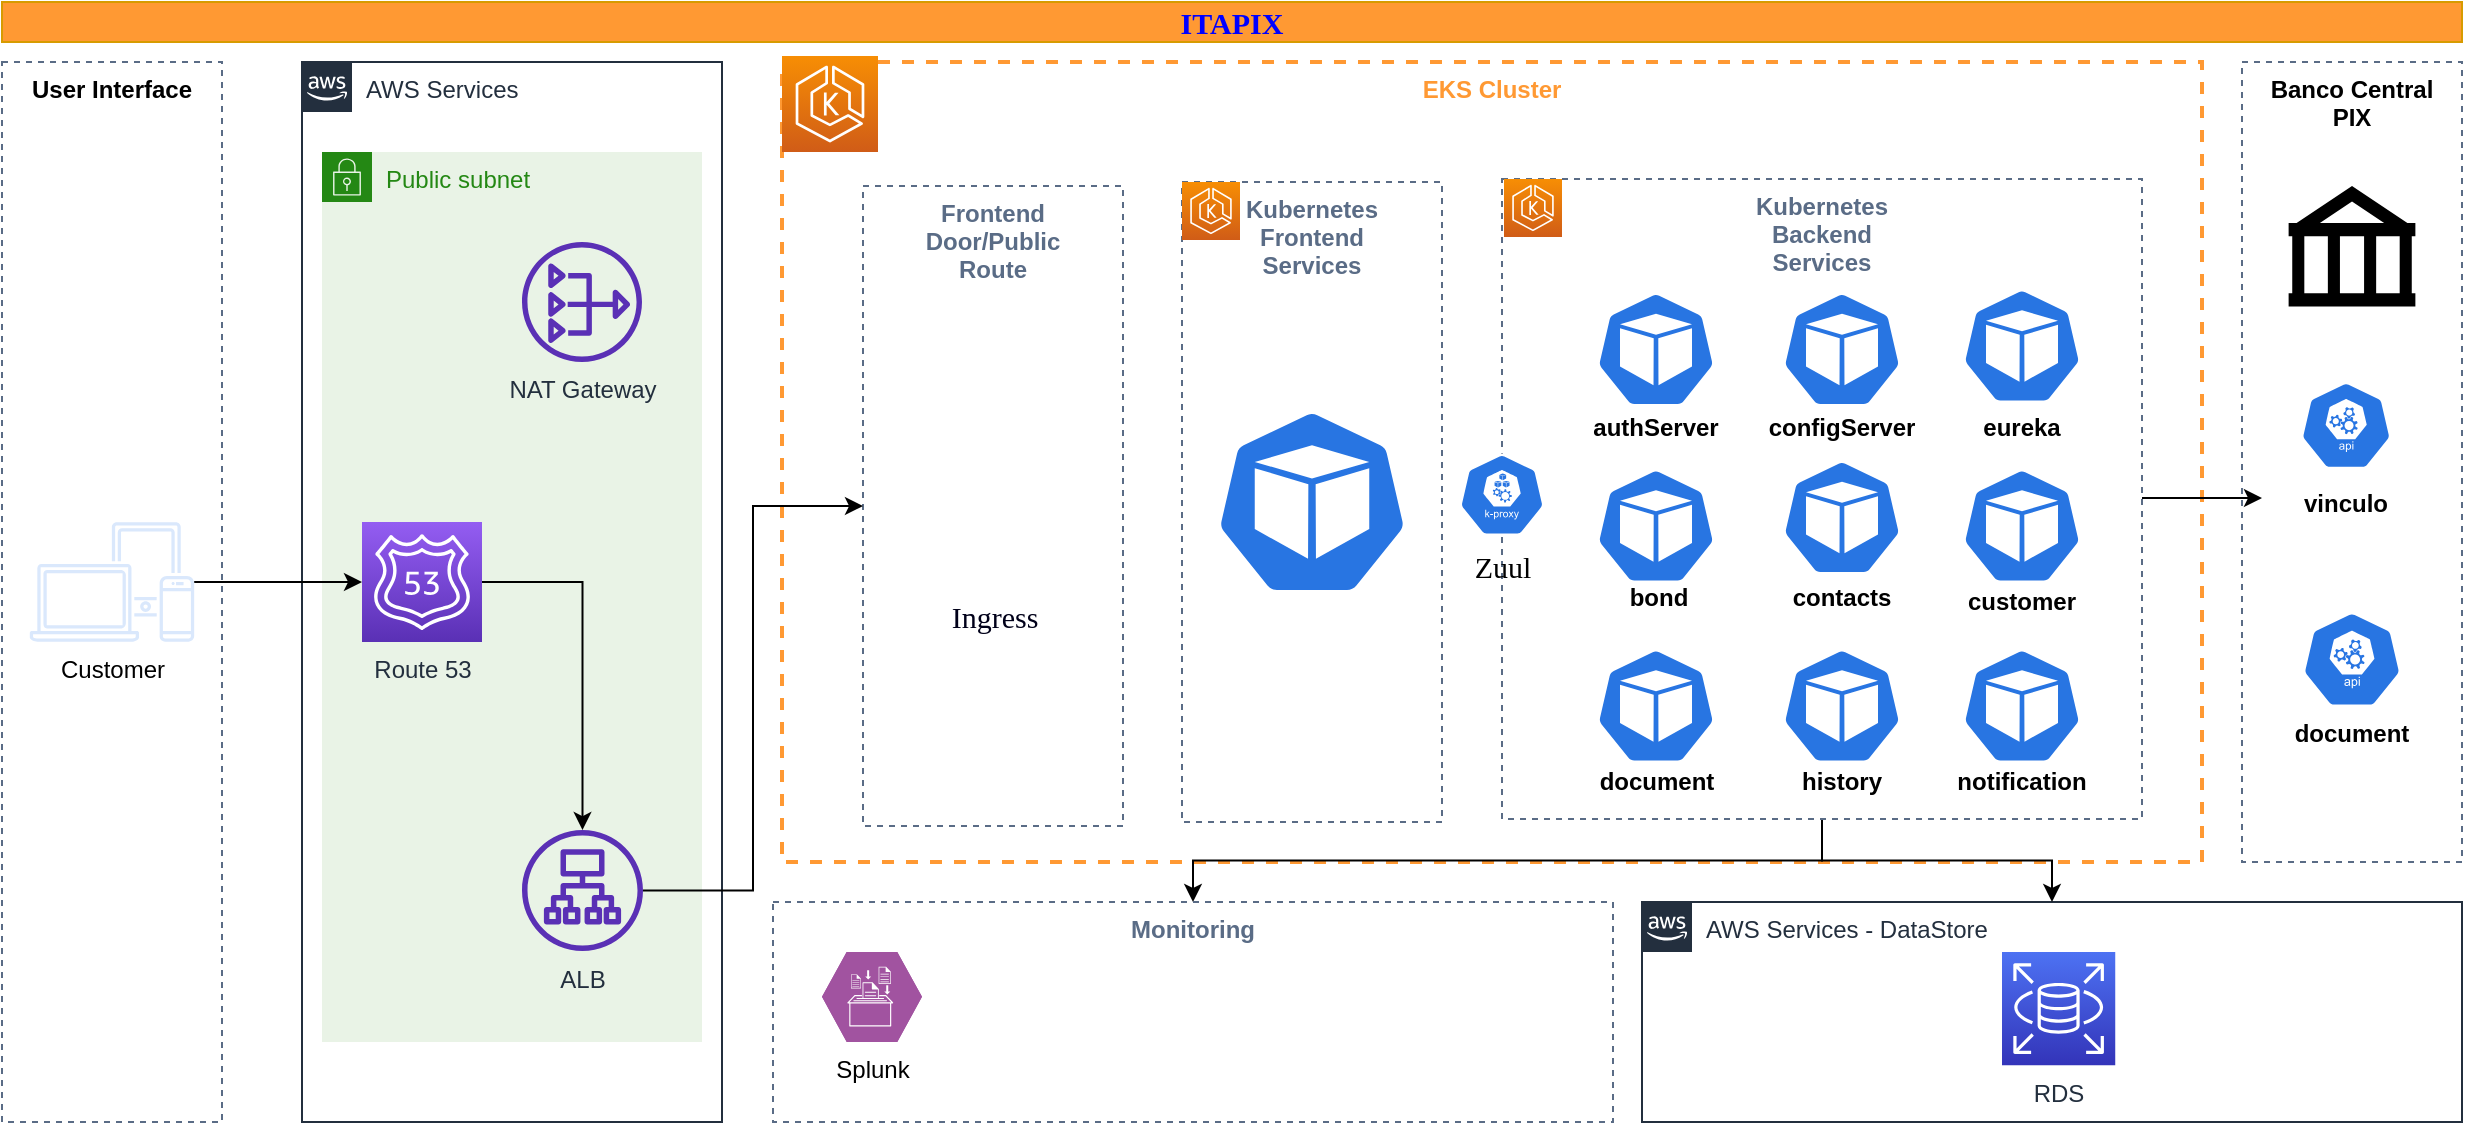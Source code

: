 <mxfile version="13.6.10" type="device" pages="8"><diagram id="3htRMPPEhlNKJ5uuJoXy" name="Architecture Software"><mxGraphModel dx="786" dy="430" grid="1" gridSize="10" guides="1" tooltips="1" connect="1" arrows="1" fold="1" page="1" pageScale="1" pageWidth="827" pageHeight="1169" math="0" shadow="0"><root><mxCell id="a9bxt0_bGllAxOty4-r3-0"/><mxCell id="a9bxt0_bGllAxOty4-r3-1" parent="a9bxt0_bGllAxOty4-r3-0"/><mxCell id="Q8CpZ2iMSeLkRJPNgWmX-85" value="AWS Services - DataStore" style="points=[[0,0],[0.25,0],[0.5,0],[0.75,0],[1,0],[1,0.25],[1,0.5],[1,0.75],[1,1],[0.75,1],[0.5,1],[0.25,1],[0,1],[0,0.75],[0,0.5],[0,0.25]];outlineConnect=0;gradientColor=none;html=1;whiteSpace=wrap;fontSize=12;fontStyle=0;shape=mxgraph.aws4.group;grIcon=mxgraph.aws4.group_aws_cloud_alt;strokeColor=#232F3E;fillColor=none;verticalAlign=top;align=left;spacingLeft=30;fontColor=#232F3E;dashed=0;" parent="a9bxt0_bGllAxOty4-r3-1" vertex="1"><mxGeometry x="850" y="560" width="410" height="110" as="geometry"/></mxCell><mxCell id="Q8CpZ2iMSeLkRJPNgWmX-1" value="AWS Services" style="points=[[0,0],[0.25,0],[0.5,0],[0.75,0],[1,0],[1,0.25],[1,0.5],[1,0.75],[1,1],[0.75,1],[0.5,1],[0.25,1],[0,1],[0,0.75],[0,0.5],[0,0.25]];outlineConnect=0;gradientColor=none;html=1;whiteSpace=wrap;fontSize=12;fontStyle=0;shape=mxgraph.aws4.group;grIcon=mxgraph.aws4.group_aws_cloud_alt;strokeColor=#232F3E;fillColor=none;verticalAlign=top;align=left;spacingLeft=30;fontColor=#232F3E;dashed=0;" parent="a9bxt0_bGllAxOty4-r3-1" vertex="1"><mxGeometry x="180" y="140" width="210" height="530" as="geometry"/></mxCell><mxCell id="Q8CpZ2iMSeLkRJPNgWmX-11" value="Public subnet" style="points=[[0,0],[0.25,0],[0.5,0],[0.75,0],[1,0],[1,0.25],[1,0.5],[1,0.75],[1,1],[0.75,1],[0.5,1],[0.25,1],[0,1],[0,0.75],[0,0.5],[0,0.25]];outlineConnect=0;gradientColor=none;html=1;whiteSpace=wrap;fontSize=12;fontStyle=0;shape=mxgraph.aws4.group;grIcon=mxgraph.aws4.group_security_group;grStroke=0;strokeColor=#248814;fillColor=#E9F3E6;verticalAlign=top;align=left;spacingLeft=30;fontColor=#248814;dashed=0;" parent="a9bxt0_bGllAxOty4-r3-1" vertex="1"><mxGeometry x="190" y="185" width="190" height="445" as="geometry"/></mxCell><mxCell id="Q8CpZ2iMSeLkRJPNgWmX-6" value="EKS Cluster" style="fillColor=none;dashed=1;verticalAlign=top;fontStyle=1;fontColor=#FF9933;strokeColor=#FF9933;strokeWidth=2;" parent="a9bxt0_bGllAxOty4-r3-1" vertex="1"><mxGeometry x="420" y="140" width="710" height="400" as="geometry"/></mxCell><mxCell id="Diz3AmJy__SHGp-dSrLa-42" value="Banco Central&#10;PIX" style="fillColor=none;strokeColor=#5A6C86;dashed=1;verticalAlign=top;fontStyle=1;" parent="a9bxt0_bGllAxOty4-r3-1" vertex="1"><mxGeometry x="1150" y="140" width="110" height="400" as="geometry"/></mxCell><mxCell id="OrsRAMCmeZYfEF1QK-yn-13" style="edgeStyle=orthogonalEdgeStyle;rounded=0;orthogonalLoop=1;jettySize=auto;html=1;fontSize=12;fontColor=#000000;" parent="a9bxt0_bGllAxOty4-r3-1" source="Diz3AmJy__SHGp-dSrLa-18" target="Q8CpZ2iMSeLkRJPNgWmX-85" edge="1"><mxGeometry relative="1" as="geometry"/></mxCell><mxCell id="OrsRAMCmeZYfEF1QK-yn-14" style="edgeStyle=orthogonalEdgeStyle;rounded=0;orthogonalLoop=1;jettySize=auto;html=1;entryX=0.5;entryY=0;entryDx=0;entryDy=0;fontSize=12;fontColor=#000000;" parent="a9bxt0_bGllAxOty4-r3-1" source="Diz3AmJy__SHGp-dSrLa-18" target="Diz3AmJy__SHGp-dSrLa-62" edge="1"><mxGeometry relative="1" as="geometry"/></mxCell><mxCell id="OrsRAMCmeZYfEF1QK-yn-15" style="edgeStyle=orthogonalEdgeStyle;rounded=0;orthogonalLoop=1;jettySize=auto;html=1;fontSize=12;fontColor=#000000;" parent="a9bxt0_bGllAxOty4-r3-1" source="Diz3AmJy__SHGp-dSrLa-18" edge="1"><mxGeometry relative="1" as="geometry"><mxPoint x="1160" y="358" as="targetPoint"/></mxGeometry></mxCell><mxCell id="Diz3AmJy__SHGp-dSrLa-18" value="Kubernetes&#10;Backend&#10;Services" style="fillColor=none;strokeColor=#5A6C86;dashed=1;verticalAlign=top;fontStyle=1;fontColor=#5A6C86;" parent="a9bxt0_bGllAxOty4-r3-1" vertex="1"><mxGeometry x="780" y="198.5" width="320" height="320" as="geometry"/></mxCell><mxCell id="Diz3AmJy__SHGp-dSrLa-20" value="User Interface" style="fillColor=none;strokeColor=#5A6C86;dashed=1;verticalAlign=top;fontStyle=1;" parent="a9bxt0_bGllAxOty4-r3-1" vertex="1"><mxGeometry x="30" y="140" width="110" height="530" as="geometry"/></mxCell><mxCell id="Q8CpZ2iMSeLkRJPNgWmX-75" style="edgeStyle=orthogonalEdgeStyle;rounded=0;orthogonalLoop=1;jettySize=auto;html=1;fontSize=12;fontColor=#FF9933;" parent="a9bxt0_bGllAxOty4-r3-1" source="Diz3AmJy__SHGp-dSrLa-21" target="Q8CpZ2iMSeLkRJPNgWmX-7" edge="1"><mxGeometry relative="1" as="geometry"/></mxCell><mxCell id="Diz3AmJy__SHGp-dSrLa-21" value="Customer" style="outlineConnect=0;strokeColor=#6c8ebf;fillColor=#dae8fc;dashed=0;verticalLabelPosition=bottom;verticalAlign=top;align=center;html=1;fontSize=12;fontStyle=0;aspect=fixed;shape=mxgraph.aws4.illustration_devices;pointerEvents=1" parent="a9bxt0_bGllAxOty4-r3-1" vertex="1"><mxGeometry x="43.9" y="370" width="82.19" height="60" as="geometry"/></mxCell><mxCell id="Diz3AmJy__SHGp-dSrLa-22" value="ITAPIX" style="text;html=1;strokeColor=#d79b00;align=center;verticalAlign=middle;whiteSpace=wrap;rounded=0;fillColor=#FF9933;fontColor=#0000FF;fontFamily=Verdana;fontStyle=1;fontSize=15;" parent="a9bxt0_bGllAxOty4-r3-1" vertex="1"><mxGeometry x="30" y="110" width="1230" height="20" as="geometry"/></mxCell><mxCell id="Diz3AmJy__SHGp-dSrLa-24" value="Frontend&#10;Door/Public&#10;Route" style="fillColor=none;strokeColor=#5A6C86;dashed=1;verticalAlign=top;fontStyle=1;fontColor=#5A6C86;" parent="a9bxt0_bGllAxOty4-r3-1" vertex="1"><mxGeometry x="460.5" y="202" width="130" height="320" as="geometry"/></mxCell><mxCell id="Diz3AmJy__SHGp-dSrLa-26" value="Kubernetes&#10;Frontend&#10;Services" style="fillColor=none;strokeColor=#5A6C86;dashed=1;verticalAlign=top;fontStyle=1;fontColor=#5A6C86;" parent="a9bxt0_bGllAxOty4-r3-1" vertex="1"><mxGeometry x="620" y="200" width="130" height="320" as="geometry"/></mxCell><mxCell id="Diz3AmJy__SHGp-dSrLa-27" value="" style="outlineConnect=0;fontColor=#232F3E;gradientColor=#F78E04;gradientDirection=north;fillColor=#D05C17;strokeColor=#ffffff;dashed=0;verticalLabelPosition=bottom;verticalAlign=top;align=center;html=1;fontSize=12;fontStyle=0;aspect=fixed;shape=mxgraph.aws4.resourceIcon;resIcon=mxgraph.aws4.eks;" parent="a9bxt0_bGllAxOty4-r3-1" vertex="1"><mxGeometry x="620" y="200" width="29" height="29" as="geometry"/></mxCell><mxCell id="Diz3AmJy__SHGp-dSrLa-29" value="Ingress" style="shape=image;html=1;verticalAlign=top;verticalLabelPosition=bottom;labelBackgroundColor=#ffffff;imageAspect=0;aspect=fixed;image=https://cdn1.iconfinder.com/data/icons/hex-ico/128/ingress.png;fillColor=#FF9933;fontFamily=Verdana;fontSize=15;fontColor=#000019;fontStyle=0" parent="a9bxt0_bGllAxOty4-r3-1" vertex="1"><mxGeometry x="481" y="313" width="89" height="89" as="geometry"/></mxCell><mxCell id="Diz3AmJy__SHGp-dSrLa-31" value="" style="html=1;dashed=0;whitespace=wrap;fillColor=#2875E2;strokeColor=#ffffff;points=[[0.005,0.63,0],[0.1,0.2,0],[0.9,0.2,0],[0.5,0,0],[0.995,0.63,0],[0.72,0.99,0],[0.5,1,0],[0.28,0.99,0]];shape=mxgraph.kubernetes.icon;prIcon=pod;fontFamily=Verdana;fontSize=15;fontColor=#0000FF;labelPosition=center;verticalLabelPosition=bottom;align=center;verticalAlign=top;" parent="a9bxt0_bGllAxOty4-r3-1" vertex="1"><mxGeometry x="636.5" y="312.75" width="97" height="94.5" as="geometry"/></mxCell><mxCell id="Diz3AmJy__SHGp-dSrLa-33" value="" style="shape=image;html=1;verticalAlign=top;verticalLabelPosition=bottom;labelBackgroundColor=#ffffff;imageAspect=0;aspect=fixed;image=https://cdn4.iconfinder.com/data/icons/logos-and-brands/512/21_Angular_logo_logos-128.png;fillColor=#FF9933;fontFamily=Verdana;fontSize=15;fontColor=#0000FF;" parent="a9bxt0_bGllAxOty4-r3-1" vertex="1"><mxGeometry x="659" y="350" width="24.5" height="24.5" as="geometry"/></mxCell><mxCell id="Diz3AmJy__SHGp-dSrLa-38" value="Zuul" style="html=1;dashed=0;whitespace=wrap;fillColor=#2875E2;strokeColor=#ffffff;points=[[0.005,0.63,0],[0.1,0.2,0],[0.9,0.2,0],[0.5,0,0],[0.995,0.63,0],[0.72,0.99,0],[0.5,1,0],[0.28,0.99,0]];shape=mxgraph.kubernetes.icon;prIcon=k_proxy;fontFamily=Verdana;fontSize=15;labelPosition=center;verticalLabelPosition=bottom;align=center;verticalAlign=top;fontStyle=0" parent="a9bxt0_bGllAxOty4-r3-1" vertex="1"><mxGeometry x="757.25" y="335.75" width="45.5" height="41.25" as="geometry"/></mxCell><mxCell id="Diz3AmJy__SHGp-dSrLa-39" value="" style="outlineConnect=0;fontColor=#232F3E;gradientColor=#F78E04;gradientDirection=north;fillColor=#D05C17;strokeColor=#ffffff;dashed=0;verticalLabelPosition=bottom;verticalAlign=top;align=center;html=1;fontSize=12;fontStyle=0;aspect=fixed;shape=mxgraph.aws4.resourceIcon;resIcon=mxgraph.aws4.eks;" parent="a9bxt0_bGllAxOty4-r3-1" vertex="1"><mxGeometry x="781" y="198.5" width="29" height="29" as="geometry"/></mxCell><mxCell id="Diz3AmJy__SHGp-dSrLa-41" value="RDS" style="outlineConnect=0;fontColor=#232F3E;gradientColor=#4D72F3;gradientDirection=north;fillColor=#3334B9;strokeColor=#ffffff;dashed=0;verticalLabelPosition=bottom;verticalAlign=top;align=center;html=1;fontSize=12;fontStyle=0;aspect=fixed;shape=mxgraph.aws4.resourceIcon;resIcon=mxgraph.aws4.rds;" parent="a9bxt0_bGllAxOty4-r3-1" vertex="1"><mxGeometry x="1030" y="585" width="56.62" height="56.62" as="geometry"/></mxCell><mxCell id="Diz3AmJy__SHGp-dSrLa-50" value="" style="group" parent="a9bxt0_bGllAxOty4-r3-1" vertex="1" connectable="0"><mxGeometry x="827" y="241.75" width="60" height="84" as="geometry"/></mxCell><mxCell id="Diz3AmJy__SHGp-dSrLa-49" value="" style="group" parent="Diz3AmJy__SHGp-dSrLa-50" vertex="1" connectable="0"><mxGeometry width="60" height="84" as="geometry"/></mxCell><mxCell id="Diz3AmJy__SHGp-dSrLa-44" value="" style="html=1;dashed=0;whitespace=wrap;fillColor=#2875E2;strokeColor=#ffffff;points=[[0.005,0.63,0],[0.1,0.2,0],[0.9,0.2,0],[0.5,0,0],[0.995,0.63,0],[0.72,0.99,0],[0.5,1,0],[0.28,0.99,0]];shape=mxgraph.kubernetes.icon;prIcon=pod;fontFamily=Verdana;fontSize=12;labelPosition=center;verticalLabelPosition=bottom;align=center;verticalAlign=top;" parent="Diz3AmJy__SHGp-dSrLa-49" vertex="1"><mxGeometry width="60" height="84" as="geometry"/></mxCell><mxCell id="Diz3AmJy__SHGp-dSrLa-45" value="" style="shape=image;html=1;verticalAlign=top;verticalLabelPosition=bottom;labelBackgroundColor=#ffffff;imageAspect=0;aspect=fixed;image=https://cdn3.iconfinder.com/data/icons/spring-23/32/leaf-spring-plant-ecology-green-128.png;fillColor=#FF9933;fontFamily=Verdana;fontSize=15;fontColor=#000019;" parent="Diz3AmJy__SHGp-dSrLa-49" vertex="1"><mxGeometry x="11" y="35" width="20" height="20" as="geometry"/></mxCell><mxCell id="Diz3AmJy__SHGp-dSrLa-43" value="" style="shape=image;html=1;verticalAlign=top;verticalLabelPosition=bottom;labelBackgroundColor=#ffffff;imageAspect=0;aspect=fixed;image=https://cdn3.iconfinder.com/data/icons/spring-23/32/leaf-spring-plant-ecology-green-128.png;fillColor=#FF9933;fontFamily=Verdana;fontSize=15;fontColor=#000019;" parent="Diz3AmJy__SHGp-dSrLa-50" vertex="1"><mxGeometry x="30" y="34.75" width="20" height="20" as="geometry"/></mxCell><mxCell id="Diz3AmJy__SHGp-dSrLa-62" value="Monitoring" style="fillColor=none;strokeColor=#5A6C86;dashed=1;verticalAlign=top;fontStyle=1;fontColor=#5A6C86;" parent="a9bxt0_bGllAxOty4-r3-1" vertex="1"><mxGeometry x="415.5" y="560" width="420" height="110" as="geometry"/></mxCell><mxCell id="5Xdjf2e94wnb4T_UXsaN-0" value="Splunk&lt;br&gt;" style="verticalLabelPosition=bottom;html=1;fillColor=#A153A0;strokeColor=#ffffff;verticalAlign=top;align=center;points=[[0,0.5,0],[0.125,0.25,0],[0.25,0,0],[0.5,0,0],[0.75,0,0],[0.875,0.25,0],[1,0.5,0],[0.875,0.75,0],[0.75,1,0],[0.5,1,0],[0.125,0.75,0]];pointerEvents=1;shape=mxgraph.cisco_safe.compositeIcon;bgIcon=mxgraph.cisco_safe.design.blank_device;resIcon=mxgraph.cisco_safe.design.log_collector;" parent="a9bxt0_bGllAxOty4-r3-1" vertex="1"><mxGeometry x="440" y="585" width="50" height="45" as="geometry"/></mxCell><mxCell id="Q8CpZ2iMSeLkRJPNgWmX-5" value="" style="outlineConnect=0;fontColor=#232F3E;gradientColor=#F78E04;gradientDirection=north;fillColor=#D05C17;strokeColor=#ffffff;dashed=0;verticalLabelPosition=bottom;verticalAlign=top;align=center;html=1;fontSize=12;fontStyle=0;aspect=fixed;shape=mxgraph.aws4.resourceIcon;resIcon=mxgraph.aws4.eks;" parent="a9bxt0_bGllAxOty4-r3-1" vertex="1"><mxGeometry x="420" y="137" width="48" height="48" as="geometry"/></mxCell><mxCell id="Q8CpZ2iMSeLkRJPNgWmX-76" style="edgeStyle=orthogonalEdgeStyle;rounded=0;orthogonalLoop=1;jettySize=auto;html=1;fontSize=12;fontColor=#FF9933;" parent="a9bxt0_bGllAxOty4-r3-1" source="Q8CpZ2iMSeLkRJPNgWmX-7" target="Q8CpZ2iMSeLkRJPNgWmX-9" edge="1"><mxGeometry relative="1" as="geometry"/></mxCell><mxCell id="Q8CpZ2iMSeLkRJPNgWmX-7" value="Route 53" style="outlineConnect=0;fontColor=#232F3E;gradientColor=#945DF2;gradientDirection=north;fillColor=#5A30B5;strokeColor=#ffffff;dashed=0;verticalLabelPosition=bottom;verticalAlign=top;align=center;html=1;fontSize=12;fontStyle=0;aspect=fixed;shape=mxgraph.aws4.resourceIcon;resIcon=mxgraph.aws4.route_53;" parent="a9bxt0_bGllAxOty4-r3-1" vertex="1"><mxGeometry x="210" y="370" width="60" height="60" as="geometry"/></mxCell><mxCell id="Q8CpZ2iMSeLkRJPNgWmX-8" value="NAT Gateway" style="outlineConnect=0;fontColor=#232F3E;gradientColor=none;fillColor=#5A30B5;strokeColor=none;dashed=0;verticalLabelPosition=bottom;verticalAlign=top;align=center;html=1;fontSize=12;fontStyle=0;aspect=fixed;pointerEvents=1;shape=mxgraph.aws4.nat_gateway;" parent="a9bxt0_bGllAxOty4-r3-1" vertex="1"><mxGeometry x="290" y="230" width="60" height="60" as="geometry"/></mxCell><mxCell id="Q8CpZ2iMSeLkRJPNgWmX-83" style="edgeStyle=orthogonalEdgeStyle;rounded=0;orthogonalLoop=1;jettySize=auto;html=1;entryX=0;entryY=0.5;entryDx=0;entryDy=0;fontSize=12;fontColor=#FF9933;" parent="a9bxt0_bGllAxOty4-r3-1" source="Q8CpZ2iMSeLkRJPNgWmX-9" target="Diz3AmJy__SHGp-dSrLa-24" edge="1"><mxGeometry relative="1" as="geometry"/></mxCell><mxCell id="Q8CpZ2iMSeLkRJPNgWmX-9" value="ALB" style="outlineConnect=0;fontColor=#232F3E;gradientColor=none;fillColor=#5A30B5;strokeColor=none;dashed=0;verticalLabelPosition=bottom;verticalAlign=top;align=center;html=1;fontSize=12;fontStyle=0;aspect=fixed;pointerEvents=1;shape=mxgraph.aws4.application_load_balancer;" parent="a9bxt0_bGllAxOty4-r3-1" vertex="1"><mxGeometry x="290" y="524" width="60.5" height="60.5" as="geometry"/></mxCell><mxCell id="Q8CpZ2iMSeLkRJPNgWmX-13" value="" style="shape=image;html=1;verticalAlign=top;verticalLabelPosition=bottom;labelBackgroundColor=#ffffff;imageAspect=0;aspect=fixed;image=https://cdn4.iconfinder.com/data/icons/logos-brands-5/24/nginx-128.png;strokeColor=#FF9933;fontColor=#FF9933;" parent="a9bxt0_bGllAxOty4-r3-1" vertex="1"><mxGeometry x="688" y="351" width="26" height="26" as="geometry"/></mxCell><mxCell id="Q8CpZ2iMSeLkRJPNgWmX-37" value="" style="group" parent="a9bxt0_bGllAxOty4-r3-1" vertex="1" connectable="0"><mxGeometry x="1010" y="240" width="60" height="84" as="geometry"/></mxCell><mxCell id="Q8CpZ2iMSeLkRJPNgWmX-38" value="" style="group" parent="Q8CpZ2iMSeLkRJPNgWmX-37" vertex="1" connectable="0"><mxGeometry width="60" height="84" as="geometry"/></mxCell><mxCell id="Q8CpZ2iMSeLkRJPNgWmX-39" value="" style="html=1;dashed=0;whitespace=wrap;fillColor=#2875E2;strokeColor=#ffffff;points=[[0.005,0.63,0],[0.1,0.2,0],[0.9,0.2,0],[0.5,0,0],[0.995,0.63,0],[0.72,0.99,0],[0.5,1,0],[0.28,0.99,0]];shape=mxgraph.kubernetes.icon;prIcon=pod;fontFamily=Verdana;fontSize=12;fontColor=#0000FF;labelPosition=center;verticalLabelPosition=bottom;align=center;verticalAlign=top;" parent="Q8CpZ2iMSeLkRJPNgWmX-38" vertex="1"><mxGeometry width="60" height="84" as="geometry"/></mxCell><mxCell id="Q8CpZ2iMSeLkRJPNgWmX-40" value="" style="shape=image;html=1;verticalAlign=top;verticalLabelPosition=bottom;labelBackgroundColor=#ffffff;imageAspect=0;aspect=fixed;image=https://cdn3.iconfinder.com/data/icons/spring-23/32/leaf-spring-plant-ecology-green-128.png;fillColor=#FF9933;fontFamily=Verdana;fontSize=15;fontColor=#000019;" parent="Q8CpZ2iMSeLkRJPNgWmX-38" vertex="1"><mxGeometry x="11" y="35" width="20" height="20" as="geometry"/></mxCell><mxCell id="Q8CpZ2iMSeLkRJPNgWmX-41" value="" style="shape=image;html=1;verticalAlign=top;verticalLabelPosition=bottom;labelBackgroundColor=#ffffff;imageAspect=0;aspect=fixed;image=https://cdn3.iconfinder.com/data/icons/spring-23/32/leaf-spring-plant-ecology-green-128.png;fillColor=#FF9933;fontFamily=Verdana;fontSize=15;fontColor=#000019;" parent="Q8CpZ2iMSeLkRJPNgWmX-37" vertex="1"><mxGeometry x="30" y="34.75" width="20" height="20" as="geometry"/></mxCell><mxCell id="Q8CpZ2iMSeLkRJPNgWmX-42" value="" style="group" parent="a9bxt0_bGllAxOty4-r3-1" vertex="1" connectable="0"><mxGeometry x="920" y="241.75" width="60" height="84" as="geometry"/></mxCell><mxCell id="Q8CpZ2iMSeLkRJPNgWmX-43" value="" style="group" parent="Q8CpZ2iMSeLkRJPNgWmX-42" vertex="1" connectable="0"><mxGeometry width="60" height="84" as="geometry"/></mxCell><mxCell id="Q8CpZ2iMSeLkRJPNgWmX-44" value="" style="html=1;dashed=0;whitespace=wrap;fillColor=#2875E2;strokeColor=#ffffff;points=[[0.005,0.63,0],[0.1,0.2,0],[0.9,0.2,0],[0.5,0,0],[0.995,0.63,0],[0.72,0.99,0],[0.5,1,0],[0.28,0.99,0]];shape=mxgraph.kubernetes.icon;prIcon=pod;fontFamily=Verdana;fontSize=12;fontColor=#0000FF;labelPosition=center;verticalLabelPosition=bottom;align=center;verticalAlign=top;" parent="Q8CpZ2iMSeLkRJPNgWmX-43" vertex="1"><mxGeometry width="60" height="84" as="geometry"/></mxCell><mxCell id="Q8CpZ2iMSeLkRJPNgWmX-45" value="" style="shape=image;html=1;verticalAlign=top;verticalLabelPosition=bottom;labelBackgroundColor=#ffffff;imageAspect=0;aspect=fixed;image=https://cdn3.iconfinder.com/data/icons/spring-23/32/leaf-spring-plant-ecology-green-128.png;fillColor=#FF9933;fontFamily=Verdana;fontSize=15;fontColor=#000019;" parent="Q8CpZ2iMSeLkRJPNgWmX-43" vertex="1"><mxGeometry x="11" y="35" width="20" height="20" as="geometry"/></mxCell><mxCell id="Q8CpZ2iMSeLkRJPNgWmX-46" value="" style="shape=image;html=1;verticalAlign=top;verticalLabelPosition=bottom;labelBackgroundColor=#ffffff;imageAspect=0;aspect=fixed;image=https://cdn3.iconfinder.com/data/icons/spring-23/32/leaf-spring-plant-ecology-green-128.png;fillColor=#FF9933;fontFamily=Verdana;fontSize=15;fontColor=#000019;" parent="Q8CpZ2iMSeLkRJPNgWmX-42" vertex="1"><mxGeometry x="30" y="34.75" width="20" height="20" as="geometry"/></mxCell><mxCell id="Q8CpZ2iMSeLkRJPNgWmX-48" value="" style="group" parent="a9bxt0_bGllAxOty4-r3-1" vertex="1" connectable="0"><mxGeometry x="1010" y="330" width="60" height="84" as="geometry"/></mxCell><mxCell id="Q8CpZ2iMSeLkRJPNgWmX-49" value="" style="group" parent="Q8CpZ2iMSeLkRJPNgWmX-48" vertex="1" connectable="0"><mxGeometry width="60" height="84" as="geometry"/></mxCell><mxCell id="Q8CpZ2iMSeLkRJPNgWmX-50" value="" style="html=1;dashed=0;whitespace=wrap;fillColor=#2875E2;strokeColor=#ffffff;points=[[0.005,0.63,0],[0.1,0.2,0],[0.9,0.2,0],[0.5,0,0],[0.995,0.63,0],[0.72,0.99,0],[0.5,1,0],[0.28,0.99,0]];shape=mxgraph.kubernetes.icon;prIcon=pod;fontFamily=Verdana;fontSize=12;fontColor=#0000FF;labelPosition=center;verticalLabelPosition=bottom;align=center;verticalAlign=top;" parent="Q8CpZ2iMSeLkRJPNgWmX-49" vertex="1"><mxGeometry width="60" height="84" as="geometry"/></mxCell><mxCell id="Q8CpZ2iMSeLkRJPNgWmX-51" value="" style="shape=image;html=1;verticalAlign=top;verticalLabelPosition=bottom;labelBackgroundColor=#ffffff;imageAspect=0;aspect=fixed;image=https://cdn3.iconfinder.com/data/icons/spring-23/32/leaf-spring-plant-ecology-green-128.png;fillColor=#FF9933;fontFamily=Verdana;fontSize=15;fontColor=#000019;" parent="Q8CpZ2iMSeLkRJPNgWmX-49" vertex="1"><mxGeometry x="11" y="35" width="20" height="20" as="geometry"/></mxCell><mxCell id="Q8CpZ2iMSeLkRJPNgWmX-52" value="" style="shape=image;html=1;verticalAlign=top;verticalLabelPosition=bottom;labelBackgroundColor=#ffffff;imageAspect=0;aspect=fixed;image=https://cdn3.iconfinder.com/data/icons/spring-23/32/leaf-spring-plant-ecology-green-128.png;fillColor=#FF9933;fontFamily=Verdana;fontSize=15;fontColor=#000019;" parent="Q8CpZ2iMSeLkRJPNgWmX-48" vertex="1"><mxGeometry x="30" y="34.75" width="20" height="20" as="geometry"/></mxCell><mxCell id="Q8CpZ2iMSeLkRJPNgWmX-53" value="" style="group" parent="a9bxt0_bGllAxOty4-r3-1" vertex="1" connectable="0"><mxGeometry x="827" y="330" width="60" height="84" as="geometry"/></mxCell><mxCell id="Q8CpZ2iMSeLkRJPNgWmX-54" value="" style="group" parent="Q8CpZ2iMSeLkRJPNgWmX-53" vertex="1" connectable="0"><mxGeometry width="60" height="84" as="geometry"/></mxCell><mxCell id="Q8CpZ2iMSeLkRJPNgWmX-55" value="" style="html=1;dashed=0;whitespace=wrap;fillColor=#2875E2;strokeColor=#ffffff;points=[[0.005,0.63,0],[0.1,0.2,0],[0.9,0.2,0],[0.5,0,0],[0.995,0.63,0],[0.72,0.99,0],[0.5,1,0],[0.28,0.99,0]];shape=mxgraph.kubernetes.icon;prIcon=pod;fontFamily=Verdana;fontSize=12;fontColor=#0000FF;labelPosition=center;verticalLabelPosition=bottom;align=center;verticalAlign=top;" parent="Q8CpZ2iMSeLkRJPNgWmX-54" vertex="1"><mxGeometry width="60" height="84" as="geometry"/></mxCell><mxCell id="Q8CpZ2iMSeLkRJPNgWmX-56" value="" style="shape=image;html=1;verticalAlign=top;verticalLabelPosition=bottom;labelBackgroundColor=#ffffff;imageAspect=0;aspect=fixed;image=https://cdn3.iconfinder.com/data/icons/spring-23/32/leaf-spring-plant-ecology-green-128.png;fillColor=#FF9933;fontFamily=Verdana;fontSize=15;fontColor=#000019;" parent="Q8CpZ2iMSeLkRJPNgWmX-54" vertex="1"><mxGeometry x="11" y="35" width="20" height="20" as="geometry"/></mxCell><mxCell id="Q8CpZ2iMSeLkRJPNgWmX-57" value="" style="shape=image;html=1;verticalAlign=top;verticalLabelPosition=bottom;labelBackgroundColor=#ffffff;imageAspect=0;aspect=fixed;image=https://cdn3.iconfinder.com/data/icons/spring-23/32/leaf-spring-plant-ecology-green-128.png;fillColor=#FF9933;fontFamily=Verdana;fontSize=15;fontColor=#000019;" parent="Q8CpZ2iMSeLkRJPNgWmX-53" vertex="1"><mxGeometry x="30" y="34.75" width="20" height="20" as="geometry"/></mxCell><mxCell id="Q8CpZ2iMSeLkRJPNgWmX-58" value="" style="group" parent="a9bxt0_bGllAxOty4-r3-1" vertex="1" connectable="0"><mxGeometry x="920" y="420" width="60" height="84" as="geometry"/></mxCell><mxCell id="Q8CpZ2iMSeLkRJPNgWmX-59" value="" style="group" parent="Q8CpZ2iMSeLkRJPNgWmX-58" vertex="1" connectable="0"><mxGeometry width="60" height="84" as="geometry"/></mxCell><mxCell id="Q8CpZ2iMSeLkRJPNgWmX-60" value="" style="html=1;dashed=0;whitespace=wrap;fillColor=#2875E2;strokeColor=#ffffff;points=[[0.005,0.63,0],[0.1,0.2,0],[0.9,0.2,0],[0.5,0,0],[0.995,0.63,0],[0.72,0.99,0],[0.5,1,0],[0.28,0.99,0]];shape=mxgraph.kubernetes.icon;prIcon=pod;fontFamily=Verdana;fontSize=12;fontColor=#0000FF;labelPosition=center;verticalLabelPosition=bottom;align=center;verticalAlign=top;" parent="Q8CpZ2iMSeLkRJPNgWmX-59" vertex="1"><mxGeometry width="60" height="84" as="geometry"/></mxCell><mxCell id="Q8CpZ2iMSeLkRJPNgWmX-61" value="" style="shape=image;html=1;verticalAlign=top;verticalLabelPosition=bottom;labelBackgroundColor=#ffffff;imageAspect=0;aspect=fixed;image=https://cdn3.iconfinder.com/data/icons/spring-23/32/leaf-spring-plant-ecology-green-128.png;fillColor=#FF9933;fontFamily=Verdana;fontSize=15;fontColor=#000019;" parent="Q8CpZ2iMSeLkRJPNgWmX-59" vertex="1"><mxGeometry x="11" y="35" width="20" height="20" as="geometry"/></mxCell><mxCell id="Q8CpZ2iMSeLkRJPNgWmX-62" value="" style="shape=image;html=1;verticalAlign=top;verticalLabelPosition=bottom;labelBackgroundColor=#ffffff;imageAspect=0;aspect=fixed;image=https://cdn3.iconfinder.com/data/icons/spring-23/32/leaf-spring-plant-ecology-green-128.png;fillColor=#FF9933;fontFamily=Verdana;fontSize=15;fontColor=#000019;" parent="Q8CpZ2iMSeLkRJPNgWmX-58" vertex="1"><mxGeometry x="30" y="34.75" width="20" height="20" as="geometry"/></mxCell><mxCell id="Q8CpZ2iMSeLkRJPNgWmX-64" value="" style="group" parent="a9bxt0_bGllAxOty4-r3-1" vertex="1" connectable="0"><mxGeometry x="920" y="325.75" width="60" height="84" as="geometry"/></mxCell><mxCell id="Q8CpZ2iMSeLkRJPNgWmX-65" value="" style="group" parent="Q8CpZ2iMSeLkRJPNgWmX-64" vertex="1" connectable="0"><mxGeometry width="60" height="84" as="geometry"/></mxCell><mxCell id="Q8CpZ2iMSeLkRJPNgWmX-66" value="" style="html=1;dashed=0;whitespace=wrap;fillColor=#2875E2;strokeColor=#ffffff;points=[[0.005,0.63,0],[0.1,0.2,0],[0.9,0.2,0],[0.5,0,0],[0.995,0.63,0],[0.72,0.99,0],[0.5,1,0],[0.28,0.99,0]];shape=mxgraph.kubernetes.icon;prIcon=pod;fontFamily=Verdana;fontSize=12;fontColor=#0000FF;labelPosition=center;verticalLabelPosition=bottom;align=center;verticalAlign=top;" parent="Q8CpZ2iMSeLkRJPNgWmX-65" vertex="1"><mxGeometry width="60" height="84" as="geometry"/></mxCell><mxCell id="Q8CpZ2iMSeLkRJPNgWmX-67" value="" style="shape=image;html=1;verticalAlign=top;verticalLabelPosition=bottom;labelBackgroundColor=#ffffff;imageAspect=0;aspect=fixed;image=https://cdn3.iconfinder.com/data/icons/spring-23/32/leaf-spring-plant-ecology-green-128.png;fillColor=#FF9933;fontFamily=Verdana;fontSize=15;fontColor=#000019;" parent="Q8CpZ2iMSeLkRJPNgWmX-65" vertex="1"><mxGeometry x="11" y="35" width="20" height="20" as="geometry"/></mxCell><mxCell id="Q8CpZ2iMSeLkRJPNgWmX-68" value="" style="shape=image;html=1;verticalAlign=top;verticalLabelPosition=bottom;labelBackgroundColor=#ffffff;imageAspect=0;aspect=fixed;image=https://cdn3.iconfinder.com/data/icons/spring-23/32/leaf-spring-plant-ecology-green-128.png;fillColor=#FF9933;fontFamily=Verdana;fontSize=15;fontColor=#000019;" parent="Q8CpZ2iMSeLkRJPNgWmX-64" vertex="1"><mxGeometry x="30" y="34.75" width="20" height="20" as="geometry"/></mxCell><mxCell id="Q8CpZ2iMSeLkRJPNgWmX-69" value="" style="group" parent="a9bxt0_bGllAxOty4-r3-1" vertex="1" connectable="0"><mxGeometry x="827" y="420" width="60" height="84" as="geometry"/></mxCell><mxCell id="Q8CpZ2iMSeLkRJPNgWmX-70" value="" style="group" parent="Q8CpZ2iMSeLkRJPNgWmX-69" vertex="1" connectable="0"><mxGeometry width="60" height="84" as="geometry"/></mxCell><mxCell id="Q8CpZ2iMSeLkRJPNgWmX-71" value="" style="html=1;dashed=0;whitespace=wrap;fillColor=#2875E2;strokeColor=#ffffff;points=[[0.005,0.63,0],[0.1,0.2,0],[0.9,0.2,0],[0.5,0,0],[0.995,0.63,0],[0.72,0.99,0],[0.5,1,0],[0.28,0.99,0]];shape=mxgraph.kubernetes.icon;prIcon=pod;fontFamily=Verdana;fontSize=12;fontColor=#0000FF;labelPosition=center;verticalLabelPosition=bottom;align=center;verticalAlign=top;" parent="Q8CpZ2iMSeLkRJPNgWmX-70" vertex="1"><mxGeometry width="60" height="84" as="geometry"/></mxCell><mxCell id="Q8CpZ2iMSeLkRJPNgWmX-72" value="" style="shape=image;html=1;verticalAlign=top;verticalLabelPosition=bottom;labelBackgroundColor=#ffffff;imageAspect=0;aspect=fixed;image=https://cdn3.iconfinder.com/data/icons/spring-23/32/leaf-spring-plant-ecology-green-128.png;fillColor=#FF9933;fontFamily=Verdana;fontSize=15;fontColor=#000019;" parent="Q8CpZ2iMSeLkRJPNgWmX-70" vertex="1"><mxGeometry x="11" y="35" width="20" height="20" as="geometry"/></mxCell><mxCell id="Q8CpZ2iMSeLkRJPNgWmX-73" value="" style="shape=image;html=1;verticalAlign=top;verticalLabelPosition=bottom;labelBackgroundColor=#ffffff;imageAspect=0;aspect=fixed;image=https://cdn3.iconfinder.com/data/icons/spring-23/32/leaf-spring-plant-ecology-green-128.png;fillColor=#FF9933;fontFamily=Verdana;fontSize=15;fontColor=#000019;" parent="Q8CpZ2iMSeLkRJPNgWmX-69" vertex="1"><mxGeometry x="30" y="34.75" width="20" height="20" as="geometry"/></mxCell><mxCell id="PezVV34zp0ALt8h6cL5K-0" value="" style="group" parent="a9bxt0_bGllAxOty4-r3-1" vertex="1" connectable="0"><mxGeometry x="1010" y="420" width="60" height="84" as="geometry"/></mxCell><mxCell id="PezVV34zp0ALt8h6cL5K-1" value="" style="group" parent="PezVV34zp0ALt8h6cL5K-0" vertex="1" connectable="0"><mxGeometry width="60" height="84" as="geometry"/></mxCell><mxCell id="PezVV34zp0ALt8h6cL5K-2" value="" style="html=1;dashed=0;whitespace=wrap;fillColor=#2875E2;strokeColor=#ffffff;points=[[0.005,0.63,0],[0.1,0.2,0],[0.9,0.2,0],[0.5,0,0],[0.995,0.63,0],[0.72,0.99,0],[0.5,1,0],[0.28,0.99,0]];shape=mxgraph.kubernetes.icon;prIcon=pod;fontFamily=Verdana;fontSize=12;fontColor=#0000FF;labelPosition=center;verticalLabelPosition=bottom;align=center;verticalAlign=top;" parent="PezVV34zp0ALt8h6cL5K-1" vertex="1"><mxGeometry width="60" height="84" as="geometry"/></mxCell><mxCell id="PezVV34zp0ALt8h6cL5K-3" value="" style="shape=image;html=1;verticalAlign=top;verticalLabelPosition=bottom;labelBackgroundColor=#ffffff;imageAspect=0;aspect=fixed;image=https://cdn3.iconfinder.com/data/icons/spring-23/32/leaf-spring-plant-ecology-green-128.png;fillColor=#FF9933;fontFamily=Verdana;fontSize=15;fontColor=#000019;" parent="PezVV34zp0ALt8h6cL5K-1" vertex="1"><mxGeometry x="11" y="35" width="20" height="20" as="geometry"/></mxCell><mxCell id="PezVV34zp0ALt8h6cL5K-4" value="" style="shape=image;html=1;verticalAlign=top;verticalLabelPosition=bottom;labelBackgroundColor=#ffffff;imageAspect=0;aspect=fixed;image=https://cdn3.iconfinder.com/data/icons/spring-23/32/leaf-spring-plant-ecology-green-128.png;fillColor=#FF9933;fontFamily=Verdana;fontSize=15;fontColor=#000019;" parent="PezVV34zp0ALt8h6cL5K-0" vertex="1"><mxGeometry x="30" y="34.75" width="20" height="20" as="geometry"/></mxCell><mxCell id="21fuf5dhYzStXqPH3RU8-0" value="authServer" style="text;html=1;strokeColor=none;fillColor=none;align=center;verticalAlign=middle;whiteSpace=wrap;rounded=0;fontSize=12;fontStyle=1" parent="a9bxt0_bGllAxOty4-r3-1" vertex="1"><mxGeometry x="837" y="312.75" width="40" height="20" as="geometry"/></mxCell><mxCell id="21fuf5dhYzStXqPH3RU8-1" value="configServer" style="text;html=1;strokeColor=none;fillColor=none;align=center;verticalAlign=middle;whiteSpace=wrap;rounded=0;fontSize=12;fontStyle=1" parent="a9bxt0_bGllAxOty4-r3-1" vertex="1"><mxGeometry x="930" y="312.75" width="40" height="20" as="geometry"/></mxCell><mxCell id="21fuf5dhYzStXqPH3RU8-2" value="eureka" style="text;html=1;strokeColor=none;fillColor=none;align=center;verticalAlign=middle;whiteSpace=wrap;rounded=0;fontSize=12;fontStyle=1" parent="a9bxt0_bGllAxOty4-r3-1" vertex="1"><mxGeometry x="1020" y="312.75" width="40" height="20" as="geometry"/></mxCell><mxCell id="21fuf5dhYzStXqPH3RU8-3" value="bond" style="text;html=1;strokeColor=none;fillColor=none;align=center;verticalAlign=middle;whiteSpace=wrap;rounded=0;fontSize=12;fontStyle=1" parent="a9bxt0_bGllAxOty4-r3-1" vertex="1"><mxGeometry x="837" y="397.5" width="43" height="20" as="geometry"/></mxCell><mxCell id="21fuf5dhYzStXqPH3RU8-5" value="contacts" style="text;html=1;strokeColor=none;fillColor=none;align=center;verticalAlign=middle;whiteSpace=wrap;rounded=0;fontSize=12;fontStyle=1" parent="a9bxt0_bGllAxOty4-r3-1" vertex="1"><mxGeometry x="930" y="397.5" width="40" height="20" as="geometry"/></mxCell><mxCell id="21fuf5dhYzStXqPH3RU8-7" value="customer" style="text;html=1;strokeColor=none;fillColor=none;align=center;verticalAlign=middle;whiteSpace=wrap;rounded=0;fontSize=12;fontStyle=1" parent="a9bxt0_bGllAxOty4-r3-1" vertex="1"><mxGeometry x="1020" y="400" width="40" height="20" as="geometry"/></mxCell><mxCell id="21fuf5dhYzStXqPH3RU8-8" value="document" style="text;html=1;strokeColor=none;fillColor=none;align=center;verticalAlign=middle;whiteSpace=wrap;rounded=0;fontSize=12;fontStyle=1" parent="a9bxt0_bGllAxOty4-r3-1" vertex="1"><mxGeometry x="835.5" y="490" width="43" height="20" as="geometry"/></mxCell><mxCell id="21fuf5dhYzStXqPH3RU8-9" value="notification" style="text;html=1;strokeColor=none;fillColor=none;align=center;verticalAlign=middle;whiteSpace=wrap;rounded=0;fontSize=12;fontStyle=1" parent="a9bxt0_bGllAxOty4-r3-1" vertex="1"><mxGeometry x="1020" y="490" width="40" height="20" as="geometry"/></mxCell><mxCell id="21fuf5dhYzStXqPH3RU8-11" value="history" style="text;html=1;strokeColor=none;fillColor=none;align=center;verticalAlign=middle;whiteSpace=wrap;rounded=0;fontSize=12;fontStyle=1" parent="a9bxt0_bGllAxOty4-r3-1" vertex="1"><mxGeometry x="930" y="490" width="40" height="20" as="geometry"/></mxCell><mxCell id="OrsRAMCmeZYfEF1QK-yn-1" value="" style="html=1;dashed=0;whitespace=wrap;fillColor=#2875E2;strokeColor=#ffffff;points=[[0.005,0.63,0],[0.1,0.2,0],[0.9,0.2,0],[0.5,0,0],[0.995,0.63,0],[0.72,0.99,0],[0.5,1,0],[0.28,0.99,0]];shape=mxgraph.kubernetes.icon;prIcon=api;fontSize=12;fontColor=#000000;" parent="a9bxt0_bGllAxOty4-r3-1" vertex="1"><mxGeometry x="1179.17" y="299.75" width="45.83" height="44" as="geometry"/></mxCell><mxCell id="OrsRAMCmeZYfEF1QK-yn-2" value="" style="html=1;dashed=0;whitespace=wrap;fillColor=#2875E2;strokeColor=#ffffff;points=[[0.005,0.63,0],[0.1,0.2,0],[0.9,0.2,0],[0.5,0,0],[0.995,0.63,0],[0.72,0.99,0],[0.5,1,0],[0.28,0.99,0]];shape=mxgraph.kubernetes.icon;prIcon=api;fontSize=12;fontColor=#000000;" parent="a9bxt0_bGllAxOty4-r3-1" vertex="1"><mxGeometry x="1180" y="414.75" width="50" height="48" as="geometry"/></mxCell><mxCell id="OrsRAMCmeZYfEF1QK-yn-3" value="vinculo" style="text;html=1;strokeColor=none;fillColor=none;align=center;verticalAlign=middle;whiteSpace=wrap;rounded=0;fontSize=12;fontStyle=1" parent="a9bxt0_bGllAxOty4-r3-1" vertex="1"><mxGeometry x="1182.09" y="351.38" width="40" height="20" as="geometry"/></mxCell><mxCell id="OrsRAMCmeZYfEF1QK-yn-4" value="document" style="text;html=1;strokeColor=none;fillColor=none;align=center;verticalAlign=middle;whiteSpace=wrap;rounded=0;fontSize=12;fontStyle=1" parent="a9bxt0_bGllAxOty4-r3-1" vertex="1"><mxGeometry x="1185" y="465.5" width="40" height="20" as="geometry"/></mxCell><mxCell id="OrsRAMCmeZYfEF1QK-yn-5" value="" style="shape=mxgraph.signs.travel.bank;html=1;pointerEvents=1;fillColor=#000000;strokeColor=none;verticalLabelPosition=bottom;verticalAlign=top;align=center;fontSize=12;fontColor=#000000;" parent="a9bxt0_bGllAxOty4-r3-1" vertex="1"><mxGeometry x="1173.31" y="202" width="63.38" height="60.25" as="geometry"/></mxCell></root></mxGraphModel></diagram><diagram id="yx_dqRE5eE2E31se01sr" name="Architecture Kubernetes"><mxGraphModel dx="1048" dy="573" grid="1" gridSize="10" guides="1" tooltips="1" connect="1" arrows="1" fold="1" page="1" pageScale="1" pageWidth="827" pageHeight="1169" math="0" shadow="0"><root><mxCell id="PWIgn5XRX163reuqLUFP-0"/><mxCell id="PWIgn5XRX163reuqLUFP-1" parent="PWIgn5XRX163reuqLUFP-0"/><mxCell id="mWxWqC8VKAAiYbAXabPR-0" value="AWS Cloud" style="points=[[0,0],[0.25,0],[0.5,0],[0.75,0],[1,0],[1,0.25],[1,0.5],[1,0.75],[1,1],[0.75,1],[0.5,1],[0.25,1],[0,1],[0,0.75],[0,0.5],[0,0.25]];outlineConnect=0;gradientColor=none;html=1;whiteSpace=wrap;fontSize=12;fontStyle=0;shape=mxgraph.aws4.group;grIcon=mxgraph.aws4.group_aws_cloud_alt;strokeColor=#232F3E;fillColor=none;verticalAlign=top;align=left;spacingLeft=30;fontColor=#232F3E;dashed=0;" parent="PWIgn5XRX163reuqLUFP-1" vertex="1"><mxGeometry x="39" y="80" width="750" height="460" as="geometry"/></mxCell><mxCell id="mWxWqC8VKAAiYbAXabPR-1" value="&lt;font color=&quot;#000000&quot;&gt;VPC - eksctl-aula-cluster&lt;/font&gt;" style="points=[[0,0],[0.25,0],[0.5,0],[0.75,0],[1,0],[1,0.25],[1,0.5],[1,0.75],[1,1],[0.75,1],[0.5,1],[0.25,1],[0,1],[0,0.75],[0,0.5],[0,0.25]];outlineConnect=0;gradientColor=none;html=1;whiteSpace=wrap;fontSize=12;fontStyle=0;shape=mxgraph.aws4.group;grIcon=mxgraph.aws4.group_vpc;strokeColor=#248814;fillColor=none;verticalAlign=top;align=left;spacingLeft=30;fontColor=#AAB7B8;dashed=0;" parent="PWIgn5XRX163reuqLUFP-1" vertex="1"><mxGeometry x="79" y="130" width="670" height="370" as="geometry"/></mxCell><mxCell id="mWxWqC8VKAAiYbAXabPR-2" value="Availability Zone 1" style="fillColor=none;strokeColor=#147EBA;dashed=1;verticalAlign=top;fontStyle=0;fontColor=#147EBA;" parent="PWIgn5XRX163reuqLUFP-1" vertex="1"><mxGeometry x="139" y="180" width="130" height="290" as="geometry"/></mxCell><mxCell id="PQ53eSOkobP_cWRZ_uSs-1" value="Public subnet" style="points=[[0,0],[0.25,0],[0.5,0],[0.75,0],[1,0],[1,0.25],[1,0.5],[1,0.75],[1,1],[0.75,1],[0.5,1],[0.25,1],[0,1],[0,0.75],[0,0.5],[0,0.25]];outlineConnect=0;gradientColor=none;html=1;whiteSpace=wrap;fontSize=12;fontStyle=0;shape=mxgraph.aws4.group;grIcon=mxgraph.aws4.group_security_group;grStroke=0;strokeColor=#248814;fillColor=#E9F3E6;verticalAlign=top;align=left;spacingLeft=30;fontColor=#248814;dashed=0;" vertex="1" parent="PWIgn5XRX163reuqLUFP-1"><mxGeometry x="149" y="205" width="111" height="75" as="geometry"/></mxCell><mxCell id="mWxWqC8VKAAiYbAXabPR-3" value="Availability Zone 2" style="fillColor=none;strokeColor=#147EBA;dashed=1;verticalAlign=top;fontStyle=0;fontColor=#147EBA;" parent="PWIgn5XRX163reuqLUFP-1" vertex="1"><mxGeometry x="354" y="180" width="130" height="290" as="geometry"/></mxCell><mxCell id="mWxWqC8VKAAiYbAXabPR-6" value="Cluster Kubernetes - Auto Scaling group" style="points=[[0,0],[0.25,0],[0.5,0],[0.75,0],[1,0],[1,0.25],[1,0.5],[1,0.75],[1,1],[0.75,1],[0.5,1],[0.25,1],[0,1],[0,0.75],[0,0.5],[0,0.25]];outlineConnect=0;gradientColor=none;html=1;whiteSpace=wrap;fontSize=10;fontStyle=0;shape=mxgraph.aws4.groupCenter;grIcon=mxgraph.aws4.group_auto_scaling_group;grStroke=1;strokeColor=#D86613;fillColor=none;verticalAlign=bottom;align=center;fontColor=#D86613;dashed=1;spacingTop=25;labelPosition=center;verticalLabelPosition=top;" parent="PWIgn5XRX163reuqLUFP-1" vertex="1"><mxGeometry x="119" y="290" width="600" height="175" as="geometry"/></mxCell><mxCell id="mWxWqC8VKAAiYbAXabPR-20" value="Public subnet" style="points=[[0,0],[0.25,0],[0.5,0],[0.75,0],[1,0],[1,0.25],[1,0.5],[1,0.75],[1,1],[0.75,1],[0.5,1],[0.25,1],[0,1],[0,0.75],[0,0.5],[0,0.25]];outlineConnect=0;gradientColor=none;html=1;whiteSpace=wrap;fontSize=12;fontStyle=0;shape=mxgraph.aws4.group;grIcon=mxgraph.aws4.group_security_group;grStroke=0;strokeColor=#248814;fillColor=#E9F3E6;verticalAlign=top;align=left;spacingLeft=30;fontColor=#248814;dashed=0;" parent="PWIgn5XRX163reuqLUFP-1" vertex="1"><mxGeometry x="149" y="315" width="110" height="110" as="geometry"/></mxCell><mxCell id="mWxWqC8VKAAiYbAXabPR-4" value="Availability Zone 3" style="fillColor=none;strokeColor=#147EBA;dashed=1;verticalAlign=top;fontStyle=0;fontColor=#147EBA;" parent="PWIgn5XRX163reuqLUFP-1" vertex="1"><mxGeometry x="569" y="180" width="130" height="290" as="geometry"/></mxCell><mxCell id="PQ53eSOkobP_cWRZ_uSs-7" style="edgeStyle=orthogonalEdgeStyle;rounded=0;orthogonalLoop=1;jettySize=auto;html=1;entryX=1;entryY=0.5;entryDx=0;entryDy=0;fontSize=8;fontColor=#000000;" edge="1" parent="PWIgn5XRX163reuqLUFP-1" source="mWxWqC8VKAAiYbAXabPR-5" target="PQ53eSOkobP_cWRZ_uSs-1"><mxGeometry relative="1" as="geometry"/></mxCell><mxCell id="PQ53eSOkobP_cWRZ_uSs-9" value="Kubectl" style="edgeLabel;html=1;align=center;verticalAlign=middle;resizable=0;points=[];fontSize=8;fontColor=#000000;" vertex="1" connectable="0" parent="PQ53eSOkobP_cWRZ_uSs-7"><mxGeometry x="-0.103" y="1" relative="1" as="geometry"><mxPoint as="offset"/></mxGeometry></mxCell><mxCell id="PQ53eSOkobP_cWRZ_uSs-8" style="edgeStyle=orthogonalEdgeStyle;rounded=0;orthogonalLoop=1;jettySize=auto;html=1;fontSize=8;fontColor=#000000;" edge="1" parent="PWIgn5XRX163reuqLUFP-1" source="mWxWqC8VKAAiYbAXabPR-5" target="PQ53eSOkobP_cWRZ_uSs-4"><mxGeometry relative="1" as="geometry"/></mxCell><mxCell id="PQ53eSOkobP_cWRZ_uSs-10" value="Customers" style="edgeLabel;html=1;align=center;verticalAlign=middle;resizable=0;points=[];fontSize=8;fontColor=#000000;" vertex="1" connectable="0" parent="PQ53eSOkobP_cWRZ_uSs-8"><mxGeometry x="-0.162" y="-49" relative="1" as="geometry"><mxPoint x="44" y="40" as="offset"/></mxGeometry></mxCell><mxCell id="mWxWqC8VKAAiYbAXabPR-5" value="Internet Gateway" style="outlineConnect=0;dashed=0;verticalLabelPosition=bottom;verticalAlign=top;align=center;html=1;shape=mxgraph.aws3.internet_gateway;fillColor=#F58534;gradientColor=none;labelPosition=center;" parent="PWIgn5XRX163reuqLUFP-1" vertex="1"><mxGeometry x="404" y="110" width="40" height="40" as="geometry"/></mxCell><mxCell id="mWxWqC8VKAAiYbAXabPR-7" value="EKS Control Plane" style="outlineConnect=0;fontColor=#232F3E;gradientColor=#F78E04;gradientDirection=north;fillColor=#D05C17;strokeColor=#ffffff;dashed=0;verticalLabelPosition=bottom;verticalAlign=top;align=center;html=1;fontSize=12;fontStyle=0;aspect=fixed;shape=mxgraph.aws4.resourceIcon;resIcon=mxgraph.aws4.eks;" parent="PWIgn5XRX163reuqLUFP-1" vertex="1"><mxGeometry x="194.5" y="232.5" width="20" height="20" as="geometry"/></mxCell><mxCell id="mWxWqC8VKAAiYbAXabPR-8" value="Node" style="outlineConnect=0;fontColor=#232F3E;gradientColor=#F78E04;gradientDirection=north;fillColor=#D05C17;strokeColor=#ffffff;dashed=0;verticalLabelPosition=bottom;verticalAlign=top;align=center;html=1;fontSize=12;fontStyle=0;aspect=fixed;shape=mxgraph.aws4.resourceIcon;resIcon=mxgraph.aws4.ec2;" parent="PWIgn5XRX163reuqLUFP-1" vertex="1"><mxGeometry x="159" y="349" width="30" height="30" as="geometry"/></mxCell><mxCell id="mWxWqC8VKAAiYbAXabPR-10" value="Node" style="outlineConnect=0;fontColor=#232F3E;gradientColor=#F78E04;gradientDirection=north;fillColor=#D05C17;strokeColor=#ffffff;dashed=0;verticalLabelPosition=bottom;verticalAlign=top;align=center;html=1;fontSize=12;fontStyle=0;aspect=fixed;shape=mxgraph.aws4.resourceIcon;resIcon=mxgraph.aws4.ec2;" parent="PWIgn5XRX163reuqLUFP-1" vertex="1"><mxGeometry x="219" y="349" width="30" height="30" as="geometry"/></mxCell><mxCell id="mWxWqC8VKAAiYbAXabPR-17" value="NAT Gateway" style="outlineConnect=0;dashed=0;verticalLabelPosition=bottom;verticalAlign=top;align=center;html=1;shape=mxgraph.aws3.vpc_nat_gateway;fillColor=#F58534;gradientColor=none;" parent="PWIgn5XRX163reuqLUFP-1" vertex="1"><mxGeometry x="189" y="405" width="30" height="30" as="geometry"/></mxCell><mxCell id="mWxWqC8VKAAiYbAXabPR-21" value="Public subnet" style="points=[[0,0],[0.25,0],[0.5,0],[0.75,0],[1,0],[1,0.25],[1,0.5],[1,0.75],[1,1],[0.75,1],[0.5,1],[0.25,1],[0,1],[0,0.75],[0,0.5],[0,0.25]];outlineConnect=0;gradientColor=none;html=1;whiteSpace=wrap;fontSize=12;fontStyle=0;shape=mxgraph.aws4.group;grIcon=mxgraph.aws4.group_security_group;grStroke=0;strokeColor=#248814;fillColor=#E9F3E6;verticalAlign=top;align=left;spacingLeft=30;fontColor=#248814;dashed=0;" parent="PWIgn5XRX163reuqLUFP-1" vertex="1"><mxGeometry x="364" y="315" width="110" height="110" as="geometry"/></mxCell><mxCell id="mWxWqC8VKAAiYbAXabPR-22" value="Node" style="outlineConnect=0;fontColor=#232F3E;gradientColor=#F78E04;gradientDirection=north;fillColor=#D05C17;strokeColor=#ffffff;dashed=0;verticalLabelPosition=bottom;verticalAlign=top;align=center;html=1;fontSize=12;fontStyle=0;aspect=fixed;shape=mxgraph.aws4.resourceIcon;resIcon=mxgraph.aws4.ec2;" parent="PWIgn5XRX163reuqLUFP-1" vertex="1"><mxGeometry x="374" y="349" width="30" height="30" as="geometry"/></mxCell><mxCell id="mWxWqC8VKAAiYbAXabPR-23" value="Node" style="outlineConnect=0;fontColor=#232F3E;gradientColor=#F78E04;gradientDirection=north;fillColor=#D05C17;strokeColor=#ffffff;dashed=0;verticalLabelPosition=bottom;verticalAlign=top;align=center;html=1;fontSize=12;fontStyle=0;aspect=fixed;shape=mxgraph.aws4.resourceIcon;resIcon=mxgraph.aws4.ec2;" parent="PWIgn5XRX163reuqLUFP-1" vertex="1"><mxGeometry x="434" y="349" width="30" height="30" as="geometry"/></mxCell><mxCell id="mWxWqC8VKAAiYbAXabPR-24" value="NAT Gateway" style="outlineConnect=0;dashed=0;verticalLabelPosition=bottom;verticalAlign=top;align=center;html=1;shape=mxgraph.aws3.vpc_nat_gateway;fillColor=#F58534;gradientColor=none;" parent="PWIgn5XRX163reuqLUFP-1" vertex="1"><mxGeometry x="404" y="405" width="30" height="30" as="geometry"/></mxCell><mxCell id="mWxWqC8VKAAiYbAXabPR-29" value="Public subnet" style="points=[[0,0],[0.25,0],[0.5,0],[0.75,0],[1,0],[1,0.25],[1,0.5],[1,0.75],[1,1],[0.75,1],[0.5,1],[0.25,1],[0,1],[0,0.75],[0,0.5],[0,0.25]];outlineConnect=0;gradientColor=none;html=1;whiteSpace=wrap;fontSize=12;fontStyle=0;shape=mxgraph.aws4.group;grIcon=mxgraph.aws4.group_security_group;grStroke=0;strokeColor=#248814;fillColor=#E9F3E6;verticalAlign=top;align=left;spacingLeft=30;fontColor=#248814;dashed=0;" parent="PWIgn5XRX163reuqLUFP-1" vertex="1"><mxGeometry x="579" y="315" width="110" height="110" as="geometry"/></mxCell><mxCell id="mWxWqC8VKAAiYbAXabPR-30" value="Node" style="outlineConnect=0;fontColor=#232F3E;gradientColor=#F78E04;gradientDirection=north;fillColor=#D05C17;strokeColor=#ffffff;dashed=0;verticalLabelPosition=bottom;verticalAlign=top;align=center;html=1;fontSize=12;fontStyle=0;aspect=fixed;shape=mxgraph.aws4.resourceIcon;resIcon=mxgraph.aws4.ec2;" parent="PWIgn5XRX163reuqLUFP-1" vertex="1"><mxGeometry x="589" y="349" width="30" height="30" as="geometry"/></mxCell><mxCell id="mWxWqC8VKAAiYbAXabPR-31" value="Node" style="outlineConnect=0;fontColor=#232F3E;gradientColor=#F78E04;gradientDirection=north;fillColor=#D05C17;strokeColor=#ffffff;dashed=0;verticalLabelPosition=bottom;verticalAlign=top;align=center;html=1;fontSize=12;fontStyle=0;aspect=fixed;shape=mxgraph.aws4.resourceIcon;resIcon=mxgraph.aws4.ec2;" parent="PWIgn5XRX163reuqLUFP-1" vertex="1"><mxGeometry x="649" y="349" width="30" height="30" as="geometry"/></mxCell><mxCell id="mWxWqC8VKAAiYbAXabPR-32" value="NAT Gateway" style="outlineConnect=0;dashed=0;verticalLabelPosition=bottom;verticalAlign=top;align=center;html=1;shape=mxgraph.aws3.vpc_nat_gateway;fillColor=#F58534;gradientColor=none;" parent="PWIgn5XRX163reuqLUFP-1" vertex="1"><mxGeometry x="619" y="405" width="30" height="30" as="geometry"/></mxCell><mxCell id="mWxWqC8VKAAiYbAXabPR-35" value="&lt;span style=&quot;font-family: times; font-size: 8px;&quot;&gt;https://2E1432FC63E4823E9FF781D74B164E92.gr7.us-east-2.eks.amazonaws.com&lt;/span&gt;" style="text;html=1;strokeColor=none;fillColor=none;align=center;verticalAlign=middle;whiteSpace=wrap;rounded=0;fontStyle=1;fontSize=8;" parent="PWIgn5XRX163reuqLUFP-1" vertex="1"><mxGeometry x="404" y="110" width="374" height="20" as="geometry"/></mxCell><mxCell id="PQ53eSOkobP_cWRZ_uSs-13" style="edgeStyle=orthogonalEdgeStyle;rounded=0;orthogonalLoop=1;jettySize=auto;html=1;fontSize=8;fontColor=#000000;" edge="1" parent="PWIgn5XRX163reuqLUFP-1" source="mWxWqC8VKAAiYbAXabPR-36" target="mWxWqC8VKAAiYbAXabPR-5"><mxGeometry relative="1" as="geometry"/></mxCell><mxCell id="mWxWqC8VKAAiYbAXabPR-36" value="Kubectl" style="outlineConnect=0;fontColor=#232F3E;gradientColor=none;fillColor=#232F3E;strokeColor=none;dashed=0;verticalLabelPosition=top;verticalAlign=bottom;align=center;html=1;fontSize=12;fontStyle=0;aspect=fixed;pointerEvents=1;shape=mxgraph.aws4.client;labelPosition=center;" parent="PWIgn5XRX163reuqLUFP-1" vertex="1"><mxGeometry x="173.45" y="24" width="41.05" height="40" as="geometry"/></mxCell><mxCell id="PQ53eSOkobP_cWRZ_uSs-12" style="edgeStyle=orthogonalEdgeStyle;rounded=0;orthogonalLoop=1;jettySize=auto;html=1;entryX=0.053;entryY=-0.1;entryDx=0;entryDy=0;entryPerimeter=0;fontSize=8;fontColor=#000000;" edge="1" parent="PWIgn5XRX163reuqLUFP-1" source="PQ53eSOkobP_cWRZ_uSs-3" target="mWxWqC8VKAAiYbAXabPR-35"><mxGeometry relative="1" as="geometry"><Array as="points"><mxPoint x="424" y="44"/></Array></mxGeometry></mxCell><mxCell id="PQ53eSOkobP_cWRZ_uSs-3" value="Customers" style="outlineConnect=0;gradientColor=none;strokeColor=none;fillColor=#879196;dashed=0;verticalLabelPosition=top;verticalAlign=bottom;align=center;html=1;fontSize=12;fontStyle=0;aspect=fixed;shape=mxgraph.aws4.illustration_devices;pointerEvents=1;labelPosition=center;" vertex="1" parent="PWIgn5XRX163reuqLUFP-1"><mxGeometry x="619" y="24" width="54.79" height="40" as="geometry"/></mxCell><mxCell id="PQ53eSOkobP_cWRZ_uSs-4" value="&lt;font style=&quot;font-size: 9px&quot;&gt;Load Balance&lt;/font&gt;" style="outlineConnect=0;fontColor=#232F3E;gradientColor=#945DF2;gradientDirection=north;fillColor=#5A30B5;strokeColor=#ffffff;dashed=0;verticalLabelPosition=bottom;verticalAlign=top;align=center;html=1;fontSize=12;fontStyle=0;aspect=fixed;shape=mxgraph.aws4.resourceIcon;resIcon=mxgraph.aws4.elastic_load_balancing;" vertex="1" parent="PWIgn5XRX163reuqLUFP-1"><mxGeometry x="520" y="270" width="30" height="30" as="geometry"/></mxCell></root></mxGraphModel></diagram><diagram id="kmRzdvUJtlPeoFuz3bdS" name="Diagramas"><mxGraphModel dx="1048" dy="573" grid="1" gridSize="10" guides="1" tooltips="1" connect="1" arrows="1" fold="1" page="1" pageScale="1" pageWidth="827" pageHeight="1169" math="0" shadow="0"><root><mxCell id="PlWFxZRuv4bIn4bn5bUi-0"/><mxCell id="PlWFxZRuv4bIn4bn5bUi-1" parent="PlWFxZRuv4bIn4bn5bUi-0"/><mxCell id="Tbpi05DNrN8WSfnS26BJ-5" value="Customer - Login" style="shape=umlFrame;whiteSpace=wrap;html=1;strokeColor=#6c8ebf;strokeWidth=2;fontSize=12;fillColor=#dae8fc;width=206;height=20;" parent="PlWFxZRuv4bIn4bn5bUi-1" vertex="1"><mxGeometry x="24" y="560" width="780" height="240" as="geometry"/></mxCell><mxCell id="UgY10-EBLKH5VnwMB37Q-1" value="Customer" style="shape=umlActor;verticalLabelPosition=bottom;verticalAlign=top;html=1;strokeWidth=2;fontSize=12;fontColor=#000000;" parent="PlWFxZRuv4bIn4bn5bUi-1" vertex="1"><mxGeometry x="93.5" y="648.5" width="30" height="60" as="geometry"/></mxCell><mxCell id="p2VdXwKIp_8yzj9kRwnt-4" style="edgeStyle=orthogonalEdgeStyle;rounded=0;orthogonalLoop=1;jettySize=auto;html=1;entryX=-0.067;entryY=0.538;entryDx=0;entryDy=0;entryPerimeter=0;fontSize=12;fontColor=#000000;" parent="PlWFxZRuv4bIn4bn5bUi-1" source="UgY10-EBLKH5VnwMB37Q-3" target="UgY10-EBLKH5VnwMB37Q-5" edge="1"><mxGeometry relative="1" as="geometry"/></mxCell><mxCell id="UgY10-EBLKH5VnwMB37Q-3" value="Login&lt;br&gt;Request UI" style="shape=umlBoundary;whiteSpace=wrap;html=1;strokeWidth=2;fontSize=12;fontColor=#000000;" parent="PlWFxZRuv4bIn4bn5bUi-1" vertex="1"><mxGeometry x="233.5" y="646.5" width="80" height="70" as="geometry"/></mxCell><mxCell id="p2VdXwKIp_8yzj9kRwnt-5" style="edgeStyle=orthogonalEdgeStyle;rounded=0;orthogonalLoop=1;jettySize=auto;html=1;entryX=0;entryY=0.5;entryDx=0;entryDy=0;fontSize=12;fontColor=#000000;" parent="PlWFxZRuv4bIn4bn5bUi-1" source="UgY10-EBLKH5VnwMB37Q-5" target="p2VdXwKIp_8yzj9kRwnt-2" edge="1"><mxGeometry relative="1" as="geometry"/></mxCell><mxCell id="aq5xI23jA6R6Yt5y4ttd-119" style="edgeStyle=orthogonalEdgeStyle;rounded=0;orthogonalLoop=1;jettySize=auto;html=1;entryX=0.014;entryY=0.625;entryDx=0;entryDy=0;entryPerimeter=0;fontSize=12;fontColor=#000000;" parent="PlWFxZRuv4bIn4bn5bUi-1" source="UgY10-EBLKH5VnwMB37Q-5" target="aq5xI23jA6R6Yt5y4ttd-113" edge="1"><mxGeometry relative="1" as="geometry"/></mxCell><mxCell id="UgY10-EBLKH5VnwMB37Q-5" value="Validate&lt;br&gt;Customer" style="ellipse;shape=umlControl;whiteSpace=wrap;html=1;strokeColor=#000000;strokeWidth=2;fontSize=12;fontColor=#000000;" parent="PlWFxZRuv4bIn4bn5bUi-1" vertex="1"><mxGeometry x="393.5" y="638.5" width="70" height="80" as="geometry"/></mxCell><mxCell id="p2VdXwKIp_8yzj9kRwnt-2" value="Customer" style="ellipse;shape=umlEntity;whiteSpace=wrap;html=1;strokeColor=#000000;strokeWidth=2;fontSize=12;fontColor=#000000;" parent="PlWFxZRuv4bIn4bn5bUi-1" vertex="1"><mxGeometry x="542.5" y="582.5" width="70" height="70" as="geometry"/></mxCell><mxCell id="Tbpi05DNrN8WSfnS26BJ-4" value="Post: Login" style="html=1;verticalAlign=bottom;startArrow=oval;startFill=1;endArrow=block;startSize=8;fontSize=12;fontColor=#000000;" parent="PlWFxZRuv4bIn4bn5bUi-1" edge="1"><mxGeometry width="60" relative="1" as="geometry"><mxPoint x="133.5" y="680.83" as="sourcePoint"/><mxPoint x="223.5" y="680.5" as="targetPoint"/></mxGeometry></mxCell><mxCell id="Pj3RlbPgOoOD_xboviIl-0" value="OAuth - Request Token" style="shape=umlFrame;whiteSpace=wrap;html=1;strokeColor=#d6b656;strokeWidth=2;fontSize=12;width=176;height=20;fillColor=#fff2cc;" parent="PlWFxZRuv4bIn4bn5bUi-1" vertex="1"><mxGeometry x="24" y="20" width="780" height="240" as="geometry"/></mxCell><mxCell id="Pj3RlbPgOoOD_xboviIl-1" value="Interface" style="html=1;strokeColor=#000000;strokeWidth=2;fontSize=12;fontColor=#000000;" parent="PlWFxZRuv4bIn4bn5bUi-1" vertex="1"><mxGeometry x="105" y="120.5" width="100" height="50" as="geometry"/></mxCell><mxCell id="Pj3RlbPgOoOD_xboviIl-6" style="edgeStyle=orthogonalEdgeStyle;rounded=0;orthogonalLoop=1;jettySize=auto;html=1;entryX=-0.067;entryY=0.571;entryDx=0;entryDy=0;entryPerimeter=0;fontSize=12;fontColor=#000000;" parent="PlWFxZRuv4bIn4bn5bUi-1" source="Pj3RlbPgOoOD_xboviIl-2" target="Pj3RlbPgOoOD_xboviIl-3" edge="1"><mxGeometry relative="1" as="geometry"/></mxCell><mxCell id="Pj3RlbPgOoOD_xboviIl-2" value="Request&lt;br&gt;Token" style="shape=umlBoundary;whiteSpace=wrap;html=1;strokeWidth=2;fontSize=12;fontColor=#000000;" parent="PlWFxZRuv4bIn4bn5bUi-1" vertex="1"><mxGeometry x="295" y="110.5" width="80" height="70" as="geometry"/></mxCell><mxCell id="Pj3RlbPgOoOD_xboviIl-8" style="edgeStyle=orthogonalEdgeStyle;rounded=0;orthogonalLoop=1;jettySize=auto;html=1;entryX=0;entryY=0.5;entryDx=0;entryDy=0;fontSize=12;fontColor=#000000;" parent="PlWFxZRuv4bIn4bn5bUi-1" source="Pj3RlbPgOoOD_xboviIl-3" target="Pj3RlbPgOoOD_xboviIl-4" edge="1"><mxGeometry relative="1" as="geometry"/></mxCell><mxCell id="Pj3RlbPgOoOD_xboviIl-3" value="Validate&lt;br&gt;User" style="ellipse;shape=umlControl;whiteSpace=wrap;html=1;strokeColor=#000000;strokeWidth=2;fontSize=12;fontColor=#000000;" parent="PlWFxZRuv4bIn4bn5bUi-1" vertex="1"><mxGeometry x="469" y="99.5" width="70" height="80" as="geometry"/></mxCell><mxCell id="Pj3RlbPgOoOD_xboviIl-4" value="Access&lt;br&gt;Control" style="ellipse;shape=umlEntity;whiteSpace=wrap;html=1;strokeColor=#000000;strokeWidth=2;fontSize=12;fontColor=#000000;" parent="PlWFxZRuv4bIn4bn5bUi-1" vertex="1"><mxGeometry x="654.5" y="104.5" width="70" height="70" as="geometry"/></mxCell><mxCell id="Pj3RlbPgOoOD_xboviIl-5" value="Get: Token" style="html=1;verticalAlign=bottom;startArrow=oval;startFill=1;endArrow=block;startSize=8;fontSize=12;fontColor=#000000;" parent="PlWFxZRuv4bIn4bn5bUi-1" edge="1"><mxGeometry width="60" relative="1" as="geometry"><mxPoint x="215" y="144.5" as="sourcePoint"/><mxPoint x="287" y="144.83" as="targetPoint"/></mxGeometry></mxCell><mxCell id="Pj3RlbPgOoOD_xboviIl-9" value="OAuth - Request Authorization" style="shape=umlFrame;whiteSpace=wrap;html=1;strokeColor=#d6b656;strokeWidth=2;fontSize=12;width=186;height=20;fillColor=#fff2cc;" parent="PlWFxZRuv4bIn4bn5bUi-1" vertex="1"><mxGeometry x="24" y="290" width="780" height="240" as="geometry"/></mxCell><mxCell id="Pj3RlbPgOoOD_xboviIl-10" value="Interface" style="html=1;strokeColor=#000000;strokeWidth=2;fontSize=12;fontColor=#000000;" parent="PlWFxZRuv4bIn4bn5bUi-1" vertex="1"><mxGeometry x="110" y="390.5" width="100" height="50" as="geometry"/></mxCell><mxCell id="Pj3RlbPgOoOD_xboviIl-11" style="edgeStyle=orthogonalEdgeStyle;rounded=0;orthogonalLoop=1;jettySize=auto;html=1;entryX=-0.067;entryY=0.571;entryDx=0;entryDy=0;entryPerimeter=0;fontSize=12;fontColor=#000000;" parent="PlWFxZRuv4bIn4bn5bUi-1" source="Pj3RlbPgOoOD_xboviIl-12" target="Pj3RlbPgOoOD_xboviIl-14" edge="1"><mxGeometry relative="1" as="geometry"/></mxCell><mxCell id="Pj3RlbPgOoOD_xboviIl-12" value="Send&lt;br&gt;Token" style="shape=umlBoundary;whiteSpace=wrap;html=1;strokeWidth=2;fontSize=12;fontColor=#000000;" parent="PlWFxZRuv4bIn4bn5bUi-1" vertex="1"><mxGeometry x="300" y="380.5" width="80" height="70" as="geometry"/></mxCell><mxCell id="Pj3RlbPgOoOD_xboviIl-13" style="edgeStyle=orthogonalEdgeStyle;rounded=0;orthogonalLoop=1;jettySize=auto;html=1;entryX=0;entryY=0.5;entryDx=0;entryDy=0;fontSize=12;fontColor=#000000;" parent="PlWFxZRuv4bIn4bn5bUi-1" source="Pj3RlbPgOoOD_xboviIl-14" target="Pj3RlbPgOoOD_xboviIl-15" edge="1"><mxGeometry relative="1" as="geometry"/></mxCell><mxCell id="Pj3RlbPgOoOD_xboviIl-14" value="Validate&lt;br&gt;User" style="ellipse;shape=umlControl;whiteSpace=wrap;html=1;strokeColor=#000000;strokeWidth=2;fontSize=12;fontColor=#000000;" parent="PlWFxZRuv4bIn4bn5bUi-1" vertex="1"><mxGeometry x="474" y="369.5" width="70" height="80" as="geometry"/></mxCell><mxCell id="Pj3RlbPgOoOD_xboviIl-15" value="Access&lt;br&gt;Control" style="ellipse;shape=umlEntity;whiteSpace=wrap;html=1;strokeColor=#000000;strokeWidth=2;fontSize=12;fontColor=#000000;" parent="PlWFxZRuv4bIn4bn5bUi-1" vertex="1"><mxGeometry x="658" y="374.5" width="70" height="70" as="geometry"/></mxCell><mxCell id="Pj3RlbPgOoOD_xboviIl-16" value="Post: Auth" style="html=1;verticalAlign=bottom;startArrow=oval;startFill=1;endArrow=block;startSize=8;fontSize=12;fontColor=#000000;" parent="PlWFxZRuv4bIn4bn5bUi-1" edge="1"><mxGeometry width="60" relative="1" as="geometry"><mxPoint x="220" y="414.5" as="sourcePoint"/><mxPoint x="292" y="414.83" as="targetPoint"/></mxGeometry></mxCell><mxCell id="495j5O2-YXFzpaQVtZJU-0" value="Custormer - Create" style="shape=umlFrame;whiteSpace=wrap;html=1;strokeColor=#6c8ebf;strokeWidth=2;fontSize=12;fillColor=#dae8fc;width=206;height=20;" parent="PlWFxZRuv4bIn4bn5bUi-1" vertex="1"><mxGeometry x="24" y="830" width="780" height="240" as="geometry"/></mxCell><mxCell id="495j5O2-YXFzpaQVtZJU-1" value="Customer" style="shape=umlActor;verticalLabelPosition=bottom;verticalAlign=top;html=1;strokeWidth=2;fontSize=12;fontColor=#000000;" parent="PlWFxZRuv4bIn4bn5bUi-1" vertex="1"><mxGeometry x="154" y="920" width="30" height="60" as="geometry"/></mxCell><mxCell id="495j5O2-YXFzpaQVtZJU-2" style="edgeStyle=orthogonalEdgeStyle;rounded=0;orthogonalLoop=1;jettySize=auto;html=1;entryX=-0.067;entryY=0.538;entryDx=0;entryDy=0;entryPerimeter=0;fontSize=12;fontColor=#000000;" parent="PlWFxZRuv4bIn4bn5bUi-1" source="495j5O2-YXFzpaQVtZJU-3" target="495j5O2-YXFzpaQVtZJU-5" edge="1"><mxGeometry relative="1" as="geometry"/></mxCell><mxCell id="495j5O2-YXFzpaQVtZJU-3" value="Create&lt;br&gt;Request UI" style="shape=umlBoundary;whiteSpace=wrap;html=1;strokeWidth=2;fontSize=12;fontColor=#000000;" parent="PlWFxZRuv4bIn4bn5bUi-1" vertex="1"><mxGeometry x="294" y="918" width="80" height="70" as="geometry"/></mxCell><mxCell id="495j5O2-YXFzpaQVtZJU-4" style="edgeStyle=orthogonalEdgeStyle;rounded=0;orthogonalLoop=1;jettySize=auto;html=1;entryX=0;entryY=0.5;entryDx=0;entryDy=0;fontSize=12;fontColor=#000000;" parent="PlWFxZRuv4bIn4bn5bUi-1" source="495j5O2-YXFzpaQVtZJU-5" target="495j5O2-YXFzpaQVtZJU-6" edge="1"><mxGeometry relative="1" as="geometry"/></mxCell><mxCell id="495j5O2-YXFzpaQVtZJU-5" value="Validate&lt;br&gt;Data" style="ellipse;shape=umlControl;whiteSpace=wrap;html=1;strokeColor=#000000;strokeWidth=2;fontSize=12;fontColor=#000000;" parent="PlWFxZRuv4bIn4bn5bUi-1" vertex="1"><mxGeometry x="454" y="910" width="70" height="80" as="geometry"/></mxCell><mxCell id="495j5O2-YXFzpaQVtZJU-6" value="Created&lt;br&gt;Customer" style="ellipse;shape=umlEntity;whiteSpace=wrap;html=1;strokeColor=#000000;strokeWidth=2;fontSize=12;fontColor=#000000;" parent="PlWFxZRuv4bIn4bn5bUi-1" vertex="1"><mxGeometry x="604" y="915" width="70" height="70" as="geometry"/></mxCell><mxCell id="495j5O2-YXFzpaQVtZJU-7" value="Post: Create" style="html=1;verticalAlign=bottom;startArrow=oval;startFill=1;endArrow=block;startSize=8;fontSize=12;fontColor=#000000;" parent="PlWFxZRuv4bIn4bn5bUi-1" edge="1"><mxGeometry width="60" relative="1" as="geometry"><mxPoint x="194" y="952.33" as="sourcePoint"/><mxPoint x="284" y="952" as="targetPoint"/></mxGeometry></mxCell><mxCell id="495j5O2-YXFzpaQVtZJU-9" value="Custormer - Edit" style="shape=umlFrame;whiteSpace=wrap;html=1;strokeColor=#6c8ebf;strokeWidth=2;fontSize=12;fillColor=#dae8fc;width=206;height=20;" parent="PlWFxZRuv4bIn4bn5bUi-1" vertex="1"><mxGeometry x="24" y="1110" width="780" height="240" as="geometry"/></mxCell><mxCell id="495j5O2-YXFzpaQVtZJU-10" value="Customer" style="shape=umlActor;verticalLabelPosition=bottom;verticalAlign=top;html=1;strokeWidth=2;fontSize=12;fontColor=#000000;" parent="PlWFxZRuv4bIn4bn5bUi-1" vertex="1"><mxGeometry x="84" y="1200" width="30" height="60" as="geometry"/></mxCell><mxCell id="495j5O2-YXFzpaQVtZJU-11" style="edgeStyle=orthogonalEdgeStyle;rounded=0;orthogonalLoop=1;jettySize=auto;html=1;entryX=-0.067;entryY=0.538;entryDx=0;entryDy=0;entryPerimeter=0;fontSize=12;fontColor=#000000;" parent="PlWFxZRuv4bIn4bn5bUi-1" source="495j5O2-YXFzpaQVtZJU-12" target="495j5O2-YXFzpaQVtZJU-14" edge="1"><mxGeometry relative="1" as="geometry"/></mxCell><mxCell id="495j5O2-YXFzpaQVtZJU-12" value="Edit&lt;br&gt;Request UI" style="shape=umlBoundary;whiteSpace=wrap;html=1;strokeWidth=2;fontSize=12;fontColor=#000000;" parent="PlWFxZRuv4bIn4bn5bUi-1" vertex="1"><mxGeometry x="224" y="1198" width="80" height="70" as="geometry"/></mxCell><mxCell id="aS9NxL-KjddtsMWyqL0M-7" style="edgeStyle=orthogonalEdgeStyle;rounded=0;orthogonalLoop=1;jettySize=auto;html=1;entryX=0;entryY=0.5;entryDx=0;entryDy=0;fontSize=12;fontColor=#000000;" parent="PlWFxZRuv4bIn4bn5bUi-1" source="495j5O2-YXFzpaQVtZJU-14" target="aS9NxL-KjddtsMWyqL0M-4" edge="1"><mxGeometry relative="1" as="geometry"/></mxCell><mxCell id="aS9NxL-KjddtsMWyqL0M-8" style="edgeStyle=orthogonalEdgeStyle;rounded=0;orthogonalLoop=1;jettySize=auto;html=1;entryX=0.114;entryY=0.531;entryDx=0;entryDy=0;entryPerimeter=0;fontSize=12;fontColor=#000000;" parent="PlWFxZRuv4bIn4bn5bUi-1" source="495j5O2-YXFzpaQVtZJU-14" target="aS9NxL-KjddtsMWyqL0M-5" edge="1"><mxGeometry relative="1" as="geometry"/></mxCell><mxCell id="495j5O2-YXFzpaQVtZJU-14" value="Validate&lt;br&gt;Customer" style="ellipse;shape=umlControl;whiteSpace=wrap;html=1;strokeColor=#000000;strokeWidth=2;fontSize=12;fontColor=#000000;" parent="PlWFxZRuv4bIn4bn5bUi-1" vertex="1"><mxGeometry x="384" y="1190" width="70" height="80" as="geometry"/></mxCell><mxCell id="495j5O2-YXFzpaQVtZJU-16" value="Patch: Edit" style="html=1;verticalAlign=bottom;startArrow=oval;startFill=1;endArrow=block;startSize=8;fontSize=12;fontColor=#000000;" parent="PlWFxZRuv4bIn4bn5bUi-1" edge="1"><mxGeometry width="60" relative="1" as="geometry"><mxPoint x="124" y="1232.33" as="sourcePoint"/><mxPoint x="214" y="1232" as="targetPoint"/></mxGeometry></mxCell><mxCell id="495j5O2-YXFzpaQVtZJU-17" value="Custormer - Delete" style="shape=umlFrame;whiteSpace=wrap;html=1;strokeColor=#6c8ebf;strokeWidth=2;fontSize=12;fillColor=#dae8fc;width=206;height=20;" parent="PlWFxZRuv4bIn4bn5bUi-1" vertex="1"><mxGeometry x="24" y="1390" width="780" height="240" as="geometry"/></mxCell><mxCell id="495j5O2-YXFzpaQVtZJU-18" value="Customer" style="shape=umlActor;verticalLabelPosition=bottom;verticalAlign=top;html=1;strokeWidth=2;fontSize=12;fontColor=#000000;" parent="PlWFxZRuv4bIn4bn5bUi-1" vertex="1"><mxGeometry x="88.5" y="1470" width="30" height="60" as="geometry"/></mxCell><mxCell id="495j5O2-YXFzpaQVtZJU-19" style="edgeStyle=orthogonalEdgeStyle;rounded=0;orthogonalLoop=1;jettySize=auto;html=1;entryX=-0.067;entryY=0.538;entryDx=0;entryDy=0;entryPerimeter=0;fontSize=12;fontColor=#000000;" parent="PlWFxZRuv4bIn4bn5bUi-1" source="495j5O2-YXFzpaQVtZJU-20" target="495j5O2-YXFzpaQVtZJU-22" edge="1"><mxGeometry relative="1" as="geometry"/></mxCell><mxCell id="495j5O2-YXFzpaQVtZJU-20" value="Delete&lt;br&gt;Request UI" style="shape=umlBoundary;whiteSpace=wrap;html=1;strokeWidth=2;fontSize=12;fontColor=#000000;" parent="PlWFxZRuv4bIn4bn5bUi-1" vertex="1"><mxGeometry x="228.5" y="1468" width="80" height="70" as="geometry"/></mxCell><mxCell id="aS9NxL-KjddtsMWyqL0M-13" style="edgeStyle=orthogonalEdgeStyle;rounded=0;orthogonalLoop=1;jettySize=auto;html=1;entryX=0;entryY=0.5;entryDx=0;entryDy=0;fontSize=12;fontColor=#000000;" parent="PlWFxZRuv4bIn4bn5bUi-1" source="495j5O2-YXFzpaQVtZJU-22" target="aS9NxL-KjddtsMWyqL0M-10" edge="1"><mxGeometry relative="1" as="geometry"/></mxCell><mxCell id="aS9NxL-KjddtsMWyqL0M-14" style="edgeStyle=orthogonalEdgeStyle;rounded=0;orthogonalLoop=1;jettySize=auto;html=1;entryX=0.01;entryY=0.565;entryDx=0;entryDy=0;entryPerimeter=0;fontSize=12;fontColor=#000000;" parent="PlWFxZRuv4bIn4bn5bUi-1" source="495j5O2-YXFzpaQVtZJU-22" target="aS9NxL-KjddtsMWyqL0M-11" edge="1"><mxGeometry relative="1" as="geometry"/></mxCell><mxCell id="495j5O2-YXFzpaQVtZJU-22" value="Validate&lt;br&gt;Customer" style="ellipse;shape=umlControl;whiteSpace=wrap;html=1;strokeColor=#000000;strokeWidth=2;fontSize=12;fontColor=#000000;" parent="PlWFxZRuv4bIn4bn5bUi-1" vertex="1"><mxGeometry x="388.5" y="1460" width="70" height="80" as="geometry"/></mxCell><mxCell id="495j5O2-YXFzpaQVtZJU-24" value="Delete: Delete" style="html=1;verticalAlign=bottom;startArrow=oval;startFill=1;endArrow=block;startSize=8;fontSize=12;fontColor=#000000;" parent="PlWFxZRuv4bIn4bn5bUi-1" edge="1"><mxGeometry width="60" relative="1" as="geometry"><mxPoint x="128.5" y="1502.33" as="sourcePoint"/><mxPoint x="218.5" y="1502" as="targetPoint"/></mxGeometry></mxCell><mxCell id="495j5O2-YXFzpaQVtZJU-49" value="Custormer - Consult by ID" style="shape=umlFrame;whiteSpace=wrap;html=1;strokeColor=#6c8ebf;strokeWidth=2;fontSize=12;fillColor=#dae8fc;width=206;height=20;" parent="PlWFxZRuv4bIn4bn5bUi-1" vertex="1"><mxGeometry x="24" y="1670" width="780" height="240" as="geometry"/></mxCell><mxCell id="495j5O2-YXFzpaQVtZJU-50" value="Customer" style="shape=umlActor;verticalLabelPosition=bottom;verticalAlign=top;html=1;strokeWidth=2;fontSize=12;fontColor=#000000;" parent="PlWFxZRuv4bIn4bn5bUi-1" vertex="1"><mxGeometry x="99" y="1760" width="30" height="60" as="geometry"/></mxCell><mxCell id="495j5O2-YXFzpaQVtZJU-51" style="edgeStyle=orthogonalEdgeStyle;rounded=0;orthogonalLoop=1;jettySize=auto;html=1;entryX=-0.067;entryY=0.538;entryDx=0;entryDy=0;entryPerimeter=0;fontSize=12;fontColor=#000000;" parent="PlWFxZRuv4bIn4bn5bUi-1" source="495j5O2-YXFzpaQVtZJU-52" target="495j5O2-YXFzpaQVtZJU-54" edge="1"><mxGeometry relative="1" as="geometry"/></mxCell><mxCell id="495j5O2-YXFzpaQVtZJU-52" value="Consult&lt;br&gt;Request UI" style="shape=umlBoundary;whiteSpace=wrap;html=1;strokeWidth=2;fontSize=12;fontColor=#000000;" parent="PlWFxZRuv4bIn4bn5bUi-1" vertex="1"><mxGeometry x="239" y="1758" width="80" height="70" as="geometry"/></mxCell><mxCell id="aS9NxL-KjddtsMWyqL0M-19" style="edgeStyle=orthogonalEdgeStyle;rounded=0;orthogonalLoop=1;jettySize=auto;html=1;entryX=0;entryY=0.5;entryDx=0;entryDy=0;fontSize=12;fontColor=#000000;" parent="PlWFxZRuv4bIn4bn5bUi-1" source="495j5O2-YXFzpaQVtZJU-54" target="aS9NxL-KjddtsMWyqL0M-16" edge="1"><mxGeometry relative="1" as="geometry"/></mxCell><mxCell id="aS9NxL-KjddtsMWyqL0M-20" style="edgeStyle=orthogonalEdgeStyle;rounded=0;orthogonalLoop=1;jettySize=auto;html=1;entryX=-0.01;entryY=0.594;entryDx=0;entryDy=0;entryPerimeter=0;fontSize=12;fontColor=#000000;" parent="PlWFxZRuv4bIn4bn5bUi-1" source="495j5O2-YXFzpaQVtZJU-54" target="aS9NxL-KjddtsMWyqL0M-17" edge="1"><mxGeometry relative="1" as="geometry"/></mxCell><mxCell id="495j5O2-YXFzpaQVtZJU-54" value="Validate&lt;br&gt;Customer" style="ellipse;shape=umlControl;whiteSpace=wrap;html=1;strokeColor=#000000;strokeWidth=2;fontSize=12;fontColor=#000000;" parent="PlWFxZRuv4bIn4bn5bUi-1" vertex="1"><mxGeometry x="399" y="1750" width="70" height="80" as="geometry"/></mxCell><mxCell id="495j5O2-YXFzpaQVtZJU-56" value="Get: Consult" style="html=1;verticalAlign=bottom;startArrow=oval;startFill=1;endArrow=block;startSize=8;fontSize=12;fontColor=#000000;" parent="PlWFxZRuv4bIn4bn5bUi-1" edge="1"><mxGeometry width="60" relative="1" as="geometry"><mxPoint x="139" y="1792.33" as="sourcePoint"/><mxPoint x="229" y="1792" as="targetPoint"/></mxGeometry></mxCell><mxCell id="aq5xI23jA6R6Yt5y4ttd-1" value="Bond - Create" style="shape=umlFrame;whiteSpace=wrap;html=1;strokeColor=#82b366;strokeWidth=2;fontSize=12;fillColor=#d5e8d4;width=206;height=20;" parent="PlWFxZRuv4bIn4bn5bUi-1" vertex="1"><mxGeometry x="24" y="1950" width="780" height="240" as="geometry"/></mxCell><mxCell id="aq5xI23jA6R6Yt5y4ttd-2" value="Customer" style="shape=umlActor;verticalLabelPosition=bottom;verticalAlign=top;html=1;strokeWidth=2;fontSize=12;fontColor=#000000;" parent="PlWFxZRuv4bIn4bn5bUi-1" vertex="1"><mxGeometry x="87.25" y="2048.75" width="30" height="60" as="geometry"/></mxCell><mxCell id="aq5xI23jA6R6Yt5y4ttd-3" style="edgeStyle=orthogonalEdgeStyle;rounded=0;orthogonalLoop=1;jettySize=auto;html=1;entryX=-0.067;entryY=0.538;entryDx=0;entryDy=0;entryPerimeter=0;fontSize=12;fontColor=#000000;" parent="PlWFxZRuv4bIn4bn5bUi-1" source="aq5xI23jA6R6Yt5y4ttd-4" edge="1"><mxGeometry relative="1" as="geometry"><mxPoint x="382.56" y="2081.79" as="targetPoint"/></mxGeometry></mxCell><mxCell id="aq5xI23jA6R6Yt5y4ttd-4" value="Create&lt;br&gt;Request UI" style="shape=umlBoundary;whiteSpace=wrap;html=1;strokeWidth=2;fontSize=12;fontColor=#000000;" parent="PlWFxZRuv4bIn4bn5bUi-1" vertex="1"><mxGeometry x="227.25" y="2046.75" width="80" height="70" as="geometry"/></mxCell><mxCell id="aq5xI23jA6R6Yt5y4ttd-8" value="Post: Create" style="html=1;verticalAlign=bottom;startArrow=oval;startFill=1;endArrow=block;startSize=8;fontSize=12;fontColor=#000000;" parent="PlWFxZRuv4bIn4bn5bUi-1" edge="1"><mxGeometry width="60" relative="1" as="geometry"><mxPoint x="127.25" y="2081.08" as="sourcePoint"/><mxPoint x="217.25" y="2080.75" as="targetPoint"/></mxGeometry></mxCell><mxCell id="aq5xI23jA6R6Yt5y4ttd-9" value="Bond - Edit" style="shape=umlFrame;whiteSpace=wrap;html=1;strokeColor=#82b366;strokeWidth=2;fontSize=12;fillColor=#d5e8d4;width=206;height=20;" parent="PlWFxZRuv4bIn4bn5bUi-1" vertex="1"><mxGeometry x="24" y="2230" width="780" height="240" as="geometry"/></mxCell><mxCell id="aq5xI23jA6R6Yt5y4ttd-10" value="Customer" style="shape=umlActor;verticalLabelPosition=bottom;verticalAlign=top;html=1;strokeWidth=2;fontSize=12;fontColor=#000000;" parent="PlWFxZRuv4bIn4bn5bUi-1" vertex="1"><mxGeometry x="90.5" y="2332" width="30" height="60" as="geometry"/></mxCell><mxCell id="aq5xI23jA6R6Yt5y4ttd-11" style="edgeStyle=orthogonalEdgeStyle;rounded=0;orthogonalLoop=1;jettySize=auto;html=1;entryX=-0.067;entryY=0.538;entryDx=0;entryDy=0;entryPerimeter=0;fontSize=12;fontColor=#000000;" parent="PlWFxZRuv4bIn4bn5bUi-1" source="aq5xI23jA6R6Yt5y4ttd-12" edge="1"><mxGeometry relative="1" as="geometry"><mxPoint x="385.81" y="2365.04" as="targetPoint"/></mxGeometry></mxCell><mxCell id="aq5xI23jA6R6Yt5y4ttd-12" value="Edit&lt;br&gt;Request UI" style="shape=umlBoundary;whiteSpace=wrap;html=1;strokeWidth=2;fontSize=12;fontColor=#000000;" parent="PlWFxZRuv4bIn4bn5bUi-1" vertex="1"><mxGeometry x="230.5" y="2330" width="80" height="70" as="geometry"/></mxCell><mxCell id="aq5xI23jA6R6Yt5y4ttd-16" value="Put: Edit" style="html=1;verticalAlign=bottom;startArrow=oval;startFill=1;endArrow=block;startSize=8;fontSize=12;fontColor=#000000;" parent="PlWFxZRuv4bIn4bn5bUi-1" edge="1"><mxGeometry width="60" relative="1" as="geometry"><mxPoint x="130.5" y="2364.33" as="sourcePoint"/><mxPoint x="220.5" y="2364" as="targetPoint"/></mxGeometry></mxCell><mxCell id="aq5xI23jA6R6Yt5y4ttd-17" value="Bond - Delete" style="shape=umlFrame;whiteSpace=wrap;html=1;strokeColor=#82b366;strokeWidth=2;fontSize=12;fillColor=#d5e8d4;width=206;height=20;" parent="PlWFxZRuv4bIn4bn5bUi-1" vertex="1"><mxGeometry x="24" y="2500" width="780" height="240" as="geometry"/></mxCell><mxCell id="aq5xI23jA6R6Yt5y4ttd-18" value="Customer" style="shape=umlActor;verticalLabelPosition=bottom;verticalAlign=top;html=1;strokeWidth=2;fontSize=12;fontColor=#000000;" parent="PlWFxZRuv4bIn4bn5bUi-1" vertex="1"><mxGeometry x="87.25" y="2599.75" width="30" height="60" as="geometry"/></mxCell><mxCell id="aq5xI23jA6R6Yt5y4ttd-19" style="edgeStyle=orthogonalEdgeStyle;rounded=0;orthogonalLoop=1;jettySize=auto;html=1;entryX=-0.067;entryY=0.538;entryDx=0;entryDy=0;entryPerimeter=0;fontSize=12;fontColor=#000000;" parent="PlWFxZRuv4bIn4bn5bUi-1" source="aq5xI23jA6R6Yt5y4ttd-20" edge="1"><mxGeometry relative="1" as="geometry"><mxPoint x="382.56" y="2632.79" as="targetPoint"/></mxGeometry></mxCell><mxCell id="aq5xI23jA6R6Yt5y4ttd-20" value="Delete&lt;br&gt;Request UI" style="shape=umlBoundary;whiteSpace=wrap;html=1;strokeWidth=2;fontSize=12;fontColor=#000000;" parent="PlWFxZRuv4bIn4bn5bUi-1" vertex="1"><mxGeometry x="227.25" y="2597.75" width="80" height="70" as="geometry"/></mxCell><mxCell id="aq5xI23jA6R6Yt5y4ttd-24" value="Delete: Delete" style="html=1;verticalAlign=bottom;startArrow=oval;startFill=1;endArrow=block;startSize=8;fontSize=12;fontColor=#000000;" parent="PlWFxZRuv4bIn4bn5bUi-1" edge="1"><mxGeometry width="60" relative="1" as="geometry"><mxPoint x="127.25" y="2632.08" as="sourcePoint"/><mxPoint x="217.25" y="2631.75" as="targetPoint"/></mxGeometry></mxCell><mxCell id="aq5xI23jA6R6Yt5y4ttd-25" value="Bond - Consult" style="shape=umlFrame;whiteSpace=wrap;html=1;strokeColor=#82b366;strokeWidth=2;fontSize=12;fillColor=#d5e8d4;width=206;height=20;" parent="PlWFxZRuv4bIn4bn5bUi-1" vertex="1"><mxGeometry x="24" y="2770" width="780" height="240" as="geometry"/></mxCell><mxCell id="aq5xI23jA6R6Yt5y4ttd-26" value="Customer" style="shape=umlActor;verticalLabelPosition=bottom;verticalAlign=top;html=1;strokeWidth=2;fontSize=12;fontColor=#000000;" parent="PlWFxZRuv4bIn4bn5bUi-1" vertex="1"><mxGeometry x="86" y="2860" width="30" height="60" as="geometry"/></mxCell><mxCell id="aq5xI23jA6R6Yt5y4ttd-27" style="edgeStyle=orthogonalEdgeStyle;rounded=0;orthogonalLoop=1;jettySize=auto;html=1;entryX=-0.067;entryY=0.538;entryDx=0;entryDy=0;entryPerimeter=0;fontSize=12;fontColor=#000000;" parent="PlWFxZRuv4bIn4bn5bUi-1" source="aq5xI23jA6R6Yt5y4ttd-28" edge="1"><mxGeometry relative="1" as="geometry"><mxPoint x="381.31" y="2893.04" as="targetPoint"/></mxGeometry></mxCell><mxCell id="aq5xI23jA6R6Yt5y4ttd-28" value="Consult&lt;br&gt;Request UI" style="shape=umlBoundary;whiteSpace=wrap;html=1;strokeWidth=2;fontSize=12;fontColor=#000000;" parent="PlWFxZRuv4bIn4bn5bUi-1" vertex="1"><mxGeometry x="226" y="2858" width="80" height="70" as="geometry"/></mxCell><mxCell id="aq5xI23jA6R6Yt5y4ttd-32" value="Get: Consult" style="html=1;verticalAlign=bottom;startArrow=oval;startFill=1;endArrow=block;startSize=8;fontSize=12;fontColor=#000000;" parent="PlWFxZRuv4bIn4bn5bUi-1" edge="1"><mxGeometry width="60" relative="1" as="geometry"><mxPoint x="126" y="2892.33" as="sourcePoint"/><mxPoint x="216" y="2892" as="targetPoint"/></mxGeometry></mxCell><mxCell id="aq5xI23jA6R6Yt5y4ttd-33" value="Document - Create" style="shape=umlFrame;whiteSpace=wrap;html=1;strokeColor=#d79b00;strokeWidth=2;fontSize=12;fillColor=#ffe6cc;width=206;height=20;" parent="PlWFxZRuv4bIn4bn5bUi-1" vertex="1"><mxGeometry x="24" y="3050" width="780" height="240" as="geometry"/></mxCell><mxCell id="aq5xI23jA6R6Yt5y4ttd-34" value="Customer" style="shape=umlActor;verticalLabelPosition=bottom;verticalAlign=top;html=1;strokeWidth=2;fontSize=12;fontColor=#000000;" parent="PlWFxZRuv4bIn4bn5bUi-1" vertex="1"><mxGeometry x="88.5" y="3149.75" width="30" height="60" as="geometry"/></mxCell><mxCell id="aq5xI23jA6R6Yt5y4ttd-35" style="edgeStyle=orthogonalEdgeStyle;rounded=0;orthogonalLoop=1;jettySize=auto;html=1;entryX=-0.067;entryY=0.538;entryDx=0;entryDy=0;entryPerimeter=0;fontSize=12;fontColor=#000000;" parent="PlWFxZRuv4bIn4bn5bUi-1" source="aq5xI23jA6R6Yt5y4ttd-36" edge="1"><mxGeometry relative="1" as="geometry"><mxPoint x="383.81" y="3182.79" as="targetPoint"/></mxGeometry></mxCell><mxCell id="aq5xI23jA6R6Yt5y4ttd-36" value="Create&lt;br&gt;Request UI" style="shape=umlBoundary;whiteSpace=wrap;html=1;strokeWidth=2;fontSize=12;fontColor=#000000;" parent="PlWFxZRuv4bIn4bn5bUi-1" vertex="1"><mxGeometry x="228.5" y="3147.75" width="80" height="70" as="geometry"/></mxCell><mxCell id="aq5xI23jA6R6Yt5y4ttd-40" value="Post: Create" style="html=1;verticalAlign=bottom;startArrow=oval;startFill=1;endArrow=block;startSize=8;fontSize=12;fontColor=#000000;" parent="PlWFxZRuv4bIn4bn5bUi-1" edge="1"><mxGeometry width="60" relative="1" as="geometry"><mxPoint x="128.5" y="3182.08" as="sourcePoint"/><mxPoint x="218.5" y="3181.75" as="targetPoint"/></mxGeometry></mxCell><mxCell id="aq5xI23jA6R6Yt5y4ttd-41" value="Document - Edit" style="shape=umlFrame;whiteSpace=wrap;html=1;strokeColor=#d79b00;strokeWidth=2;fontSize=12;fillColor=#ffe6cc;width=206;height=20;" parent="PlWFxZRuv4bIn4bn5bUi-1" vertex="1"><mxGeometry x="24" y="3330" width="780" height="240" as="geometry"/></mxCell><mxCell id="aq5xI23jA6R6Yt5y4ttd-42" value="Customer" style="shape=umlActor;verticalLabelPosition=bottom;verticalAlign=top;html=1;strokeWidth=2;fontSize=12;fontColor=#000000;" parent="PlWFxZRuv4bIn4bn5bUi-1" vertex="1"><mxGeometry x="84" y="3431" width="30" height="60" as="geometry"/></mxCell><mxCell id="aq5xI23jA6R6Yt5y4ttd-43" style="edgeStyle=orthogonalEdgeStyle;rounded=0;orthogonalLoop=1;jettySize=auto;html=1;entryX=-0.067;entryY=0.538;entryDx=0;entryDy=0;entryPerimeter=0;fontSize=12;fontColor=#000000;" parent="PlWFxZRuv4bIn4bn5bUi-1" source="aq5xI23jA6R6Yt5y4ttd-44" edge="1"><mxGeometry relative="1" as="geometry"><mxPoint x="379.31" y="3464.04" as="targetPoint"/></mxGeometry></mxCell><mxCell id="aq5xI23jA6R6Yt5y4ttd-44" value="Edit&lt;br&gt;Request UI" style="shape=umlBoundary;whiteSpace=wrap;html=1;strokeWidth=2;fontSize=12;fontColor=#000000;" parent="PlWFxZRuv4bIn4bn5bUi-1" vertex="1"><mxGeometry x="224" y="3429" width="80" height="70" as="geometry"/></mxCell><mxCell id="aq5xI23jA6R6Yt5y4ttd-48" value="Patch: Edit" style="html=1;verticalAlign=bottom;startArrow=oval;startFill=1;endArrow=block;startSize=8;fontSize=12;fontColor=#000000;" parent="PlWFxZRuv4bIn4bn5bUi-1" edge="1"><mxGeometry width="60" relative="1" as="geometry"><mxPoint x="124" y="3463.33" as="sourcePoint"/><mxPoint x="214" y="3463" as="targetPoint"/></mxGeometry></mxCell><mxCell id="aq5xI23jA6R6Yt5y4ttd-49" value="Document - Delete" style="shape=umlFrame;whiteSpace=wrap;html=1;strokeColor=#d79b00;strokeWidth=2;fontSize=12;fillColor=#ffe6cc;width=206;height=20;" parent="PlWFxZRuv4bIn4bn5bUi-1" vertex="1"><mxGeometry x="24" y="3610" width="780" height="240" as="geometry"/></mxCell><mxCell id="aq5xI23jA6R6Yt5y4ttd-50" value="Customer" style="shape=umlActor;verticalLabelPosition=bottom;verticalAlign=top;html=1;strokeWidth=2;fontSize=12;fontColor=#000000;" parent="PlWFxZRuv4bIn4bn5bUi-1" vertex="1"><mxGeometry x="86" y="3710" width="30" height="60" as="geometry"/></mxCell><mxCell id="aq5xI23jA6R6Yt5y4ttd-51" style="edgeStyle=orthogonalEdgeStyle;rounded=0;orthogonalLoop=1;jettySize=auto;html=1;entryX=-0.067;entryY=0.538;entryDx=0;entryDy=0;entryPerimeter=0;fontSize=12;fontColor=#000000;" parent="PlWFxZRuv4bIn4bn5bUi-1" source="aq5xI23jA6R6Yt5y4ttd-52" edge="1"><mxGeometry relative="1" as="geometry"><mxPoint x="381.31" y="3743.04" as="targetPoint"/></mxGeometry></mxCell><mxCell id="aq5xI23jA6R6Yt5y4ttd-52" value="Delete&lt;br&gt;Request UI" style="shape=umlBoundary;whiteSpace=wrap;html=1;strokeWidth=2;fontSize=12;fontColor=#000000;" parent="PlWFxZRuv4bIn4bn5bUi-1" vertex="1"><mxGeometry x="226" y="3708" width="80" height="70" as="geometry"/></mxCell><mxCell id="aq5xI23jA6R6Yt5y4ttd-56" value="Delete: Delete" style="html=1;verticalAlign=bottom;startArrow=oval;startFill=1;endArrow=block;startSize=8;fontSize=12;fontColor=#000000;" parent="PlWFxZRuv4bIn4bn5bUi-1" edge="1"><mxGeometry width="60" relative="1" as="geometry"><mxPoint x="126" y="3742.33" as="sourcePoint"/><mxPoint x="216" y="3742" as="targetPoint"/></mxGeometry></mxCell><mxCell id="aq5xI23jA6R6Yt5y4ttd-57" value="Custormer - Consult by ID Document" style="shape=umlFrame;whiteSpace=wrap;html=1;strokeColor=#d79b00;strokeWidth=2;fontSize=12;fillColor=#ffe6cc;width=206;height=20;" parent="PlWFxZRuv4bIn4bn5bUi-1" vertex="1"><mxGeometry x="24" y="3890" width="780" height="240" as="geometry"/></mxCell><mxCell id="aq5xI23jA6R6Yt5y4ttd-58" value="Customer" style="shape=umlActor;verticalLabelPosition=bottom;verticalAlign=top;html=1;strokeWidth=2;fontSize=12;fontColor=#000000;" parent="PlWFxZRuv4bIn4bn5bUi-1" vertex="1"><mxGeometry x="110" y="3980" width="30" height="60" as="geometry"/></mxCell><mxCell id="aq5xI23jA6R6Yt5y4ttd-59" style="edgeStyle=orthogonalEdgeStyle;rounded=0;orthogonalLoop=1;jettySize=auto;html=1;entryX=-0.067;entryY=0.538;entryDx=0;entryDy=0;entryPerimeter=0;fontSize=12;fontColor=#000000;" parent="PlWFxZRuv4bIn4bn5bUi-1" source="aq5xI23jA6R6Yt5y4ttd-60" edge="1"><mxGeometry relative="1" as="geometry"><mxPoint x="405.31" y="4013.04" as="targetPoint"/></mxGeometry></mxCell><mxCell id="aq5xI23jA6R6Yt5y4ttd-60" value="Consult&lt;br&gt;Request UI" style="shape=umlBoundary;whiteSpace=wrap;html=1;strokeWidth=2;fontSize=12;fontColor=#000000;" parent="PlWFxZRuv4bIn4bn5bUi-1" vertex="1"><mxGeometry x="250" y="3978" width="80" height="70" as="geometry"/></mxCell><mxCell id="aq5xI23jA6R6Yt5y4ttd-64" value="Get: Consult" style="html=1;verticalAlign=bottom;startArrow=oval;startFill=1;endArrow=block;startSize=8;fontSize=12;fontColor=#000000;" parent="PlWFxZRuv4bIn4bn5bUi-1" edge="1"><mxGeometry width="60" relative="1" as="geometry"><mxPoint x="150" y="4012.33" as="sourcePoint"/><mxPoint x="240" y="4012" as="targetPoint"/></mxGeometry></mxCell><mxCell id="aq5xI23jA6R6Yt5y4ttd-65" value="Custormer - Consult List by ID Customer" style="shape=umlFrame;whiteSpace=wrap;html=1;strokeColor=#d79b00;strokeWidth=2;fontSize=12;fillColor=#ffe6cc;width=256;height=20;" parent="PlWFxZRuv4bIn4bn5bUi-1" vertex="1"><mxGeometry x="24" y="4160" width="780" height="240" as="geometry"/></mxCell><mxCell id="aq5xI23jA6R6Yt5y4ttd-66" value="Customer" style="shape=umlActor;verticalLabelPosition=bottom;verticalAlign=top;html=1;strokeWidth=2;fontSize=12;fontColor=#000000;" parent="PlWFxZRuv4bIn4bn5bUi-1" vertex="1"><mxGeometry x="84" y="4250" width="30" height="60" as="geometry"/></mxCell><mxCell id="aq5xI23jA6R6Yt5y4ttd-67" style="edgeStyle=orthogonalEdgeStyle;rounded=0;orthogonalLoop=1;jettySize=auto;html=1;entryX=-0.067;entryY=0.538;entryDx=0;entryDy=0;entryPerimeter=0;fontSize=12;fontColor=#000000;" parent="PlWFxZRuv4bIn4bn5bUi-1" source="aq5xI23jA6R6Yt5y4ttd-68" edge="1"><mxGeometry relative="1" as="geometry"><mxPoint x="379.31" y="4283.04" as="targetPoint"/></mxGeometry></mxCell><mxCell id="aq5xI23jA6R6Yt5y4ttd-68" value="Consult&lt;br&gt;Request UI" style="shape=umlBoundary;whiteSpace=wrap;html=1;strokeWidth=2;fontSize=12;fontColor=#000000;" parent="PlWFxZRuv4bIn4bn5bUi-1" vertex="1"><mxGeometry x="224" y="4248" width="80" height="70" as="geometry"/></mxCell><mxCell id="aq5xI23jA6R6Yt5y4ttd-72" value="Get: Consult" style="html=1;verticalAlign=bottom;startArrow=oval;startFill=1;endArrow=block;startSize=8;fontSize=12;fontColor=#000000;" parent="PlWFxZRuv4bIn4bn5bUi-1" edge="1"><mxGeometry width="60" relative="1" as="geometry"><mxPoint x="124" y="4282.33" as="sourcePoint"/><mxPoint x="214" y="4282" as="targetPoint"/></mxGeometry></mxCell><mxCell id="aq5xI23jA6R6Yt5y4ttd-81" value="Contact - Create" style="shape=umlFrame;whiteSpace=wrap;html=1;strokeColor=#666666;strokeWidth=2;fontSize=12;fillColor=#f5f5f5;width=206;height=20;fontColor=#333333;" parent="PlWFxZRuv4bIn4bn5bUi-1" vertex="1"><mxGeometry x="24" y="4430" width="780" height="240" as="geometry"/></mxCell><mxCell id="aq5xI23jA6R6Yt5y4ttd-82" value="Customer" style="shape=umlActor;verticalLabelPosition=bottom;verticalAlign=top;html=1;strokeWidth=2;fontSize=12;fontColor=#000000;" parent="PlWFxZRuv4bIn4bn5bUi-1" vertex="1"><mxGeometry x="148" y="4510" width="30" height="60" as="geometry"/></mxCell><mxCell id="aq5xI23jA6R6Yt5y4ttd-83" style="edgeStyle=orthogonalEdgeStyle;rounded=0;orthogonalLoop=1;jettySize=auto;html=1;entryX=-0.067;entryY=0.538;entryDx=0;entryDy=0;entryPerimeter=0;fontSize=12;fontColor=#000000;" parent="PlWFxZRuv4bIn4bn5bUi-1" source="aq5xI23jA6R6Yt5y4ttd-84" target="aq5xI23jA6R6Yt5y4ttd-86" edge="1"><mxGeometry relative="1" as="geometry"/></mxCell><mxCell id="aq5xI23jA6R6Yt5y4ttd-84" value="Create&lt;br&gt;Request UI" style="shape=umlBoundary;whiteSpace=wrap;html=1;strokeWidth=2;fontSize=12;fontColor=#000000;" parent="PlWFxZRuv4bIn4bn5bUi-1" vertex="1"><mxGeometry x="288" y="4508" width="80" height="70" as="geometry"/></mxCell><mxCell id="aq5xI23jA6R6Yt5y4ttd-85" style="edgeStyle=orthogonalEdgeStyle;rounded=0;orthogonalLoop=1;jettySize=auto;html=1;entryX=0;entryY=0.5;entryDx=0;entryDy=0;fontSize=12;fontColor=#000000;" parent="PlWFxZRuv4bIn4bn5bUi-1" source="aq5xI23jA6R6Yt5y4ttd-86" target="aq5xI23jA6R6Yt5y4ttd-87" edge="1"><mxGeometry relative="1" as="geometry"/></mxCell><mxCell id="9AICyXZbObpdnAwbAh86-51" style="edgeStyle=orthogonalEdgeStyle;rounded=0;orthogonalLoop=1;jettySize=auto;html=1;entryX=0;entryY=0.5;entryDx=0;entryDy=0;" parent="PlWFxZRuv4bIn4bn5bUi-1" source="aq5xI23jA6R6Yt5y4ttd-86" target="9AICyXZbObpdnAwbAh86-50" edge="1"><mxGeometry relative="1" as="geometry"/></mxCell><mxCell id="aq5xI23jA6R6Yt5y4ttd-86" value="Validate&lt;br&gt;Customer" style="ellipse;shape=umlControl;whiteSpace=wrap;html=1;strokeColor=#000000;strokeWidth=2;fontSize=12;fontColor=#000000;" parent="PlWFxZRuv4bIn4bn5bUi-1" vertex="1"><mxGeometry x="448" y="4500" width="70" height="80" as="geometry"/></mxCell><mxCell id="aq5xI23jA6R6Yt5y4ttd-87" value="Contact&lt;br&gt;Created" style="ellipse;shape=umlEntity;whiteSpace=wrap;html=1;strokeColor=#000000;strokeWidth=2;fontSize=12;fontColor=#000000;" parent="PlWFxZRuv4bIn4bn5bUi-1" vertex="1"><mxGeometry x="623.25" y="4570" width="70" height="70" as="geometry"/></mxCell><mxCell id="aq5xI23jA6R6Yt5y4ttd-88" value="Post: Create" style="html=1;verticalAlign=bottom;startArrow=oval;startFill=1;endArrow=block;startSize=8;fontSize=12;fontColor=#000000;" parent="PlWFxZRuv4bIn4bn5bUi-1" edge="1"><mxGeometry width="60" relative="1" as="geometry"><mxPoint x="188" y="4542.33" as="sourcePoint"/><mxPoint x="278" y="4542" as="targetPoint"/></mxGeometry></mxCell><mxCell id="aq5xI23jA6R6Yt5y4ttd-89" value="Contact - Edit" style="shape=umlFrame;whiteSpace=wrap;html=1;strokeColor=#666666;strokeWidth=2;fontSize=12;fillColor=#f5f5f5;width=206;height=20;fontColor=#333333;" parent="PlWFxZRuv4bIn4bn5bUi-1" vertex="1"><mxGeometry x="24" y="4710" width="780" height="240" as="geometry"/></mxCell><mxCell id="aq5xI23jA6R6Yt5y4ttd-90" value="Customer" style="shape=umlActor;verticalLabelPosition=bottom;verticalAlign=top;html=1;strokeWidth=2;fontSize=12;fontColor=#000000;" parent="PlWFxZRuv4bIn4bn5bUi-1" vertex="1"><mxGeometry x="148" y="4790" width="30" height="60" as="geometry"/></mxCell><mxCell id="aq5xI23jA6R6Yt5y4ttd-91" style="edgeStyle=orthogonalEdgeStyle;rounded=0;orthogonalLoop=1;jettySize=auto;html=1;entryX=-0.067;entryY=0.538;entryDx=0;entryDy=0;entryPerimeter=0;fontSize=12;fontColor=#000000;" parent="PlWFxZRuv4bIn4bn5bUi-1" source="aq5xI23jA6R6Yt5y4ttd-92" target="aq5xI23jA6R6Yt5y4ttd-94" edge="1"><mxGeometry relative="1" as="geometry"/></mxCell><mxCell id="aq5xI23jA6R6Yt5y4ttd-92" value="Edit&lt;br&gt;Request UI" style="shape=umlBoundary;whiteSpace=wrap;html=1;strokeWidth=2;fontSize=12;fontColor=#000000;" parent="PlWFxZRuv4bIn4bn5bUi-1" vertex="1"><mxGeometry x="288" y="4788" width="80" height="70" as="geometry"/></mxCell><mxCell id="aq5xI23jA6R6Yt5y4ttd-93" style="edgeStyle=orthogonalEdgeStyle;rounded=0;orthogonalLoop=1;jettySize=auto;html=1;entryX=0;entryY=0.5;entryDx=0;entryDy=0;fontSize=12;fontColor=#000000;" parent="PlWFxZRuv4bIn4bn5bUi-1" source="aq5xI23jA6R6Yt5y4ttd-94" target="aq5xI23jA6R6Yt5y4ttd-95" edge="1"><mxGeometry relative="1" as="geometry"/></mxCell><mxCell id="9AICyXZbObpdnAwbAh86-53" style="edgeStyle=orthogonalEdgeStyle;rounded=0;orthogonalLoop=1;jettySize=auto;html=1;entryX=0;entryY=0.5;entryDx=0;entryDy=0;" parent="PlWFxZRuv4bIn4bn5bUi-1" source="aq5xI23jA6R6Yt5y4ttd-94" target="9AICyXZbObpdnAwbAh86-52" edge="1"><mxGeometry relative="1" as="geometry"/></mxCell><mxCell id="aq5xI23jA6R6Yt5y4ttd-94" value="Validate&lt;br&gt;Customer" style="ellipse;shape=umlControl;whiteSpace=wrap;html=1;strokeColor=#000000;strokeWidth=2;fontSize=12;fontColor=#000000;" parent="PlWFxZRuv4bIn4bn5bUi-1" vertex="1"><mxGeometry x="448" y="4780" width="70" height="80" as="geometry"/></mxCell><mxCell id="aq5xI23jA6R6Yt5y4ttd-95" value="Contact&lt;br&gt;Edited" style="ellipse;shape=umlEntity;whiteSpace=wrap;html=1;strokeColor=#000000;strokeWidth=2;fontSize=12;fontColor=#000000;" parent="PlWFxZRuv4bIn4bn5bUi-1" vertex="1"><mxGeometry x="612.5" y="4850" width="70" height="70" as="geometry"/></mxCell><mxCell id="aq5xI23jA6R6Yt5y4ttd-96" value="Put: Edit" style="html=1;verticalAlign=bottom;startArrow=oval;startFill=1;endArrow=block;startSize=8;fontSize=12;fontColor=#000000;" parent="PlWFxZRuv4bIn4bn5bUi-1" edge="1"><mxGeometry width="60" relative="1" as="geometry"><mxPoint x="188" y="4822.33" as="sourcePoint"/><mxPoint x="278" y="4822" as="targetPoint"/></mxGeometry></mxCell><mxCell id="aq5xI23jA6R6Yt5y4ttd-97" value="Contact - Consult ALL by IDCustomer" style="shape=umlFrame;whiteSpace=wrap;html=1;strokeColor=#666666;strokeWidth=2;fontSize=12;fillColor=#f5f5f5;width=236;height=15;fontColor=#333333;" parent="PlWFxZRuv4bIn4bn5bUi-1" vertex="1"><mxGeometry x="24" y="4980" width="780" height="240" as="geometry"/></mxCell><mxCell id="aq5xI23jA6R6Yt5y4ttd-98" value="Customer" style="shape=umlActor;verticalLabelPosition=bottom;verticalAlign=top;html=1;strokeWidth=2;fontSize=12;fontColor=#000000;" parent="PlWFxZRuv4bIn4bn5bUi-1" vertex="1"><mxGeometry x="148" y="5060" width="30" height="60" as="geometry"/></mxCell><mxCell id="aq5xI23jA6R6Yt5y4ttd-99" style="edgeStyle=orthogonalEdgeStyle;rounded=0;orthogonalLoop=1;jettySize=auto;html=1;entryX=-0.067;entryY=0.538;entryDx=0;entryDy=0;entryPerimeter=0;fontSize=12;fontColor=#000000;" parent="PlWFxZRuv4bIn4bn5bUi-1" source="aq5xI23jA6R6Yt5y4ttd-100" target="aq5xI23jA6R6Yt5y4ttd-102" edge="1"><mxGeometry relative="1" as="geometry"/></mxCell><mxCell id="aq5xI23jA6R6Yt5y4ttd-100" value="Consult&lt;br&gt;Request UI" style="shape=umlBoundary;whiteSpace=wrap;html=1;strokeWidth=2;fontSize=12;fontColor=#000000;" parent="PlWFxZRuv4bIn4bn5bUi-1" vertex="1"><mxGeometry x="288" y="5058" width="80" height="70" as="geometry"/></mxCell><mxCell id="aq5xI23jA6R6Yt5y4ttd-101" style="edgeStyle=orthogonalEdgeStyle;rounded=0;orthogonalLoop=1;jettySize=auto;html=1;entryX=0;entryY=0.5;entryDx=0;entryDy=0;fontSize=12;fontColor=#000000;" parent="PlWFxZRuv4bIn4bn5bUi-1" source="aq5xI23jA6R6Yt5y4ttd-102" target="aq5xI23jA6R6Yt5y4ttd-103" edge="1"><mxGeometry relative="1" as="geometry"/></mxCell><mxCell id="aq5xI23jA6R6Yt5y4ttd-102" value="Validate&lt;br&gt;Customer" style="ellipse;shape=umlControl;whiteSpace=wrap;html=1;strokeColor=#000000;strokeWidth=2;fontSize=12;fontColor=#000000;" parent="PlWFxZRuv4bIn4bn5bUi-1" vertex="1"><mxGeometry x="448" y="5050" width="70" height="80" as="geometry"/></mxCell><mxCell id="aq5xI23jA6R6Yt5y4ttd-103" value="Contacts&lt;br&gt;Consulted" style="ellipse;shape=umlEntity;whiteSpace=wrap;html=1;strokeColor=#000000;strokeWidth=2;fontSize=12;fontColor=#000000;" parent="PlWFxZRuv4bIn4bn5bUi-1" vertex="1"><mxGeometry x="598" y="5055" width="70" height="70" as="geometry"/></mxCell><mxCell id="aq5xI23jA6R6Yt5y4ttd-104" value="Get: Consult" style="html=1;verticalAlign=bottom;startArrow=oval;startFill=1;endArrow=block;startSize=8;fontSize=12;fontColor=#000000;" parent="PlWFxZRuv4bIn4bn5bUi-1" edge="1"><mxGeometry width="60" relative="1" as="geometry"><mxPoint x="188" y="5092.33" as="sourcePoint"/><mxPoint x="278" y="5092" as="targetPoint"/></mxGeometry></mxCell><mxCell id="aq5xI23jA6R6Yt5y4ttd-105" value="Contact - Consult" style="shape=umlFrame;whiteSpace=wrap;html=1;strokeColor=#666666;strokeWidth=2;fontSize=12;fillColor=#f5f5f5;width=206;height=20;fontColor=#333333;" parent="PlWFxZRuv4bIn4bn5bUi-1" vertex="1"><mxGeometry x="24" y="5250" width="780" height="240" as="geometry"/></mxCell><mxCell id="aq5xI23jA6R6Yt5y4ttd-106" value="Customer" style="shape=umlActor;verticalLabelPosition=bottom;verticalAlign=top;html=1;strokeWidth=2;fontSize=12;fontColor=#000000;" parent="PlWFxZRuv4bIn4bn5bUi-1" vertex="1"><mxGeometry x="148" y="5330" width="30" height="60" as="geometry"/></mxCell><mxCell id="aq5xI23jA6R6Yt5y4ttd-107" style="edgeStyle=orthogonalEdgeStyle;rounded=0;orthogonalLoop=1;jettySize=auto;html=1;entryX=-0.067;entryY=0.538;entryDx=0;entryDy=0;entryPerimeter=0;fontSize=12;fontColor=#000000;" parent="PlWFxZRuv4bIn4bn5bUi-1" source="aq5xI23jA6R6Yt5y4ttd-108" target="aq5xI23jA6R6Yt5y4ttd-110" edge="1"><mxGeometry relative="1" as="geometry"/></mxCell><mxCell id="aq5xI23jA6R6Yt5y4ttd-108" value="Consult&lt;br&gt;Request UI" style="shape=umlBoundary;whiteSpace=wrap;html=1;strokeWidth=2;fontSize=12;fontColor=#000000;" parent="PlWFxZRuv4bIn4bn5bUi-1" vertex="1"><mxGeometry x="288" y="5328" width="80" height="70" as="geometry"/></mxCell><mxCell id="aq5xI23jA6R6Yt5y4ttd-109" style="edgeStyle=orthogonalEdgeStyle;rounded=0;orthogonalLoop=1;jettySize=auto;html=1;entryX=0;entryY=0.5;entryDx=0;entryDy=0;fontSize=12;fontColor=#000000;" parent="PlWFxZRuv4bIn4bn5bUi-1" source="aq5xI23jA6R6Yt5y4ttd-110" target="aq5xI23jA6R6Yt5y4ttd-111" edge="1"><mxGeometry relative="1" as="geometry"/></mxCell><mxCell id="aq5xI23jA6R6Yt5y4ttd-110" value="Validate&lt;br&gt;Customer" style="ellipse;shape=umlControl;whiteSpace=wrap;html=1;strokeColor=#000000;strokeWidth=2;fontSize=12;fontColor=#000000;" parent="PlWFxZRuv4bIn4bn5bUi-1" vertex="1"><mxGeometry x="448" y="5320" width="70" height="80" as="geometry"/></mxCell><mxCell id="aq5xI23jA6R6Yt5y4ttd-111" value="Contact&lt;br&gt;Consulted" style="ellipse;shape=umlEntity;whiteSpace=wrap;html=1;strokeColor=#000000;strokeWidth=2;fontSize=12;fontColor=#000000;" parent="PlWFxZRuv4bIn4bn5bUi-1" vertex="1"><mxGeometry x="598" y="5325" width="70" height="70" as="geometry"/></mxCell><mxCell id="aq5xI23jA6R6Yt5y4ttd-112" value="Get: Consult" style="html=1;verticalAlign=bottom;startArrow=oval;startFill=1;endArrow=block;startSize=8;fontSize=12;fontColor=#000000;" parent="PlWFxZRuv4bIn4bn5bUi-1" edge="1"><mxGeometry width="60" relative="1" as="geometry"><mxPoint x="188" y="5362.33" as="sourcePoint"/><mxPoint x="278" y="5362" as="targetPoint"/></mxGeometry></mxCell><mxCell id="aS9NxL-KjddtsMWyqL0M-2" style="edgeStyle=orthogonalEdgeStyle;rounded=0;orthogonalLoop=1;jettySize=auto;html=1;fontSize=12;fontColor=#000000;" parent="PlWFxZRuv4bIn4bn5bUi-1" source="aq5xI23jA6R6Yt5y4ttd-113" target="aS9NxL-KjddtsMWyqL0M-0" edge="1"><mxGeometry relative="1" as="geometry"/></mxCell><mxCell id="aq5xI23jA6R6Yt5y4ttd-113" value="Logged&lt;br&gt;Customer" style="ellipse;shape=umlControl;whiteSpace=wrap;html=1;strokeColor=#000000;strokeWidth=2;fontSize=12;fontColor=#000000;" parent="PlWFxZRuv4bIn4bn5bUi-1" vertex="1"><mxGeometry x="542.5" y="697.5" width="70" height="80" as="geometry"/></mxCell><mxCell id="aS9NxL-KjddtsMWyqL0M-0" value="History" style="ellipse;shape=umlEntity;whiteSpace=wrap;html=1;strokeColor=#000000;strokeWidth=2;fontSize=12;fontColor=#000000;" parent="PlWFxZRuv4bIn4bn5bUi-1" vertex="1"><mxGeometry x="674.5" y="702.5" width="70" height="70" as="geometry"/></mxCell><mxCell id="aS9NxL-KjddtsMWyqL0M-4" value="Customer" style="ellipse;shape=umlEntity;whiteSpace=wrap;html=1;strokeColor=#000000;strokeWidth=2;fontSize=12;fontColor=#000000;" parent="PlWFxZRuv4bIn4bn5bUi-1" vertex="1"><mxGeometry x="532" y="1132.5" width="70" height="70" as="geometry"/></mxCell><mxCell id="aS9NxL-KjddtsMWyqL0M-9" style="edgeStyle=orthogonalEdgeStyle;rounded=0;orthogonalLoop=1;jettySize=auto;html=1;entryX=0;entryY=0.5;entryDx=0;entryDy=0;fontSize=12;fontColor=#000000;" parent="PlWFxZRuv4bIn4bn5bUi-1" source="aS9NxL-KjddtsMWyqL0M-5" target="aS9NxL-KjddtsMWyqL0M-6" edge="1"><mxGeometry relative="1" as="geometry"/></mxCell><mxCell id="aS9NxL-KjddtsMWyqL0M-5" value="Edited&lt;br&gt;Customer" style="ellipse;shape=umlControl;whiteSpace=wrap;html=1;strokeColor=#000000;strokeWidth=2;fontSize=12;fontColor=#000000;" parent="PlWFxZRuv4bIn4bn5bUi-1" vertex="1"><mxGeometry x="532" y="1247.5" width="70" height="80" as="geometry"/></mxCell><mxCell id="aS9NxL-KjddtsMWyqL0M-6" value="History" style="ellipse;shape=umlEntity;whiteSpace=wrap;html=1;strokeColor=#000000;strokeWidth=2;fontSize=12;fontColor=#000000;" parent="PlWFxZRuv4bIn4bn5bUi-1" vertex="1"><mxGeometry x="664" y="1252.5" width="70" height="70" as="geometry"/></mxCell><mxCell id="aS9NxL-KjddtsMWyqL0M-10" value="Customer" style="ellipse;shape=umlEntity;whiteSpace=wrap;html=1;strokeColor=#000000;strokeWidth=2;fontSize=12;fontColor=#000000;" parent="PlWFxZRuv4bIn4bn5bUi-1" vertex="1"><mxGeometry x="570" y="1405.5" width="70" height="70" as="geometry"/></mxCell><mxCell id="aS9NxL-KjddtsMWyqL0M-15" style="edgeStyle=orthogonalEdgeStyle;rounded=0;orthogonalLoop=1;jettySize=auto;html=1;entryX=0;entryY=0.5;entryDx=0;entryDy=0;fontSize=12;fontColor=#000000;" parent="PlWFxZRuv4bIn4bn5bUi-1" source="aS9NxL-KjddtsMWyqL0M-11" target="aS9NxL-KjddtsMWyqL0M-12" edge="1"><mxGeometry relative="1" as="geometry"/></mxCell><mxCell id="aS9NxL-KjddtsMWyqL0M-11" value="Deleted&lt;br&gt;Customer" style="ellipse;shape=umlControl;whiteSpace=wrap;html=1;strokeColor=#000000;strokeWidth=2;fontSize=12;fontColor=#000000;" parent="PlWFxZRuv4bIn4bn5bUi-1" vertex="1"><mxGeometry x="570" y="1520.5" width="70" height="80" as="geometry"/></mxCell><mxCell id="aS9NxL-KjddtsMWyqL0M-12" value="History" style="ellipse;shape=umlEntity;whiteSpace=wrap;html=1;strokeColor=#000000;strokeWidth=2;fontSize=12;fontColor=#000000;" parent="PlWFxZRuv4bIn4bn5bUi-1" vertex="1"><mxGeometry x="702" y="1525.5" width="70" height="70" as="geometry"/></mxCell><mxCell id="aS9NxL-KjddtsMWyqL0M-16" value="Customer" style="ellipse;shape=umlEntity;whiteSpace=wrap;html=1;strokeColor=#000000;strokeWidth=2;fontSize=12;fontColor=#000000;" parent="PlWFxZRuv4bIn4bn5bUi-1" vertex="1"><mxGeometry x="550" y="1692.5" width="70" height="70" as="geometry"/></mxCell><mxCell id="aS9NxL-KjddtsMWyqL0M-21" style="edgeStyle=orthogonalEdgeStyle;rounded=0;orthogonalLoop=1;jettySize=auto;html=1;entryX=0;entryY=0.5;entryDx=0;entryDy=0;fontSize=12;fontColor=#000000;" parent="PlWFxZRuv4bIn4bn5bUi-1" source="aS9NxL-KjddtsMWyqL0M-17" target="aS9NxL-KjddtsMWyqL0M-18" edge="1"><mxGeometry relative="1" as="geometry"/></mxCell><mxCell id="aS9NxL-KjddtsMWyqL0M-17" value="Consulted&lt;br&gt;Customer" style="ellipse;shape=umlControl;whiteSpace=wrap;html=1;strokeColor=#000000;strokeWidth=2;fontSize=12;fontColor=#000000;" parent="PlWFxZRuv4bIn4bn5bUi-1" vertex="1"><mxGeometry x="550" y="1807.5" width="70" height="80" as="geometry"/></mxCell><mxCell id="aS9NxL-KjddtsMWyqL0M-18" value="History" style="ellipse;shape=umlEntity;whiteSpace=wrap;html=1;strokeColor=#000000;strokeWidth=2;fontSize=12;fontColor=#000000;" parent="PlWFxZRuv4bIn4bn5bUi-1" vertex="1"><mxGeometry x="682" y="1812.5" width="70" height="70" as="geometry"/></mxCell><mxCell id="aS9NxL-KjddtsMWyqL0M-22" value="Bond" style="ellipse;shape=umlEntity;whiteSpace=wrap;html=1;strokeColor=#000000;strokeWidth=2;fontSize=12;fontColor=#000000;" parent="PlWFxZRuv4bIn4bn5bUi-1" vertex="1"><mxGeometry x="469" y="1966.75" width="70" height="70" as="geometry"/></mxCell><mxCell id="aS9NxL-KjddtsMWyqL0M-27" style="edgeStyle=orthogonalEdgeStyle;rounded=0;orthogonalLoop=1;jettySize=auto;html=1;entryX=0;entryY=0.5;entryDx=0;entryDy=0;fontSize=12;fontColor=#000000;" parent="PlWFxZRuv4bIn4bn5bUi-1" source="aS9NxL-KjddtsMWyqL0M-23" target="aS9NxL-KjddtsMWyqL0M-24" edge="1"><mxGeometry relative="1" as="geometry"/></mxCell><mxCell id="aS9NxL-KjddtsMWyqL0M-29" style="edgeStyle=orthogonalEdgeStyle;rounded=0;orthogonalLoop=1;jettySize=auto;html=1;entryX=0;entryY=0.5;entryDx=0;entryDy=0;fontSize=12;fontColor=#000000;" parent="PlWFxZRuv4bIn4bn5bUi-1" source="aS9NxL-KjddtsMWyqL0M-23" target="aS9NxL-KjddtsMWyqL0M-28" edge="1"><mxGeometry relative="1" as="geometry"/></mxCell><mxCell id="9AICyXZbObpdnAwbAh86-49" style="edgeStyle=orthogonalEdgeStyle;rounded=0;orthogonalLoop=1;jettySize=auto;html=1;entryX=0.5;entryY=1;entryDx=0;entryDy=0;" parent="PlWFxZRuv4bIn4bn5bUi-1" source="aS9NxL-KjddtsMWyqL0M-23" target="aS9NxL-KjddtsMWyqL0M-22" edge="1"><mxGeometry relative="1" as="geometry"/></mxCell><mxCell id="aS9NxL-KjddtsMWyqL0M-23" value="Created&lt;br&gt;Bond" style="ellipse;shape=umlControl;whiteSpace=wrap;html=1;strokeColor=#000000;strokeWidth=2;fontSize=12;fontColor=#000000;" parent="PlWFxZRuv4bIn4bn5bUi-1" vertex="1"><mxGeometry x="384.25" y="2036.75" width="70" height="80" as="geometry"/></mxCell><mxCell id="aS9NxL-KjddtsMWyqL0M-24" value="History" style="ellipse;shape=umlEntity;whiteSpace=wrap;html=1;strokeColor=#000000;strokeWidth=2;fontSize=12;fontColor=#000000;" parent="PlWFxZRuv4bIn4bn5bUi-1" vertex="1"><mxGeometry x="674.5" y="2106.75" width="70" height="70" as="geometry"/></mxCell><mxCell id="aS9NxL-KjddtsMWyqL0M-28" value="«interface»&lt;br&gt;&lt;b&gt;Bacen - API&lt;/b&gt;&lt;br&gt;Criar Vínculo" style="html=1;strokeColor=#000000;strokeWidth=2;fontSize=12;fontColor=#000000;" parent="PlWFxZRuv4bIn4bn5bUi-1" vertex="1"><mxGeometry x="654.5" y="2010" width="110" height="57.5" as="geometry"/></mxCell><mxCell id="aS9NxL-KjddtsMWyqL0M-30" value="Bond" style="ellipse;shape=umlEntity;whiteSpace=wrap;html=1;strokeColor=#000000;strokeWidth=2;fontSize=12;fontColor=#000000;" parent="PlWFxZRuv4bIn4bn5bUi-1" vertex="1"><mxGeometry x="472.5" y="2240" width="70" height="70" as="geometry"/></mxCell><mxCell id="aS9NxL-KjddtsMWyqL0M-36" style="edgeStyle=orthogonalEdgeStyle;rounded=0;orthogonalLoop=1;jettySize=auto;html=1;entryX=0;entryY=0.5;entryDx=0;entryDy=0;fontSize=12;fontColor=#000000;" parent="PlWFxZRuv4bIn4bn5bUi-1" source="aS9NxL-KjddtsMWyqL0M-31" target="aS9NxL-KjddtsMWyqL0M-32" edge="1"><mxGeometry relative="1" as="geometry"/></mxCell><mxCell id="aS9NxL-KjddtsMWyqL0M-37" style="edgeStyle=orthogonalEdgeStyle;rounded=0;orthogonalLoop=1;jettySize=auto;html=1;entryX=0;entryY=0.5;entryDx=0;entryDy=0;fontSize=12;fontColor=#000000;" parent="PlWFxZRuv4bIn4bn5bUi-1" source="aS9NxL-KjddtsMWyqL0M-31" target="aS9NxL-KjddtsMWyqL0M-33" edge="1"><mxGeometry relative="1" as="geometry"/></mxCell><mxCell id="9AICyXZbObpdnAwbAh86-48" style="edgeStyle=orthogonalEdgeStyle;rounded=0;orthogonalLoop=1;jettySize=auto;html=1;entryX=0.5;entryY=1;entryDx=0;entryDy=0;" parent="PlWFxZRuv4bIn4bn5bUi-1" source="aS9NxL-KjddtsMWyqL0M-31" target="aS9NxL-KjddtsMWyqL0M-30" edge="1"><mxGeometry relative="1" as="geometry"/></mxCell><mxCell id="aS9NxL-KjddtsMWyqL0M-31" value="Edited&lt;br&gt;Bond" style="ellipse;shape=umlControl;whiteSpace=wrap;html=1;strokeColor=#000000;strokeWidth=2;fontSize=12;fontColor=#000000;" parent="PlWFxZRuv4bIn4bn5bUi-1" vertex="1"><mxGeometry x="386.5" y="2320" width="70" height="80" as="geometry"/></mxCell><mxCell id="aS9NxL-KjddtsMWyqL0M-32" value="History" style="ellipse;shape=umlEntity;whiteSpace=wrap;html=1;strokeColor=#000000;strokeWidth=2;fontSize=12;fontColor=#000000;" parent="PlWFxZRuv4bIn4bn5bUi-1" vertex="1"><mxGeometry x="664" y="2384.5" width="70" height="70" as="geometry"/></mxCell><mxCell id="aS9NxL-KjddtsMWyqL0M-33" value="«interface»&lt;br&gt;&lt;b&gt;Bacen - API&lt;/b&gt;&lt;br&gt;Atualizar Vínculo" style="html=1;strokeColor=#000000;strokeWidth=2;fontSize=12;fontColor=#000000;" parent="PlWFxZRuv4bIn4bn5bUi-1" vertex="1"><mxGeometry x="660" y="2293" width="110" height="57.5" as="geometry"/></mxCell><mxCell id="aS9NxL-KjddtsMWyqL0M-42" value="Bond" style="ellipse;shape=umlEntity;whiteSpace=wrap;html=1;strokeColor=#000000;strokeWidth=2;fontSize=12;fontColor=#000000;" parent="PlWFxZRuv4bIn4bn5bUi-1" vertex="1"><mxGeometry x="462" y="2510" width="70" height="70" as="geometry"/></mxCell><mxCell id="aS9NxL-KjddtsMWyqL0M-48" style="edgeStyle=orthogonalEdgeStyle;rounded=0;orthogonalLoop=1;jettySize=auto;html=1;entryX=0;entryY=0.5;entryDx=0;entryDy=0;fontSize=12;fontColor=#000000;" parent="PlWFxZRuv4bIn4bn5bUi-1" source="aS9NxL-KjddtsMWyqL0M-43" target="aS9NxL-KjddtsMWyqL0M-44" edge="1"><mxGeometry relative="1" as="geometry"/></mxCell><mxCell id="aS9NxL-KjddtsMWyqL0M-49" style="edgeStyle=orthogonalEdgeStyle;rounded=0;orthogonalLoop=1;jettySize=auto;html=1;entryX=0;entryY=0.5;entryDx=0;entryDy=0;fontSize=12;fontColor=#000000;" parent="PlWFxZRuv4bIn4bn5bUi-1" source="aS9NxL-KjddtsMWyqL0M-43" target="aS9NxL-KjddtsMWyqL0M-45" edge="1"><mxGeometry relative="1" as="geometry"/></mxCell><mxCell id="9AICyXZbObpdnAwbAh86-47" style="edgeStyle=orthogonalEdgeStyle;rounded=0;orthogonalLoop=1;jettySize=auto;html=1;entryX=0.5;entryY=1;entryDx=0;entryDy=0;" parent="PlWFxZRuv4bIn4bn5bUi-1" source="aS9NxL-KjddtsMWyqL0M-43" target="aS9NxL-KjddtsMWyqL0M-42" edge="1"><mxGeometry relative="1" as="geometry"/></mxCell><mxCell id="aS9NxL-KjddtsMWyqL0M-43" value="Deleted&lt;br&gt;Bond" style="ellipse;shape=umlControl;whiteSpace=wrap;html=1;strokeColor=#000000;strokeWidth=2;fontSize=12;fontColor=#000000;" parent="PlWFxZRuv4bIn4bn5bUi-1" vertex="1"><mxGeometry x="384.75" y="2587.75" width="70" height="80" as="geometry"/></mxCell><mxCell id="aS9NxL-KjddtsMWyqL0M-44" value="History" style="ellipse;shape=umlEntity;whiteSpace=wrap;html=1;strokeColor=#000000;strokeWidth=2;fontSize=12;fontColor=#000000;" parent="PlWFxZRuv4bIn4bn5bUi-1" vertex="1"><mxGeometry x="654.75" y="2652.25" width="70" height="70" as="geometry"/></mxCell><mxCell id="aS9NxL-KjddtsMWyqL0M-45" value="«interface»&lt;br&gt;&lt;b&gt;Bacen - API&lt;/b&gt;&lt;br&gt;Remover Vínculo" style="html=1;strokeColor=#000000;strokeWidth=2;fontSize=12;fontColor=#000000;" parent="PlWFxZRuv4bIn4bn5bUi-1" vertex="1"><mxGeometry x="630.75" y="2552.25" width="110" height="57.5" as="geometry"/></mxCell><mxCell id="aS9NxL-KjddtsMWyqL0M-56" style="edgeStyle=orthogonalEdgeStyle;rounded=0;orthogonalLoop=1;jettySize=auto;html=1;entryX=0;entryY=0.5;entryDx=0;entryDy=0;fontSize=12;fontColor=#000000;" parent="PlWFxZRuv4bIn4bn5bUi-1" source="aS9NxL-KjddtsMWyqL0M-51" target="aS9NxL-KjddtsMWyqL0M-52" edge="1"><mxGeometry relative="1" as="geometry"/></mxCell><mxCell id="aS9NxL-KjddtsMWyqL0M-57" style="edgeStyle=orthogonalEdgeStyle;rounded=0;orthogonalLoop=1;jettySize=auto;html=1;entryX=0;entryY=0.5;entryDx=0;entryDy=0;fontSize=12;fontColor=#000000;" parent="PlWFxZRuv4bIn4bn5bUi-1" source="aS9NxL-KjddtsMWyqL0M-51" target="aS9NxL-KjddtsMWyqL0M-53" edge="1"><mxGeometry relative="1" as="geometry"/></mxCell><mxCell id="aS9NxL-KjddtsMWyqL0M-51" value="Consulted&lt;br&gt;Bond" style="ellipse;shape=umlControl;whiteSpace=wrap;html=1;strokeColor=#000000;strokeWidth=2;fontSize=12;fontColor=#000000;" parent="PlWFxZRuv4bIn4bn5bUi-1" vertex="1"><mxGeometry x="383" y="2850" width="70" height="80" as="geometry"/></mxCell><mxCell id="aS9NxL-KjddtsMWyqL0M-52" value="History" style="ellipse;shape=umlEntity;whiteSpace=wrap;html=1;strokeColor=#000000;strokeWidth=2;fontSize=12;fontColor=#000000;" parent="PlWFxZRuv4bIn4bn5bUi-1" vertex="1"><mxGeometry x="664" y="2920" width="70" height="70" as="geometry"/></mxCell><mxCell id="aS9NxL-KjddtsMWyqL0M-53" value="«interface»&lt;br&gt;&lt;b&gt;Bacen - API&lt;/b&gt;&lt;br&gt;Consultar Vínculo" style="html=1;strokeColor=#000000;strokeWidth=2;fontSize=12;fontColor=#000000;" parent="PlWFxZRuv4bIn4bn5bUi-1" vertex="1"><mxGeometry x="642" y="2820" width="110" height="57.5" as="geometry"/></mxCell><mxCell id="9AICyXZbObpdnAwbAh86-0" value="Document" style="ellipse;shape=umlEntity;whiteSpace=wrap;html=1;strokeColor=#000000;strokeWidth=2;fontSize=12;fontColor=#000000;" parent="PlWFxZRuv4bIn4bn5bUi-1" vertex="1"><mxGeometry x="476" y="3067.75" width="70" height="70" as="geometry"/></mxCell><mxCell id="9AICyXZbObpdnAwbAh86-6" style="edgeStyle=orthogonalEdgeStyle;rounded=0;orthogonalLoop=1;jettySize=auto;html=1;entryX=0;entryY=0.5;entryDx=0;entryDy=0;" parent="PlWFxZRuv4bIn4bn5bUi-1" source="9AICyXZbObpdnAwbAh86-1" target="9AICyXZbObpdnAwbAh86-2" edge="1"><mxGeometry relative="1" as="geometry"/></mxCell><mxCell id="9AICyXZbObpdnAwbAh86-7" style="edgeStyle=orthogonalEdgeStyle;rounded=0;orthogonalLoop=1;jettySize=auto;html=1;entryX=0;entryY=0.5;entryDx=0;entryDy=0;" parent="PlWFxZRuv4bIn4bn5bUi-1" source="9AICyXZbObpdnAwbAh86-1" target="9AICyXZbObpdnAwbAh86-3" edge="1"><mxGeometry relative="1" as="geometry"/></mxCell><mxCell id="9AICyXZbObpdnAwbAh86-44" style="edgeStyle=orthogonalEdgeStyle;rounded=0;orthogonalLoop=1;jettySize=auto;html=1;entryX=0.5;entryY=1;entryDx=0;entryDy=0;" parent="PlWFxZRuv4bIn4bn5bUi-1" source="9AICyXZbObpdnAwbAh86-1" target="9AICyXZbObpdnAwbAh86-0" edge="1"><mxGeometry relative="1" as="geometry"/></mxCell><mxCell id="9AICyXZbObpdnAwbAh86-1" value="Created&lt;br&gt;Document" style="ellipse;shape=umlControl;whiteSpace=wrap;html=1;strokeColor=#000000;strokeWidth=2;fontSize=12;fontColor=#000000;" parent="PlWFxZRuv4bIn4bn5bUi-1" vertex="1"><mxGeometry x="384.5" y="3137.75" width="70" height="80" as="geometry"/></mxCell><mxCell id="9AICyXZbObpdnAwbAh86-2" value="History" style="ellipse;shape=umlEntity;whiteSpace=wrap;html=1;strokeColor=#000000;strokeWidth=2;fontSize=12;fontColor=#000000;" parent="PlWFxZRuv4bIn4bn5bUi-1" vertex="1"><mxGeometry x="680" y="3202.25" width="70" height="70" as="geometry"/></mxCell><mxCell id="9AICyXZbObpdnAwbAh86-3" value="«interface»&lt;br&gt;&lt;b&gt;Bacen - API&lt;/b&gt;&lt;br&gt;Criar Documento" style="html=1;strokeColor=#000000;strokeWidth=2;fontSize=12;fontColor=#000000;" parent="PlWFxZRuv4bIn4bn5bUi-1" vertex="1"><mxGeometry x="660" y="3102.25" width="110" height="57.5" as="geometry"/></mxCell><mxCell id="9AICyXZbObpdnAwbAh86-8" value="Document" style="ellipse;shape=umlEntity;whiteSpace=wrap;html=1;strokeColor=#000000;strokeWidth=2;fontSize=12;fontColor=#000000;" parent="PlWFxZRuv4bIn4bn5bUi-1" vertex="1"><mxGeometry x="470.5" y="3349" width="70" height="70" as="geometry"/></mxCell><mxCell id="9AICyXZbObpdnAwbAh86-14" style="edgeStyle=orthogonalEdgeStyle;rounded=0;orthogonalLoop=1;jettySize=auto;html=1;entryX=0;entryY=0.5;entryDx=0;entryDy=0;" parent="PlWFxZRuv4bIn4bn5bUi-1" source="9AICyXZbObpdnAwbAh86-9" target="9AICyXZbObpdnAwbAh86-10" edge="1"><mxGeometry relative="1" as="geometry"/></mxCell><mxCell id="9AICyXZbObpdnAwbAh86-15" style="edgeStyle=orthogonalEdgeStyle;rounded=0;orthogonalLoop=1;jettySize=auto;html=1;entryX=0;entryY=0.5;entryDx=0;entryDy=0;" parent="PlWFxZRuv4bIn4bn5bUi-1" source="9AICyXZbObpdnAwbAh86-9" target="9AICyXZbObpdnAwbAh86-11" edge="1"><mxGeometry relative="1" as="geometry"/></mxCell><mxCell id="9AICyXZbObpdnAwbAh86-43" style="edgeStyle=orthogonalEdgeStyle;rounded=0;orthogonalLoop=1;jettySize=auto;html=1;entryX=0.5;entryY=1;entryDx=0;entryDy=0;" parent="PlWFxZRuv4bIn4bn5bUi-1" source="9AICyXZbObpdnAwbAh86-9" target="9AICyXZbObpdnAwbAh86-8" edge="1"><mxGeometry relative="1" as="geometry"/></mxCell><mxCell id="9AICyXZbObpdnAwbAh86-9" value="Edited&lt;br&gt;Document" style="ellipse;shape=umlControl;whiteSpace=wrap;html=1;strokeColor=#000000;strokeWidth=2;fontSize=12;fontColor=#000000;" parent="PlWFxZRuv4bIn4bn5bUi-1" vertex="1"><mxGeometry x="383" y="3419" width="70" height="80" as="geometry"/></mxCell><mxCell id="9AICyXZbObpdnAwbAh86-10" value="History" style="ellipse;shape=umlEntity;whiteSpace=wrap;html=1;strokeColor=#000000;strokeWidth=2;fontSize=12;fontColor=#000000;" parent="PlWFxZRuv4bIn4bn5bUi-1" vertex="1"><mxGeometry x="676" y="3481" width="70" height="70" as="geometry"/></mxCell><mxCell id="9AICyXZbObpdnAwbAh86-11" value="«interface»&lt;br&gt;&lt;b&gt;Bacen - API&lt;/b&gt;&lt;br&gt;Alterar Documento" style="html=1;strokeColor=#000000;strokeWidth=2;fontSize=12;fontColor=#000000;" parent="PlWFxZRuv4bIn4bn5bUi-1" vertex="1"><mxGeometry x="656" y="3381" width="110" height="57.5" as="geometry"/></mxCell><mxCell id="9AICyXZbObpdnAwbAh86-16" value="Document" style="ellipse;shape=umlEntity;whiteSpace=wrap;html=1;strokeColor=#000000;strokeWidth=2;fontSize=12;fontColor=#000000;" parent="PlWFxZRuv4bIn4bn5bUi-1" vertex="1"><mxGeometry x="469" y="3620" width="70" height="70" as="geometry"/></mxCell><mxCell id="9AICyXZbObpdnAwbAh86-22" style="edgeStyle=orthogonalEdgeStyle;rounded=0;orthogonalLoop=1;jettySize=auto;html=1;entryX=0;entryY=0.5;entryDx=0;entryDy=0;" parent="PlWFxZRuv4bIn4bn5bUi-1" source="9AICyXZbObpdnAwbAh86-17" target="9AICyXZbObpdnAwbAh86-18" edge="1"><mxGeometry relative="1" as="geometry"/></mxCell><mxCell id="9AICyXZbObpdnAwbAh86-41" style="edgeStyle=orthogonalEdgeStyle;rounded=0;orthogonalLoop=1;jettySize=auto;html=1;entryX=0;entryY=0.5;entryDx=0;entryDy=0;" parent="PlWFxZRuv4bIn4bn5bUi-1" source="9AICyXZbObpdnAwbAh86-17" target="9AICyXZbObpdnAwbAh86-19" edge="1"><mxGeometry relative="1" as="geometry"/></mxCell><mxCell id="9AICyXZbObpdnAwbAh86-42" style="edgeStyle=orthogonalEdgeStyle;rounded=0;orthogonalLoop=1;jettySize=auto;html=1;entryX=0.5;entryY=1;entryDx=0;entryDy=0;" parent="PlWFxZRuv4bIn4bn5bUi-1" source="9AICyXZbObpdnAwbAh86-17" target="9AICyXZbObpdnAwbAh86-16" edge="1"><mxGeometry relative="1" as="geometry"/></mxCell><mxCell id="9AICyXZbObpdnAwbAh86-17" value="Deleted&lt;br&gt;Document" style="ellipse;shape=umlControl;whiteSpace=wrap;html=1;strokeColor=#000000;strokeWidth=2;fontSize=12;fontColor=#000000;" parent="PlWFxZRuv4bIn4bn5bUi-1" vertex="1"><mxGeometry x="384" y="3700" width="70" height="80" as="geometry"/></mxCell><mxCell id="9AICyXZbObpdnAwbAh86-18" value="History" style="ellipse;shape=umlEntity;whiteSpace=wrap;html=1;strokeColor=#000000;strokeWidth=2;fontSize=12;fontColor=#000000;" parent="PlWFxZRuv4bIn4bn5bUi-1" vertex="1"><mxGeometry x="632" y="3762.5" width="70" height="70" as="geometry"/></mxCell><mxCell id="9AICyXZbObpdnAwbAh86-19" value="«interface»&lt;br&gt;&lt;b&gt;Bacen - API&lt;/b&gt;&lt;br&gt;Apagar Documento" style="html=1;strokeColor=#000000;strokeWidth=2;fontSize=12;fontColor=#000000;" parent="PlWFxZRuv4bIn4bn5bUi-1" vertex="1"><mxGeometry x="646.5" y="3662.5" width="110" height="57.5" as="geometry"/></mxCell><mxCell id="9AICyXZbObpdnAwbAh86-30" style="edgeStyle=orthogonalEdgeStyle;rounded=0;orthogonalLoop=1;jettySize=auto;html=1;entryX=0;entryY=0.5;entryDx=0;entryDy=0;" parent="PlWFxZRuv4bIn4bn5bUi-1" source="9AICyXZbObpdnAwbAh86-25" target="9AICyXZbObpdnAwbAh86-26" edge="1"><mxGeometry relative="1" as="geometry"/></mxCell><mxCell id="9AICyXZbObpdnAwbAh86-31" style="edgeStyle=orthogonalEdgeStyle;rounded=0;orthogonalLoop=1;jettySize=auto;html=1;entryX=0;entryY=0.5;entryDx=0;entryDy=0;" parent="PlWFxZRuv4bIn4bn5bUi-1" source="9AICyXZbObpdnAwbAh86-25" target="9AICyXZbObpdnAwbAh86-27" edge="1"><mxGeometry relative="1" as="geometry"/></mxCell><mxCell id="9AICyXZbObpdnAwbAh86-25" value="Consulted&lt;br&gt;Document" style="ellipse;shape=umlControl;whiteSpace=wrap;html=1;strokeColor=#000000;strokeWidth=2;fontSize=12;fontColor=#000000;" parent="PlWFxZRuv4bIn4bn5bUi-1" vertex="1"><mxGeometry x="405" y="3970" width="70" height="80" as="geometry"/></mxCell><mxCell id="9AICyXZbObpdnAwbAh86-26" value="History" style="ellipse;shape=umlEntity;whiteSpace=wrap;html=1;strokeColor=#000000;strokeWidth=2;fontSize=12;fontColor=#000000;" parent="PlWFxZRuv4bIn4bn5bUi-1" vertex="1"><mxGeometry x="623.25" y="4035.5" width="70" height="70" as="geometry"/></mxCell><mxCell id="9AICyXZbObpdnAwbAh86-27" value="«interface»&lt;br&gt;&lt;b&gt;Bacen - API&lt;/b&gt;&lt;br&gt;Recuperar Documento" style="html=1;strokeColor=#000000;strokeWidth=2;fontSize=12;fontColor=#000000;" parent="PlWFxZRuv4bIn4bn5bUi-1" vertex="1"><mxGeometry x="593.5" y="3923.5" width="129.5" height="54.5" as="geometry"/></mxCell><mxCell id="9AICyXZbObpdnAwbAh86-38" style="edgeStyle=orthogonalEdgeStyle;rounded=0;orthogonalLoop=1;jettySize=auto;html=1;entryX=0;entryY=0.5;entryDx=0;entryDy=0;" parent="PlWFxZRuv4bIn4bn5bUi-1" source="9AICyXZbObpdnAwbAh86-33" target="9AICyXZbObpdnAwbAh86-34" edge="1"><mxGeometry relative="1" as="geometry"/></mxCell><mxCell id="9AICyXZbObpdnAwbAh86-39" style="edgeStyle=orthogonalEdgeStyle;rounded=0;orthogonalLoop=1;jettySize=auto;html=1;entryX=0;entryY=0.5;entryDx=0;entryDy=0;" parent="PlWFxZRuv4bIn4bn5bUi-1" source="9AICyXZbObpdnAwbAh86-33" target="9AICyXZbObpdnAwbAh86-35" edge="1"><mxGeometry relative="1" as="geometry"/></mxCell><mxCell id="9AICyXZbObpdnAwbAh86-33" value="Consulted&lt;br&gt;Documents" style="ellipse;shape=umlControl;whiteSpace=wrap;html=1;strokeColor=#000000;strokeWidth=2;fontSize=12;fontColor=#000000;" parent="PlWFxZRuv4bIn4bn5bUi-1" vertex="1"><mxGeometry x="380" y="4238" width="70" height="80" as="geometry"/></mxCell><mxCell id="9AICyXZbObpdnAwbAh86-34" value="History" style="ellipse;shape=umlEntity;whiteSpace=wrap;html=1;strokeColor=#000000;strokeWidth=2;fontSize=12;fontColor=#000000;" parent="PlWFxZRuv4bIn4bn5bUi-1" vertex="1"><mxGeometry x="623.25" y="4302.5" width="70" height="70" as="geometry"/></mxCell><mxCell id="9AICyXZbObpdnAwbAh86-35" value="«interface»&lt;br&gt;&lt;b&gt;Bacen - API&lt;/b&gt;&lt;br&gt;Recuperar Lista&lt;br&gt;de Documento" style="html=1;strokeColor=#000000;strokeWidth=2;fontSize=12;fontColor=#000000;" parent="PlWFxZRuv4bIn4bn5bUi-1" vertex="1"><mxGeometry x="593.5" y="4190" width="129.5" height="69.75" as="geometry"/></mxCell><mxCell id="9AICyXZbObpdnAwbAh86-50" value="Customer" style="ellipse;shape=umlEntity;whiteSpace=wrap;html=1;strokeColor=#000000;strokeWidth=2;fontSize=12;fontColor=#000000;" parent="PlWFxZRuv4bIn4bn5bUi-1" vertex="1"><mxGeometry x="623.25" y="4450" width="70" height="70" as="geometry"/></mxCell><mxCell id="9AICyXZbObpdnAwbAh86-52" value="Customer" style="ellipse;shape=umlEntity;whiteSpace=wrap;html=1;strokeColor=#000000;strokeWidth=2;fontSize=12;fontColor=#000000;" parent="PlWFxZRuv4bIn4bn5bUi-1" vertex="1"><mxGeometry x="610" y="4740" width="70" height="70" as="geometry"/></mxCell></root></mxGraphModel></diagram><diagram id="5jusxLI4991AoNNzJjgB" name="Diagrama de Classes"><mxGraphModel dx="786" dy="430" grid="1" gridSize="10" guides="1" tooltips="1" connect="1" arrows="1" fold="1" page="1" pageScale="1" pageWidth="827" pageHeight="1169" math="0" shadow="0"><root><mxCell id="WIrBsZ6q9D1SG6IWbGpg-0"/><mxCell id="WIrBsZ6q9D1SG6IWbGpg-1" parent="WIrBsZ6q9D1SG6IWbGpg-0"/><mxCell id="BaD25MIUgP9-p2ap9GB0-12" value="Document" style="fillColor=none;strokeColor=#147EBA;dashed=1;verticalAlign=top;fontStyle=0;fontColor=#147EBA;" parent="WIrBsZ6q9D1SG6IWbGpg-1" vertex="1"><mxGeometry x="80" y="1190" width="800" height="440" as="geometry"/></mxCell><mxCell id="BaD25MIUgP9-p2ap9GB0-11" value="Bond" style="fillColor=none;strokeColor=#147EBA;dashed=1;verticalAlign=top;fontStyle=0;fontColor=#147EBA;" parent="WIrBsZ6q9D1SG6IWbGpg-1" vertex="1"><mxGeometry x="80" y="810" width="800" height="350" as="geometry"/></mxCell><mxCell id="BaD25MIUgP9-p2ap9GB0-8" value="Customer" style="fillColor=none;strokeColor=#147EBA;dashed=1;verticalAlign=top;fontStyle=0;fontColor=#147EBA;" parent="WIrBsZ6q9D1SG6IWbGpg-1" vertex="1"><mxGeometry x="80" y="400" width="800" height="350" as="geometry"/></mxCell><mxCell id="BaD25MIUgP9-p2ap9GB0-5" value="AuthServer" style="fillColor=none;strokeColor=#147EBA;dashed=1;verticalAlign=top;fontStyle=0;fontColor=#147EBA;" parent="WIrBsZ6q9D1SG6IWbGpg-1" vertex="1"><mxGeometry x="80" y="140" width="800" height="210" as="geometry"/></mxCell><mxCell id="WIrBsZ6q9D1SG6IWbGpg-2" value="&lt;p style=&quot;margin: 0px ; margin-top: 4px ; text-align: center&quot;&gt;&lt;b&gt;Customer&lt;/b&gt;&lt;/p&gt;&lt;hr size=&quot;1&quot;&gt;&lt;p style=&quot;margin: 0px ; margin-left: 4px&quot;&gt;&lt;span&gt;+ id: Long&lt;/span&gt;&lt;br&gt;&lt;/p&gt;&lt;p style=&quot;margin: 0px ; margin-left: 4px&quot;&gt;&lt;span&gt;+ name: String&lt;/span&gt;&lt;/p&gt;&lt;p style=&quot;margin: 0px ; margin-left: 4px&quot;&gt;&lt;span&gt;+ email: String&lt;/span&gt;&lt;/p&gt;&lt;p style=&quot;margin: 0px ; margin-left: 4px&quot;&gt;&lt;span&gt;+ cpf: String&lt;/span&gt;&lt;/p&gt;&lt;p style=&quot;margin: 0px ; margin-left: 4px&quot;&gt;&lt;span&gt;+ phoneNumber: String&lt;/span&gt;&lt;/p&gt;&lt;p style=&quot;margin: 0px ; margin-left: 4px&quot;&gt;+ password: String&lt;span&gt;&lt;br&gt;&lt;/span&gt;&lt;/p&gt;&lt;p style=&quot;margin: 0px ; margin-left: 4px&quot;&gt;&lt;span&gt;+ Agency: Number&lt;/span&gt;&lt;/p&gt;&lt;p style=&quot;margin: 0px ; margin-left: 4px&quot;&gt;&lt;span&gt;+ Account: Number&lt;/span&gt;&lt;/p&gt;&lt;p style=&quot;margin: 0px ; margin-left: 4px&quot;&gt;&lt;span&gt;+ TypeAccount: String&lt;/span&gt;&lt;/p&gt;&lt;p style=&quot;margin: 0px ; margin-left: 4px&quot;&gt;&lt;span&gt;+ CreateDate: LocalDateTime&amp;nbsp;&lt;/span&gt;&lt;/p&gt;&lt;hr size=&quot;1&quot;&gt;&lt;p style=&quot;margin: 0px ; margin-left: 4px&quot;&gt;+ createCustormer():&lt;/p&gt;&lt;p style=&quot;margin: 0px ; margin-left: 4px&quot;&gt;+ getCustormerbyID(id):&lt;/p&gt;&lt;p style=&quot;margin: 0px ; margin-left: 4px&quot;&gt;+ getClientePorCPF(cpf):&lt;/p&gt;&lt;p style=&quot;margin: 0px ; margin-left: 4px&quot;&gt;+ editCustomer():&lt;/p&gt;&lt;p style=&quot;margin: 0px ; margin-left: 4px&quot;&gt;+ deleteCustomer(id):&lt;br&gt;+ login():&lt;/p&gt;" style="verticalAlign=top;align=left;overflow=fill;fontSize=12;fontFamily=Helvetica;html=1;fillColor=#FF9933;" parent="WIrBsZ6q9D1SG6IWbGpg-1" vertex="1"><mxGeometry x="100" y="430" width="200" height="280" as="geometry"/></mxCell><mxCell id="b0jpTG-p_H3H4o5X1PWs-0" value="&lt;p style=&quot;margin: 0px ; margin-top: 4px ; text-align: center&quot;&gt;&lt;b&gt;Contact&lt;/b&gt;&lt;/p&gt;&lt;hr size=&quot;1&quot;&gt;&lt;p style=&quot;margin: 0px ; margin-left: 4px&quot;&gt;&lt;span&gt;+ id: Long&lt;/span&gt;&lt;br&gt;&lt;/p&gt;&lt;p style=&quot;margin: 0px ; margin-left: 4px&quot;&gt;&lt;span&gt;+ idCustomer: Long&lt;/span&gt;&lt;/p&gt;&lt;p style=&quot;margin: 0px ; margin-left: 4px&quot;&gt;&lt;span&gt;+ nickName: String&lt;/span&gt;&lt;/p&gt;&lt;p style=&quot;margin: 0px ; margin-left: 4px&quot;&gt;&lt;span&gt;+ key: String&amp;nbsp; (cpf, email, phone)&amp;nbsp;&lt;/span&gt;&lt;/p&gt;&lt;p style=&quot;margin: 0px ; margin-left: 4px&quot;&gt;&lt;span&gt;+ CreateDate: LocalDateTime&amp;nbsp;&lt;/span&gt;&lt;/p&gt;&lt;hr size=&quot;1&quot;&gt;&lt;p style=&quot;margin: 0px ; margin-left: 4px&quot;&gt;+ createContact():&lt;/p&gt;&lt;p style=&quot;margin: 0px ; margin-left: 4px&quot;&gt;+ getContactbyID(idCustomer):&lt;/p&gt;&lt;p style=&quot;margin: 0px ; margin-left: 4px&quot;&gt;+ editContact():&lt;/p&gt;&lt;p style=&quot;margin: 0px ; margin-left: 4px&quot;&gt;+ deleteContact(id):&lt;br&gt;+ login():&lt;/p&gt;" style="verticalAlign=top;align=left;overflow=fill;fontSize=12;fontFamily=Helvetica;html=1;fillColor=#FF9933;" parent="WIrBsZ6q9D1SG6IWbGpg-1" vertex="1"><mxGeometry x="580" y="475" width="200" height="190" as="geometry"/></mxCell><mxCell id="zslKc4ApmF9cpITxFZ_X-0" value="&lt;p style=&quot;margin: 0px ; margin-top: 4px ; text-align: center&quot;&gt;&lt;b&gt;Bond&lt;/b&gt;&lt;/p&gt;&lt;hr size=&quot;1&quot;&gt;&lt;p style=&quot;margin: 0px ; margin-left: 4px&quot;&gt;&lt;span&gt;- id: int&lt;/span&gt;&lt;br&gt;&lt;/p&gt;&lt;p style=&quot;margin: 0px ; margin-left: 4px&quot;&gt;- keyPix: string&lt;/p&gt;&lt;p style=&quot;margin: 0px ; margin-left: 4px&quot;&gt;- keyType: string&lt;/p&gt;&lt;p style=&quot;margin: 0px ; margin-left: 4px&quot;&gt;- account:&amp;nbsp; account&lt;/p&gt;&lt;p style=&quot;margin: 0px ; margin-left: 4px&quot;&gt;- owner: owner&lt;/p&gt;&lt;p style=&quot;margin: 0px ; margin-left: 4px&quot;&gt;- reason: string&lt;/p&gt;&lt;p style=&quot;margin: 0px ; margin-left: 4px&quot;&gt;- requestId: string&lt;/p&gt;&lt;p style=&quot;margin: 0px ; margin-left: 4px&quot;&gt;- creationDate: localDateTime&lt;/p&gt;&lt;p style=&quot;margin: 0px ; margin-left: 4px&quot;&gt;- keyOwnershipDate: localDateTime&lt;/p&gt;&lt;p style=&quot;margin: 0px ; margin-left: 4px&quot;&gt;- openClaimCreateDate&lt;/p&gt;&lt;p style=&quot;margin: 0px ; margin-left: 4px&quot;&gt;&lt;br&gt;&lt;/p&gt;&lt;hr size=&quot;1&quot;&gt;&lt;p style=&quot;margin: 0px ; margin-left: 4px&quot;&gt;+ createBond():&lt;/p&gt;&lt;p style=&quot;margin: 0px ; margin-left: 4px&quot;&gt;+ getBond(key):&lt;/p&gt;&lt;p style=&quot;margin: 0px ; margin-left: 4px&quot;&gt;&lt;font color=&quot;#ffff99&quot;&gt;+ editBond():&lt;/font&gt;&lt;/p&gt;&lt;p style=&quot;margin: 0px ; margin-left: 4px&quot;&gt;&lt;font color=&quot;#ffff99&quot;&gt;+ deleteBond():&lt;/font&gt;&lt;br&gt;&lt;/p&gt;&lt;p style=&quot;margin: 0px ; margin-left: 4px&quot;&gt;+ gerarHash():&lt;/p&gt;&lt;p style=&quot;margin: 0px ; margin-left: 4px&quot;&gt;+ stringHexa();&lt;/p&gt;" style="verticalAlign=top;align=left;overflow=fill;fontSize=12;fontFamily=Helvetica;html=1;fillColor=#FF9933;" parent="WIrBsZ6q9D1SG6IWbGpg-1" vertex="1"><mxGeometry x="110" y="850" width="220" height="290" as="geometry"/></mxCell><mxCell id="d4xxkn0DnUKfpnh0VBqd-0" value="&lt;p style=&quot;margin: 0px ; margin-top: 4px ; text-align: center&quot;&gt;&lt;b&gt;Document&lt;/b&gt;&lt;/p&gt;&lt;hr size=&quot;1&quot;&gt;&lt;p style=&quot;margin: 0px 0px 0px 4px&quot;&gt;- id: long&lt;br&gt;&lt;/p&gt;&lt;p style=&quot;margin: 0px 0px 0px 4px&quot;&gt;- dataVencimento: LocalDate&lt;/p&gt;&amp;nbsp;- recebivelAposVencimento: LocalDate&lt;p style=&quot;margin: 0px 0px 0px 4px&quot;&gt;- cpfPagador:&amp;nbsp; string&lt;/p&gt;&lt;p style=&quot;margin: 0px 0px 0px 4px&quot;&gt;- nomePagador: string&lt;/p&gt;&lt;p style=&quot;margin: 0px 0px 0px 4px&quot;&gt;- valor: bigDecimal&lt;/p&gt;&lt;p style=&quot;margin: 0px 0px 0px 4px&quot;&gt;- chave: string&lt;/p&gt;&lt;p style=&quot;margin: 0px 0px 0px 4px&quot;&gt;- solicitacaoPagador: string&lt;/p&gt;&lt;p style=&quot;margin: 0px 0px 0px 4px&quot;&gt;- idUnicoDocumento: string&lt;/p&gt;&lt;p style=&quot;margin: 0px 0px 0px 4px&quot;&gt;- infoAdicionais: InfoAdicionais&lt;/p&gt;&lt;p style=&quot;margin: 0px 0px 0px 4px&quot;&gt;- revisao: string&lt;/p&gt;&lt;p style=&quot;margin: 0px 0px 0px 4px&quot;&gt;- payloadURL: string&lt;/p&gt;&lt;p style=&quot;margin: 0px 0px 0px 4px&quot;&gt;- txid: string&lt;/p&gt;&lt;p style=&quot;margin: 0px 0px 0px 4px&quot;&gt;- dataCriacao: LocalDateTime&lt;/p&gt;&lt;hr size=&quot;1&quot;&gt;&lt;p style=&quot;margin: 0px ; margin-left: 4px&quot;&gt;&lt;font color=&quot;#ffff99&quot;&gt;+ createDocument():&lt;/font&gt;&lt;/p&gt;&lt;p style=&quot;margin: 0px ; margin-left: 4px&quot;&gt;+ getDocument():&lt;/p&gt;&lt;p style=&quot;margin: 0px ; margin-left: 4px&quot;&gt;+ getListDocument():&lt;/p&gt;&lt;p style=&quot;margin: 0px ; margin-left: 4px&quot;&gt;+ updateDocument():&lt;/p&gt;&lt;p style=&quot;margin: 0px ; margin-left: 4px&quot;&gt;+ deleteDocument():&lt;br&gt;&lt;/p&gt;" style="verticalAlign=top;align=left;overflow=fill;fontSize=12;fontFamily=Helvetica;html=1;fillColor=#FF9933;" parent="WIrBsZ6q9D1SG6IWbGpg-1" vertex="1"><mxGeometry x="110" y="1230" width="250" height="350" as="geometry"/></mxCell><mxCell id="BaD25MIUgP9-p2ap9GB0-0" value="&lt;p style=&quot;margin: 0px ; margin-top: 4px ; text-align: center&quot;&gt;&lt;b&gt;Owner&lt;/b&gt;&lt;/p&gt;&lt;hr size=&quot;1&quot;&gt;&lt;p style=&quot;margin: 0px 0px 0px 4px&quot;&gt;- id: int&lt;br&gt;&lt;/p&gt;&lt;p style=&quot;margin: 0px 0px 0px 4px&quot;&gt;- type: string&lt;/p&gt;&lt;p style=&quot;margin: 0px 0px 0px 4px&quot;&gt;- taxIdNumber: string&lt;/p&gt;&lt;p style=&quot;margin: 0px 0px 0px 4px&quot;&gt;- name:&amp;nbsp; string&lt;/p&gt;&lt;hr size=&quot;1&quot;&gt;&lt;p style=&quot;margin: 0px ; margin-left: 4px&quot;&gt;&lt;br&gt;&lt;/p&gt;" style="verticalAlign=top;align=left;overflow=fill;fontSize=12;fontFamily=Helvetica;html=1;fillColor=#FF9933;" parent="WIrBsZ6q9D1SG6IWbGpg-1" vertex="1"><mxGeometry x="427" y="860" width="200" height="200" as="geometry"/></mxCell><mxCell id="BaD25MIUgP9-p2ap9GB0-1" value="&lt;p style=&quot;margin: 0px ; margin-top: 4px ; text-align: center&quot;&gt;&lt;b&gt;Account&lt;/b&gt;&lt;/p&gt;&lt;hr size=&quot;1&quot;&gt;&lt;p style=&quot;margin: 0px ; margin-left: 4px&quot;&gt;&lt;span&gt;- id: int&lt;/span&gt;&lt;br&gt;&lt;/p&gt;&lt;p style=&quot;margin: 0px 0px 0px 4px&quot;&gt;- participant: string&lt;/p&gt;&lt;p style=&quot;margin: 0px 0px 0px 4px&quot;&gt;- branch: string&lt;/p&gt;&lt;p style=&quot;margin: 0px 0px 0px 4px&quot;&gt;- accountNumber:&amp;nbsp; string&lt;/p&gt;&lt;p style=&quot;margin: 0px 0px 0px 4px&quot;&gt;- accountType:&amp;nbsp; string&lt;br&gt;&lt;/p&gt;&lt;p style=&quot;margin: 0px 0px 0px 4px&quot;&gt;- openingDate: localDateTime&lt;br&gt;&lt;/p&gt;&lt;hr size=&quot;1&quot;&gt;&lt;p style=&quot;margin: 0px ; margin-left: 4px&quot;&gt;&lt;br&gt;&lt;/p&gt;" style="verticalAlign=top;align=left;overflow=fill;fontSize=12;fontFamily=Helvetica;html=1;fillColor=#FF9933;" parent="WIrBsZ6q9D1SG6IWbGpg-1" vertex="1"><mxGeometry x="650" y="980" width="210" height="160" as="geometry"/></mxCell><mxCell id="BaD25MIUgP9-p2ap9GB0-2" value="1" style="endArrow=open;html=1;endSize=12;startArrow=diamondThin;startSize=14;startFill=1;edgeStyle=orthogonalEdgeStyle;align=left;verticalAlign=bottom;fontFamily=Verdana;fontSize=15;fontColor=#000019;entryX=-0.01;entryY=0.535;entryDx=0;entryDy=0;entryPerimeter=0;" parent="WIrBsZ6q9D1SG6IWbGpg-1" source="zslKc4ApmF9cpITxFZ_X-0" target="BaD25MIUgP9-p2ap9GB0-0" edge="1"><mxGeometry x="-1" y="3" relative="1" as="geometry"><mxPoint x="393" y="170" as="sourcePoint"/><mxPoint x="553" y="170" as="targetPoint"/></mxGeometry></mxCell><mxCell id="BaD25MIUgP9-p2ap9GB0-3" value="1" style="endArrow=open;html=1;endSize=12;startArrow=diamondThin;startSize=14;startFill=1;edgeStyle=orthogonalEdgeStyle;align=left;verticalAlign=bottom;fontFamily=Verdana;fontSize=15;fontColor=#000019;exitX=1.014;exitY=0.793;exitDx=0;exitDy=0;exitPerimeter=0;entryX=0;entryY=0.75;entryDx=0;entryDy=0;" parent="WIrBsZ6q9D1SG6IWbGpg-1" source="zslKc4ApmF9cpITxFZ_X-0" target="BaD25MIUgP9-p2ap9GB0-1" edge="1"><mxGeometry x="-1" y="3" relative="1" as="geometry"><mxPoint x="393" y="170" as="sourcePoint"/><mxPoint x="553" y="170" as="targetPoint"/></mxGeometry></mxCell><mxCell id="BaD25MIUgP9-p2ap9GB0-4" value="&lt;p style=&quot;margin: 0px ; margin-top: 4px ; text-align: center&quot;&gt;&lt;b&gt;Usuario&lt;/b&gt;&lt;/p&gt;&lt;hr size=&quot;1&quot;&gt;&lt;p style=&quot;margin: 0px ; margin-left: 4px&quot;&gt;&lt;span&gt;- id: int&lt;/span&gt;&lt;br&gt;&lt;/p&gt;&lt;p style=&quot;margin: 0px 0px 0px 4px&quot;&gt;- nome: string&lt;/p&gt;&lt;p style=&quot;margin: 0px 0px 0px 4px&quot;&gt;- senha: string&lt;/p&gt;&lt;p style=&quot;margin: 0px 0px 0px 4px&quot;&gt;&lt;br&gt;&lt;/p&gt;&lt;hr size=&quot;1&quot;&gt;&lt;p style=&quot;margin: 0px ; margin-left: 4px&quot;&gt;+ popular():&lt;br&gt;&lt;/p&gt;&lt;p style=&quot;margin: 0px ; margin-left: 4px&quot;&gt;+ loadUserByUsername():&lt;/p&gt;" style="verticalAlign=top;align=left;overflow=fill;fontSize=12;fontFamily=Helvetica;html=1;fillColor=#FF9933;" parent="WIrBsZ6q9D1SG6IWbGpg-1" vertex="1"><mxGeometry x="110" y="180" width="180" height="150" as="geometry"/></mxCell><mxCell id="BaD25MIUgP9-p2ap9GB0-10" value="1" style="endArrow=open;html=1;endSize=12;startArrow=diamondThin;startSize=14;startFill=0;edgeStyle=orthogonalEdgeStyle;align=left;verticalAlign=bottom;fontFamily=Verdana;fontSize=15;fontColor=#000019;exitX=1;exitY=0.5;exitDx=0;exitDy=0;entryX=0;entryY=0.5;entryDx=0;entryDy=0;" parent="WIrBsZ6q9D1SG6IWbGpg-1" source="WIrBsZ6q9D1SG6IWbGpg-2" target="b0jpTG-p_H3H4o5X1PWs-0" edge="1"><mxGeometry x="-1" y="3" relative="1" as="geometry"><mxPoint x="400" y="580" as="sourcePoint"/><mxPoint x="560" y="580" as="targetPoint"/></mxGeometry></mxCell><mxCell id="BaD25MIUgP9-p2ap9GB0-13" value="&lt;p style=&quot;margin: 0px ; margin-top: 4px ; text-align: center&quot;&gt;&lt;b&gt;Calendario&lt;/b&gt;&lt;/p&gt;&lt;hr size=&quot;1&quot;&gt;&lt;p style=&quot;margin: 0px ; margin-left: 4px&quot;&gt;&lt;span&gt;- dataVencimento: LocalDate&lt;/span&gt;&lt;br&gt;&lt;/p&gt;&lt;p style=&quot;margin: 0px 0px 0px 4px&quot;&gt;- recebivelAposVencimento: LocalDate&lt;/p&gt;&lt;hr size=&quot;1&quot;&gt;&lt;p style=&quot;margin: 0px ; margin-left: 4px&quot;&gt;&lt;br&gt;&lt;/p&gt;" style="verticalAlign=top;align=left;overflow=fill;fontSize=12;fontFamily=Helvetica;html=1;fillColor=#FF9933;" parent="WIrBsZ6q9D1SG6IWbGpg-1" vertex="1"><mxGeometry x="414" y="1230" width="230" height="140" as="geometry"/></mxCell><mxCell id="BaD25MIUgP9-p2ap9GB0-15" value="&lt;p style=&quot;margin: 0px ; margin-top: 4px ; text-align: center&quot;&gt;&lt;b&gt;InfoAdicionais&lt;/b&gt;&lt;/p&gt;&lt;hr size=&quot;1&quot;&gt;&lt;p style=&quot;margin: 0px 0px 0px 4px&quot;&gt;- id: long&lt;br&gt;&lt;/p&gt;&lt;p style=&quot;margin: 0px 0px 0px 4px&quot;&gt;- nome: string&lt;/p&gt;&lt;p style=&quot;margin: 0px 0px 0px 4px&quot;&gt;- valor: string&lt;/p&gt;&lt;hr size=&quot;1&quot;&gt;&lt;p style=&quot;margin: 0px ; margin-left: 4px&quot;&gt;&lt;br&gt;&lt;/p&gt;" style="verticalAlign=top;align=left;overflow=fill;fontSize=12;fontFamily=Helvetica;html=1;fillColor=#FF9933;" parent="WIrBsZ6q9D1SG6IWbGpg-1" vertex="1"><mxGeometry x="420" y="1430" width="160" height="130" as="geometry"/></mxCell><mxCell id="BaD25MIUgP9-p2ap9GB0-19" value="1" style="endArrow=open;html=1;endSize=12;startArrow=diamondThin;startSize=14;startFill=1;edgeStyle=orthogonalEdgeStyle;align=left;verticalAlign=bottom;fontFamily=Verdana;fontSize=15;fontColor=#000019;exitX=1;exitY=0.5;exitDx=0;exitDy=0;entryX=-0.006;entryY=0.407;entryDx=0;entryDy=0;entryPerimeter=0;" parent="WIrBsZ6q9D1SG6IWbGpg-1" source="d4xxkn0DnUKfpnh0VBqd-0" target="BaD25MIUgP9-p2ap9GB0-15" edge="1"><mxGeometry x="-1" y="3" relative="1" as="geometry"><mxPoint x="370" y="1280" as="sourcePoint"/><mxPoint x="530" y="1280" as="targetPoint"/></mxGeometry></mxCell><mxCell id="BaD25MIUgP9-p2ap9GB0-20" value="&lt;p style=&quot;margin: 0px ; margin-top: 4px ; text-align: center&quot;&gt;&lt;b&gt;Pagador&lt;/b&gt;&lt;/p&gt;&lt;hr size=&quot;1&quot;&gt;&lt;p style=&quot;margin: 0px 0px 0px 4px&quot;&gt;- cpf:&amp;nbsp; string&lt;/p&gt;&lt;p style=&quot;margin: 0px 0px 0px 4px&quot;&gt;- nome: string&lt;/p&gt;&lt;hr size=&quot;1&quot;&gt;&lt;p style=&quot;margin: 0px ; margin-left: 4px&quot;&gt;&lt;br&gt;&lt;/p&gt;" style="verticalAlign=top;align=left;overflow=fill;fontSize=12;fontFamily=Helvetica;html=1;fillColor=#FF9933;" parent="WIrBsZ6q9D1SG6IWbGpg-1" vertex="1"><mxGeometry x="693.5" y="1270" width="123" height="125" as="geometry"/></mxCell><mxCell id="BaD25MIUgP9-p2ap9GB0-21" value="&lt;p style=&quot;margin: 0px ; margin-top: 4px ; text-align: center&quot;&gt;&lt;b&gt;Valor&lt;/b&gt;&lt;/p&gt;&lt;hr size=&quot;1&quot;&gt;&lt;p style=&quot;margin: 0px 0px 0px 4px&quot;&gt;- original:&amp;nbsp; BigDecimal&lt;/p&gt;&lt;hr size=&quot;1&quot;&gt;&lt;p style=&quot;margin: 0px ; margin-left: 4px&quot;&gt;&lt;br&gt;&lt;/p&gt;" style="verticalAlign=top;align=left;overflow=fill;fontSize=12;fontFamily=Helvetica;html=1;fillColor=#FF9933;" parent="WIrBsZ6q9D1SG6IWbGpg-1" vertex="1"><mxGeometry x="667" y="1460" width="141.5" height="120" as="geometry"/></mxCell></root></mxGraphModel></diagram><diagram id="p0sUF-SOSBQJM36nXm0p" name="CI/CD"><mxGraphModel dx="786" dy="430" grid="1" gridSize="10" guides="1" tooltips="1" connect="1" arrows="1" fold="1" page="1" pageScale="1" pageWidth="827" pageHeight="1169" math="0" shadow="0"><root><mxCell id="Q33hbuRbi735GJmAO_H4-0"/><mxCell id="Q33hbuRbi735GJmAO_H4-1" parent="Q33hbuRbi735GJmAO_H4-0"/><mxCell id="Q33hbuRbi735GJmAO_H4-7" value="ITAPIX - CI/CD" style="fillColor=none;strokeColor=#5A6C86;dashed=1;verticalAlign=top;fontStyle=0;" vertex="1" parent="Q33hbuRbi735GJmAO_H4-1"><mxGeometry x="39" y="60" width="651" height="390" as="geometry"/></mxCell><mxCell id="Q33hbuRbi735GJmAO_H4-22" value="Registry" style="fillColor=none;strokeColor=#5A6C86;dashed=1;verticalAlign=top;fontStyle=0;" vertex="1" parent="Q33hbuRbi735GJmAO_H4-1"><mxGeometry x="523.75" y="110" width="106.25" height="165" as="geometry"/></mxCell><mxCell id="Q33hbuRbi735GJmAO_H4-2" value="GitLab" style="shape=image;html=1;verticalAlign=top;verticalLabelPosition=bottom;labelBackgroundColor=#ffffff;imageAspect=0;aspect=fixed;image=https://cdn4.iconfinder.com/data/icons/logos-and-brands/512/144_Gitlab_logo_logos-128.png" vertex="1" parent="Q33hbuRbi735GJmAO_H4-1"><mxGeometry x="210" y="165" width="70" height="70" as="geometry"/></mxCell><mxCell id="Q33hbuRbi735GJmAO_H4-6" value="Developers" style="aspect=fixed;perimeter=ellipsePerimeter;html=1;align=center;shadow=0;dashed=0;labelBackgroundColor=#ffffff;fontSize=12;spacingTop=3;image;image=img/lib/ibm/applications/api_developer_portal.svg;" vertex="1" parent="Q33hbuRbi735GJmAO_H4-1"><mxGeometry x="60" y="170" width="60" height="60" as="geometry"/></mxCell><mxCell id="Q33hbuRbi735GJmAO_H4-9" value="" style="shape=image;html=1;verticalAlign=top;verticalLabelPosition=bottom;labelBackgroundColor=#ffffff;imageAspect=0;aspect=fixed;image=https://cdn4.iconfinder.com/data/icons/feather/24/git-commit-128.png;fontColor=#000000;" vertex="1" parent="Q33hbuRbi735GJmAO_H4-1"><mxGeometry x="135" y="170" width="65" height="65" as="geometry"/></mxCell><mxCell id="Q33hbuRbi735GJmAO_H4-10" value="commit" style="text;html=1;strokeColor=none;fillColor=none;align=center;verticalAlign=middle;whiteSpace=wrap;rounded=0;fontColor=#000000;" vertex="1" parent="Q33hbuRbi735GJmAO_H4-1"><mxGeometry x="147.5" y="166" width="40" height="20" as="geometry"/></mxCell><mxCell id="Q33hbuRbi735GJmAO_H4-11" value="Jenkins" style="shape=image;html=1;verticalAlign=top;verticalLabelPosition=bottom;labelBackgroundColor=#ffffff;imageAspect=0;aspect=fixed;image=https://cdn4.iconfinder.com/data/icons/logos-brands-5/24/jenkins-128.png;fontColor=#000000;" vertex="1" parent="Q33hbuRbi735GJmAO_H4-1"><mxGeometry x="350" y="165" width="78" height="78" as="geometry"/></mxCell><mxCell id="Q33hbuRbi735GJmAO_H4-12" value="" style="shape=image;html=1;verticalAlign=top;verticalLabelPosition=bottom;labelBackgroundColor=#ffffff;imageAspect=0;aspect=fixed;image=https://cdn4.iconfinder.com/data/icons/feather/24/git-commit-128.png;fontColor=#000000;" vertex="1" parent="Q33hbuRbi735GJmAO_H4-1"><mxGeometry x="285" y="167.5" width="65" height="65" as="geometry"/></mxCell><mxCell id="Q33hbuRbi735GJmAO_H4-13" value="trigger build" style="text;html=1;strokeColor=none;fillColor=none;align=center;verticalAlign=middle;whiteSpace=wrap;rounded=0;fontColor=#000000;" vertex="1" parent="Q33hbuRbi735GJmAO_H4-1"><mxGeometry x="282" y="164.5" width="72.5" height="20" as="geometry"/></mxCell><mxCell id="Q33hbuRbi735GJmAO_H4-14" value="" style="shape=image;html=1;verticalAlign=top;verticalLabelPosition=bottom;labelBackgroundColor=#ffffff;imageAspect=0;aspect=fixed;image=https://cdn4.iconfinder.com/data/icons/social-network-round-gloss-shine/128/docker-icon_copy.png;fontColor=#000000;" vertex="1" parent="Q33hbuRbi735GJmAO_H4-1"><mxGeometry x="545.63" y="138.75" width="62.5" height="62.5" as="geometry"/></mxCell><mxCell id="Q33hbuRbi735GJmAO_H4-15" value="" style="shape=image;html=1;verticalAlign=top;verticalLabelPosition=bottom;labelBackgroundColor=#ffffff;imageAspect=0;aspect=fixed;image=https://cdn4.iconfinder.com/data/icons/feather/24/git-commit-128.png;fontColor=#000000;" vertex="1" parent="Q33hbuRbi735GJmAO_H4-1"><mxGeometry x="444.75" y="167.5" width="65" height="65" as="geometry"/></mxCell><mxCell id="Q33hbuRbi735GJmAO_H4-16" value="Create/Push&lt;br&gt;Docker Image" style="text;html=1;strokeColor=none;fillColor=none;align=center;verticalAlign=middle;whiteSpace=wrap;rounded=0;fontColor=#000000;" vertex="1" parent="Q33hbuRbi735GJmAO_H4-1"><mxGeometry x="428" y="160" width="95.75" height="20" as="geometry"/></mxCell><mxCell id="Q33hbuRbi735GJmAO_H4-17" value="" style="shape=image;html=1;verticalAlign=top;verticalLabelPosition=bottom;labelBackgroundColor=#ffffff;imageAspect=0;aspect=fixed;image=https://cdn3.iconfinder.com/data/icons/delta/128/Registry_Settings.png;fontColor=#000000;" vertex="1" parent="Q33hbuRbi735GJmAO_H4-1"><mxGeometry x="546.63" y="206.25" width="61.5" height="61.5" as="geometry"/></mxCell><mxCell id="Q33hbuRbi735GJmAO_H4-23" value="" style="shape=image;html=1;verticalAlign=top;verticalLabelPosition=bottom;labelBackgroundColor=#ffffff;imageAspect=0;aspect=fixed;image=https://cdn4.iconfinder.com/data/icons/feather/24/git-commit-128.png;fontColor=#000000;rotation=90;" vertex="1" parent="Q33hbuRbi735GJmAO_H4-1"><mxGeometry x="545.75" y="280" width="65" height="65" as="geometry"/></mxCell><mxCell id="Q33hbuRbi735GJmAO_H4-24" value="kubernetes" style="text;html=1;strokeColor=none;fillColor=none;align=center;verticalAlign=middle;whiteSpace=wrap;rounded=0;fontColor=#000000;" vertex="1" parent="Q33hbuRbi735GJmAO_H4-1"><mxGeometry x="593" y="300" width="72.5" height="20" as="geometry"/></mxCell><mxCell id="Q33hbuRbi735GJmAO_H4-26" value="" style="aspect=fixed;html=1;points=[];align=center;image;fontSize=12;image=img/lib/mscae/Kubernetes.svg;" vertex="1" parent="Q33hbuRbi735GJmAO_H4-1"><mxGeometry x="552.25" y="348.5" width="50" height="48" as="geometry"/></mxCell><mxCell id="Q33hbuRbi735GJmAO_H4-27" value="Cluster Kubernetes" style="fillColor=none;strokeColor=#5A6C86;dashed=1;verticalAlign=top;fontStyle=0;" vertex="1" parent="Q33hbuRbi735GJmAO_H4-1"><mxGeometry x="119" y="320" width="360" height="110" as="geometry"/></mxCell><mxCell id="Q33hbuRbi735GJmAO_H4-28" value="" style="html=1;dashed=0;whitespace=wrap;fillColor=#2875E2;strokeColor=#ffffff;points=[[0.005,0.63,0],[0.1,0.2,0],[0.9,0.2,0],[0.5,0,0],[0.995,0.63,0],[0.72,0.99,0],[0.5,1,0],[0.28,0.99,0]];shape=mxgraph.kubernetes.icon;prIcon=pod;fontColor=#000000;" vertex="1" parent="Q33hbuRbi735GJmAO_H4-1"><mxGeometry x="125" y="355.5" width="50" height="48" as="geometry"/></mxCell><mxCell id="Q33hbuRbi735GJmAO_H4-29" value="" style="html=1;dashed=0;whitespace=wrap;fillColor=#2875E2;strokeColor=#ffffff;points=[[0.005,0.63,0],[0.1,0.2,0],[0.9,0.2,0],[0.5,0,0],[0.995,0.63,0],[0.72,0.99,0],[0.5,1,0],[0.28,0.99,0]];shape=mxgraph.kubernetes.icon;prIcon=pod;fontColor=#000000;" vertex="1" parent="Q33hbuRbi735GJmAO_H4-1"><mxGeometry x="192.5" y="355.5" width="50" height="48" as="geometry"/></mxCell><mxCell id="Q33hbuRbi735GJmAO_H4-31" value="" style="html=1;dashed=0;whitespace=wrap;fillColor=#2875E2;strokeColor=#ffffff;points=[[0.005,0.63,0],[0.1,0.2,0],[0.9,0.2,0],[0.5,0,0],[0.995,0.63,0],[0.72,0.99,0],[0.5,1,0],[0.28,0.99,0]];shape=mxgraph.kubernetes.icon;prIcon=pod;fontColor=#000000;" vertex="1" parent="Q33hbuRbi735GJmAO_H4-1"><mxGeometry x="265" y="355.5" width="50" height="48" as="geometry"/></mxCell><mxCell id="Q33hbuRbi735GJmAO_H4-32" value="" style="html=1;dashed=0;whitespace=wrap;fillColor=#2875E2;strokeColor=#ffffff;points=[[0.005,0.63,0],[0.1,0.2,0],[0.9,0.2,0],[0.5,0,0],[0.995,0.63,0],[0.72,0.99,0],[0.5,1,0],[0.28,0.99,0]];shape=mxgraph.kubernetes.icon;prIcon=pod;fontColor=#000000;" vertex="1" parent="Q33hbuRbi735GJmAO_H4-1"><mxGeometry x="335" y="355.5" width="50" height="48" as="geometry"/></mxCell><mxCell id="Q33hbuRbi735GJmAO_H4-33" value="" style="html=1;dashed=0;whitespace=wrap;fillColor=#2875E2;strokeColor=#ffffff;points=[[0.005,0.63,0],[0.1,0.2,0],[0.9,0.2,0],[0.5,0,0],[0.995,0.63,0],[0.72,0.99,0],[0.5,1,0],[0.28,0.99,0]];shape=mxgraph.kubernetes.icon;prIcon=pod;fontColor=#000000;" vertex="1" parent="Q33hbuRbi735GJmAO_H4-1"><mxGeometry x="405" y="355.5" width="50" height="48" as="geometry"/></mxCell><mxCell id="Q33hbuRbi735GJmAO_H4-35" value="" style="outlineConnect=0;fontColor=#232F3E;gradientColor=#F78E04;gradientDirection=north;fillColor=#D05C17;strokeColor=#ffffff;dashed=0;verticalLabelPosition=bottom;verticalAlign=top;align=center;html=1;fontSize=12;fontStyle=0;aspect=fixed;shape=mxgraph.aws4.resourceIcon;resIcon=mxgraph.aws4.eks;" vertex="1" parent="Q33hbuRbi735GJmAO_H4-1"><mxGeometry x="119" y="320" width="25" height="25" as="geometry"/></mxCell><mxCell id="Q33hbuRbi735GJmAO_H4-36" value="" style="shape=image;html=1;verticalAlign=top;verticalLabelPosition=bottom;labelBackgroundColor=#ffffff;imageAspect=0;aspect=fixed;image=https://cdn4.iconfinder.com/data/icons/feather/24/git-commit-128.png;fontColor=#000000;" vertex="1" parent="Q33hbuRbi735GJmAO_H4-1"><mxGeometry x="484.75" y="345" width="65" height="65" as="geometry"/></mxCell><mxCell id="Q33hbuRbi735GJmAO_H4-41" value="deploy" style="text;html=1;strokeColor=none;fillColor=none;align=center;verticalAlign=middle;whiteSpace=wrap;rounded=0;fontColor=#000000;" vertex="1" parent="Q33hbuRbi735GJmAO_H4-1"><mxGeometry x="480.25" y="343" width="72.5" height="20" as="geometry"/></mxCell></root></mxGraphModel></diagram><diagram id="0lBVQiJ4ItG1U3VrDzaM" name="Rascunho"><mxGraphModel dx="786" dy="430" grid="1" gridSize="10" guides="1" tooltips="1" connect="1" arrows="1" fold="1" page="1" pageScale="1" pageWidth="827" pageHeight="1169" math="0" shadow="0"><root><mxCell id="0"/><mxCell id="1" parent="0"/><mxCell id="ReAa5tln7OEKcdUaBswZ-1" value="MicroServiço Documento&lt;br&gt;PIX" style="rounded=0;whiteSpace=wrap;html=1;" parent="1" vertex="1"><mxGeometry x="590" y="160" width="220" height="500" as="geometry"/></mxCell><mxCell id="0wTq1cOFbmJsnFdrn6V1-35" value="MicroServiço Vincúlo&lt;br&gt;PIX" style="rounded=0;whiteSpace=wrap;html=1;" parent="1" vertex="1"><mxGeometry x="350" y="160" width="210" height="500" as="geometry"/></mxCell><mxCell id="0wTq1cOFbmJsnFdrn6V1-1" value="Customer" style="shape=umlActor;verticalLabelPosition=bottom;verticalAlign=top;html=1;outlineConnect=0;" parent="1" vertex="1"><mxGeometry x="40" y="170" width="30" height="60" as="geometry"/></mxCell><mxCell id="0wTq1cOFbmJsnFdrn6V1-3" value="Cadastro De Favorecidos" style="shape=process;whiteSpace=wrap;html=1;backgroundOutline=1;" parent="1" vertex="1"><mxGeometry x="130" y="430" width="120" height="60" as="geometry"/></mxCell><mxCell id="0wTq1cOFbmJsnFdrn6V1-4" value="Login" style="shape=process;whiteSpace=wrap;html=1;backgroundOutline=1;" parent="1" vertex="1"><mxGeometry x="130" y="270" width="120" height="60" as="geometry"/></mxCell><mxCell id="0wTq1cOFbmJsnFdrn6V1-5" value="Itaú" style="shape=umlActor;verticalLabelPosition=bottom;verticalAlign=top;html=1;outlineConnect=0;" parent="1" vertex="1"><mxGeometry x="40" y="485" width="30" height="60" as="geometry"/></mxCell><mxCell id="0wTq1cOFbmJsnFdrn6V1-6" value="Criar Vincúlo" style="shape=process;whiteSpace=wrap;html=1;backgroundOutline=1;" parent="1" vertex="1"><mxGeometry x="380" y="230" width="120" height="60" as="geometry"/></mxCell><mxCell id="0wTq1cOFbmJsnFdrn6V1-7" value="Criar Documento&lt;span style=&quot;color: rgba(0 , 0 , 0 , 0) ; font-family: monospace ; font-size: 0px&quot;&gt;%3CmxGraphModel%3E%3Croot%3E%3CmxCell%20id%3D%220%22%2F%3E%3CmxCell%20id%3D%221%22%20parent%3D%220%22%2F%3E%3CmxCell%20id%3D%222%22%20value%3D%22Cadastro%20De%20Favorecidos%22%20style%3D%22shape%3Dprocess%3BwhiteSpace%3Dwrap%3Bhtml%3D1%3BbackgroundOutline%3D1%3B%22%20vertex%3D%221%22%20parent%3D%221%22%3E%3CmxGeometry%20x%3D%22320%22%20y%3D%22250%22%20width%3D%22120%22%20height%3D%2260%22%20as%3D%22geometry%22%2F%3E%3C%2FmxCell%3E%3C%2Froot%3E%3C%2FmxGraphModel%3E&lt;/span&gt;" style="shape=process;whiteSpace=wrap;html=1;backgroundOutline=1;" parent="1" vertex="1"><mxGeometry x="650" y="180" width="120" height="60" as="geometry"/></mxCell><mxCell id="0wTq1cOFbmJsnFdrn6V1-8" value="Banco Central - Pix" style="shape=umlActor;verticalLabelPosition=bottom;verticalAlign=top;html=1;outlineConnect=0;" parent="1" vertex="1"><mxGeometry x="730" y="50" width="30" height="60" as="geometry"/></mxCell><mxCell id="0wTq1cOFbmJsnFdrn6V1-10" value="Cadastro De Cliente" style="shape=process;whiteSpace=wrap;html=1;backgroundOutline=1;" parent="1" vertex="1"><mxGeometry x="130" y="350" width="120" height="60" as="geometry"/></mxCell><mxCell id="0wTq1cOFbmJsnFdrn6V1-11" value="Recuperar Documento" style="shape=process;whiteSpace=wrap;html=1;backgroundOutline=1;" parent="1" vertex="1"><mxGeometry x="650" y="250" width="120" height="60" as="geometry"/></mxCell><mxCell id="0wTq1cOFbmJsnFdrn6V1-12" value="Apagar Docuemento" style="shape=process;whiteSpace=wrap;html=1;backgroundOutline=1;" parent="1" vertex="1"><mxGeometry x="650" y="490" width="120" height="60" as="geometry"/></mxCell><mxCell id="0wTq1cOFbmJsnFdrn6V1-13" value="Consultar Vincúlo" style="shape=process;whiteSpace=wrap;html=1;backgroundOutline=1;" parent="1" vertex="1"><mxGeometry x="380" y="320" width="120" height="60" as="geometry"/></mxCell><mxCell id="0wTq1cOFbmJsnFdrn6V1-14" value="Atualizar&lt;span style=&quot;color: rgba(0 , 0 , 0 , 0) ; font-family: monospace ; font-size: 0px&quot;&gt;%3CmxGraphModel%3E%3Croot%3E%3CmxCell%20id%3D%220%22%2F%3E%3CmxCell%20id%3D%221%22%20parent%3D%220%22%2F%3E%3CmxCell%20id%3D%222%22%20value%3D%22Consultar%20Vinc%C3%BAlo%22%20style%3D%22shape%3Dprocess%3BwhiteSpace%3Dwrap%3Bhtml%3D1%3BbackgroundOutline%3D1%3B%22%20vertex%3D%221%22%20parent%3D%221%22%3E%3CmxGeometry%20x%3D%22350%22%20y%3D%22270%22%20width%3D%22120%22%20height%3D%2260%22%20as%3D%22geometry%22%2F%3E%3C%2FmxCell%3E%3C%2Froot%3E%3C%2FmxGraphModel%3E&lt;/span&gt;&lt;br&gt;&amp;nbsp;Vincúlo" style="shape=process;whiteSpace=wrap;html=1;backgroundOutline=1;" parent="1" vertex="1"><mxGeometry x="380" y="410" width="120" height="60" as="geometry"/></mxCell><mxCell id="0wTq1cOFbmJsnFdrn6V1-15" value="Remover&lt;span style=&quot;color: rgba(0 , 0 , 0 , 0) ; font-family: monospace ; font-size: 0px&quot;&gt;%3CmxGraphModel%3E%3Croot%3E%3CmxCell%20id%3D%220%22%2F%3E%3CmxCell%20id%3D%221%22%20parent%3D%220%22%2F%3E%3CmxCell%20id%3D%222%22%20value%3D%22Consultar%20Vinc%C3%BAlo%22%20style%3D%22shape%3Dprocess%3BwhiteSpace%3Dwrap%3Bhtml%3D1%3BbackgroundOutline%3D1%3B%22%20vertex%3D%221%22%20parent%3D%221%22%3E%3CmxGeometry%20x%3D%22350%22%20y%3D%22270%22%20width%3D%22120%22%20height%3D%2260%22%20as%3D%22geometry%22%2F%3E%3C%2FmxCell%3E%3C%2Froot%3E%3C%2FmxGraphModel%3E&lt;/span&gt;&lt;br&gt;&amp;nbsp;Vincúlo" style="shape=process;whiteSpace=wrap;html=1;backgroundOutline=1;" parent="1" vertex="1"><mxGeometry x="380" y="490" width="120" height="60" as="geometry"/></mxCell><mxCell id="0wTq1cOFbmJsnFdrn6V1-16" value="Recuperar Lista de Documento" style="shape=process;whiteSpace=wrap;html=1;backgroundOutline=1;" parent="1" vertex="1"><mxGeometry x="650" y="330" width="120" height="60" as="geometry"/></mxCell><mxCell id="0wTq1cOFbmJsnFdrn6V1-17" value="Alterar Documento" style="shape=process;whiteSpace=wrap;html=1;backgroundOutline=1;" parent="1" vertex="1"><mxGeometry x="650" y="410" width="120" height="60" as="geometry"/></mxCell><mxCell id="0wTq1cOFbmJsnFdrn6V1-18" value="Solicitar Devolução" style="shape=process;whiteSpace=wrap;html=1;backgroundOutline=1;" parent="1" vertex="1"><mxGeometry x="650" y="570" width="120" height="60" as="geometry"/></mxCell><mxCell id="0wTq1cOFbmJsnFdrn6V1-25" value="Histórico de Transaçoes" style="shape=process;whiteSpace=wrap;html=1;backgroundOutline=1;" parent="1" vertex="1"><mxGeometry x="140" y="520" width="120" height="60" as="geometry"/></mxCell><mxCell id="0wTq1cOFbmJsnFdrn6V1-29" value="Enviar Notificação" style="shape=process;whiteSpace=wrap;html=1;backgroundOutline=1;" parent="1" vertex="1"><mxGeometry x="140" y="600" width="120" height="60" as="geometry"/></mxCell><mxCell id="0wTq1cOFbmJsnFdrn6V1-33" value="DATABASE AWS RDS" style="shape=cylinder2;whiteSpace=wrap;html=1;boundedLbl=1;backgroundOutline=1;size=15;" parent="1" vertex="1"><mxGeometry x="20" y="320" width="70" height="100" as="geometry"/></mxCell><mxCell id="0wTq1cOFbmJsnFdrn6V1-39" value="MicroServiço FAKE Banco Central" style="whiteSpace=wrap;html=1;aspect=fixed;fillColor=#fff2cc;strokeColor=#d6b656;" parent="1" vertex="1"><mxGeometry x="540" y="40" width="100" height="100" as="geometry"/></mxCell><mxCell id="0wTq1cOFbmJsnFdrn6V1-60" style="edgeStyle=orthogonalEdgeStyle;rounded=0;orthogonalLoop=1;jettySize=auto;html=1;" parent="1" source="0wTq1cOFbmJsnFdrn6V1-45" edge="1"><mxGeometry relative="1" as="geometry"><mxPoint x="190" y="1020" as="targetPoint"/></mxGeometry></mxCell><mxCell id="0wTq1cOFbmJsnFdrn6V1-45" value="Customer" style="shape=umlActor;verticalLabelPosition=bottom;verticalAlign=top;html=1;outlineConnect=0;" parent="1" vertex="1"><mxGeometry x="50" y="990" width="30" height="60" as="geometry"/></mxCell><mxCell id="0wTq1cOFbmJsnFdrn6V1-61" style="edgeStyle=orthogonalEdgeStyle;rounded=0;orthogonalLoop=1;jettySize=auto;html=1;entryX=0;entryY=0.5;entryDx=0;entryDy=0;" parent="1" source="0wTq1cOFbmJsnFdrn6V1-47" target="0wTq1cOFbmJsnFdrn6V1-48" edge="1"><mxGeometry relative="1" as="geometry"/></mxCell><mxCell id="0wTq1cOFbmJsnFdrn6V1-47" value="FrontEnd" style="swimlane;" parent="1" vertex="1"><mxGeometry x="190" y="970" width="110" height="120" as="geometry"/></mxCell><mxCell id="0wTq1cOFbmJsnFdrn6V1-64" style="edgeStyle=orthogonalEdgeStyle;rounded=0;orthogonalLoop=1;jettySize=auto;html=1;entryX=-0.02;entryY=0.548;entryDx=0;entryDy=0;entryPerimeter=0;" parent="1" source="0wTq1cOFbmJsnFdrn6V1-48" target="0wTq1cOFbmJsnFdrn6V1-62" edge="1"><mxGeometry relative="1" as="geometry"/></mxCell><mxCell id="0wTq1cOFbmJsnFdrn6V1-48" value="Cadastrar Cliente" style="shape=process;whiteSpace=wrap;html=1;backgroundOutline=1;" parent="1" vertex="1"><mxGeometry x="400" y="1000" width="120" height="60" as="geometry"/></mxCell><mxCell id="0wTq1cOFbmJsnFdrn6V1-51" style="edgeStyle=orthogonalEdgeStyle;rounded=0;orthogonalLoop=1;jettySize=auto;html=1;" parent="1" source="0wTq1cOFbmJsnFdrn6V1-49" target="0wTq1cOFbmJsnFdrn6V1-50" edge="1"><mxGeometry relative="1" as="geometry"/></mxCell><mxCell id="0wTq1cOFbmJsnFdrn6V1-49" value="STS&lt;br&gt;Autenticação API" style="shape=process;whiteSpace=wrap;html=1;backgroundOutline=1;" parent="1" vertex="1"><mxGeometry x="570" y="760" width="120" height="60" as="geometry"/></mxCell><mxCell id="0wTq1cOFbmJsnFdrn6V1-50" value="DATABASE AWS RDS&lt;br&gt;SECURITY" style="shape=cylinder2;whiteSpace=wrap;html=1;boundedLbl=1;backgroundOutline=1;size=15;" parent="1" vertex="1"><mxGeometry x="290" y="710" width="80" height="110" as="geometry"/></mxCell><mxCell id="0wTq1cOFbmJsnFdrn6V1-53" value="Text" style="text;html=1;strokeColor=none;fillColor=none;align=center;verticalAlign=middle;whiteSpace=wrap;rounded=0;" parent="1" vertex="1"><mxGeometry x="360" y="750" width="40" height="20" as="geometry"/></mxCell><mxCell id="0wTq1cOFbmJsnFdrn6V1-54" value="FUNCIONALIDADE - Cadastrar Cliente" style="text;html=1;strokeColor=none;fillColor=none;align=center;verticalAlign=middle;whiteSpace=wrap;rounded=0;" parent="1" vertex="1"><mxGeometry x="20" y="930" width="290" height="20" as="geometry"/></mxCell><mxCell id="0wTq1cOFbmJsnFdrn6V1-62" value="DATABASE AWS RDS&lt;br&gt;CUSTOMER" style="shape=cylinder2;whiteSpace=wrap;html=1;boundedLbl=1;backgroundOutline=1;size=15;" parent="1" vertex="1"><mxGeometry x="630" y="970" width="80" height="110" as="geometry"/></mxCell><mxCell id="0wTq1cOFbmJsnFdrn6V1-65" value="CRUD" style="text;html=1;strokeColor=none;fillColor=none;align=center;verticalAlign=middle;whiteSpace=wrap;rounded=0;" parent="1" vertex="1"><mxGeometry x="440" y="1070" width="40" height="20" as="geometry"/></mxCell><mxCell id="flp4F-tPSzEDQF8kE6g--2" value="&lt;h1&gt;Customer&lt;/h1&gt;&lt;div&gt;IDCliente&lt;/div&gt;&lt;div&gt;Nome&lt;/div&gt;&lt;div&gt;E-mail&lt;/div&gt;&lt;div&gt;CPF&lt;/div&gt;&lt;div&gt;Senha&lt;/div&gt;&lt;div&gt;Celular&lt;/div&gt;&lt;div&gt;Agência&lt;/div&gt;&lt;div&gt;Conta&lt;/div&gt;&lt;div&gt;Tipo de Conta&lt;/div&gt;&lt;div&gt;Data de Criação&lt;/div&gt;&lt;div&gt;&lt;br&gt;&lt;/div&gt;" style="text;html=1;strokeColor=none;fillColor=none;spacing=5;spacingTop=-20;whiteSpace=wrap;overflow=hidden;rounded=0;" parent="1" vertex="1"><mxGeometry x="400" y="1120" width="140" height="200" as="geometry"/></mxCell><mxCell id="fcWJtvmKIwkLbL7DzG85-11" style="edgeStyle=orthogonalEdgeStyle;rounded=0;orthogonalLoop=1;jettySize=auto;html=1;" parent="1" source="fcWJtvmKIwkLbL7DzG85-12" edge="1"><mxGeometry relative="1" as="geometry"><mxPoint x="210" y="1420" as="targetPoint"/></mxGeometry></mxCell><mxCell id="fcWJtvmKIwkLbL7DzG85-12" value="Customer" style="shape=umlActor;verticalLabelPosition=bottom;verticalAlign=top;html=1;outlineConnect=0;" parent="1" vertex="1"><mxGeometry x="70" y="1390" width="30" height="60" as="geometry"/></mxCell><mxCell id="ReAa5tln7OEKcdUaBswZ-5" style="edgeStyle=orthogonalEdgeStyle;rounded=0;orthogonalLoop=1;jettySize=auto;html=1;" parent="1" source="fcWJtvmKIwkLbL7DzG85-14" target="ReAa5tln7OEKcdUaBswZ-2" edge="1"><mxGeometry relative="1" as="geometry"/></mxCell><mxCell id="fcWJtvmKIwkLbL7DzG85-14" value="FrontEnd" style="swimlane;" parent="1" vertex="1"><mxGeometry x="210" y="1370" width="110" height="120" as="geometry"/></mxCell><mxCell id="fcWJtvmKIwkLbL7DzG85-16" value="Validar Cliente" style="shape=process;whiteSpace=wrap;html=1;backgroundOutline=1;" parent="1" vertex="1"><mxGeometry x="530" y="1390" width="120" height="60" as="geometry"/></mxCell><mxCell id="fcWJtvmKIwkLbL7DzG85-17" value="FUNCIONALIDADE - Login" style="text;html=1;strokeColor=none;fillColor=none;align=center;verticalAlign=middle;whiteSpace=wrap;rounded=0;" parent="1" vertex="1"><mxGeometry x="40" y="1300" width="290" height="20" as="geometry"/></mxCell><mxCell id="fcWJtvmKIwkLbL7DzG85-19" value="CRUD" style="text;html=1;strokeColor=none;fillColor=none;align=center;verticalAlign=middle;whiteSpace=wrap;rounded=0;" parent="1" vertex="1"><mxGeometry x="460" y="1470" width="40" height="20" as="geometry"/></mxCell><mxCell id="fcWJtvmKIwkLbL7DzG85-23" value="SECURITY" style="text;html=1;strokeColor=none;fillColor=none;align=center;verticalAlign=middle;whiteSpace=wrap;rounded=0;" parent="1" vertex="1"><mxGeometry x="460" y="1490" width="40" height="20" as="geometry"/></mxCell><mxCell id="fcWJtvmKIwkLbL7DzG85-35" style="edgeStyle=orthogonalEdgeStyle;rounded=0;orthogonalLoop=1;jettySize=auto;html=1;" parent="1" source="fcWJtvmKIwkLbL7DzG85-36" edge="1"><mxGeometry relative="1" as="geometry"><mxPoint x="190" y="1670" as="targetPoint"/></mxGeometry></mxCell><mxCell id="fcWJtvmKIwkLbL7DzG85-36" value="Customer" style="shape=umlActor;verticalLabelPosition=bottom;verticalAlign=top;html=1;outlineConnect=0;" parent="1" vertex="1"><mxGeometry x="50" y="1640" width="30" height="60" as="geometry"/></mxCell><mxCell id="fcWJtvmKIwkLbL7DzG85-37" style="edgeStyle=orthogonalEdgeStyle;rounded=0;orthogonalLoop=1;jettySize=auto;html=1;entryX=0;entryY=0.5;entryDx=0;entryDy=0;" parent="1" source="ReAa5tln7OEKcdUaBswZ-7" target="fcWJtvmKIwkLbL7DzG85-40" edge="1"><mxGeometry relative="1" as="geometry"/></mxCell><mxCell id="fcWJtvmKIwkLbL7DzG85-38" value="FrontEnd" style="swimlane;" parent="1" vertex="1"><mxGeometry x="190" y="1620" width="110" height="120" as="geometry"/></mxCell><mxCell id="fcWJtvmKIwkLbL7DzG85-39" style="edgeStyle=orthogonalEdgeStyle;rounded=0;orthogonalLoop=1;jettySize=auto;html=1;entryX=-0.02;entryY=0.548;entryDx=0;entryDy=0;entryPerimeter=0;" parent="1" source="fcWJtvmKIwkLbL7DzG85-40" target="fcWJtvmKIwkLbL7DzG85-42" edge="1"><mxGeometry relative="1" as="geometry"/></mxCell><mxCell id="fcWJtvmKIwkLbL7DzG85-40" value="Alterar Cliente" style="shape=process;whiteSpace=wrap;html=1;backgroundOutline=1;" parent="1" vertex="1"><mxGeometry x="480" y="1650" width="120" height="60" as="geometry"/></mxCell><mxCell id="fcWJtvmKIwkLbL7DzG85-41" value="FUNCIONALIDADE - Alterar Cliente" style="text;html=1;strokeColor=none;fillColor=none;align=center;verticalAlign=middle;whiteSpace=wrap;rounded=0;" parent="1" vertex="1"><mxGeometry x="20" y="1550" width="290" height="20" as="geometry"/></mxCell><mxCell id="fcWJtvmKIwkLbL7DzG85-42" value="DATABASE AWS RDS&lt;br&gt;CUSTOMER" style="shape=cylinder2;whiteSpace=wrap;html=1;boundedLbl=1;backgroundOutline=1;size=15;" parent="1" vertex="1"><mxGeometry x="630" y="1620" width="80" height="110" as="geometry"/></mxCell><mxCell id="fcWJtvmKIwkLbL7DzG85-43" value="CRUD" style="text;html=1;strokeColor=none;fillColor=none;align=center;verticalAlign=middle;whiteSpace=wrap;rounded=0;" parent="1" vertex="1"><mxGeometry x="440" y="1720" width="40" height="20" as="geometry"/></mxCell><mxCell id="fcWJtvmKIwkLbL7DzG85-44" value="SECURITY" style="text;html=1;strokeColor=none;fillColor=none;align=center;verticalAlign=middle;whiteSpace=wrap;rounded=0;" parent="1" vertex="1"><mxGeometry x="440" y="1740" width="40" height="20" as="geometry"/></mxCell><mxCell id="fcWJtvmKIwkLbL7DzG85-45" style="edgeStyle=orthogonalEdgeStyle;rounded=0;orthogonalLoop=1;jettySize=auto;html=1;" parent="1" source="fcWJtvmKIwkLbL7DzG85-46" edge="1"><mxGeometry relative="1" as="geometry"><mxPoint x="180" y="1910" as="targetPoint"/></mxGeometry></mxCell><mxCell id="fcWJtvmKIwkLbL7DzG85-46" value="Customer" style="shape=umlActor;verticalLabelPosition=bottom;verticalAlign=top;html=1;outlineConnect=0;" parent="1" vertex="1"><mxGeometry x="40" y="1880" width="30" height="60" as="geometry"/></mxCell><mxCell id="fcWJtvmKIwkLbL7DzG85-47" style="edgeStyle=orthogonalEdgeStyle;rounded=0;orthogonalLoop=1;jettySize=auto;html=1;entryX=0;entryY=0.5;entryDx=0;entryDy=0;" parent="1" source="fcWJtvmKIwkLbL7DzG85-48" target="fcWJtvmKIwkLbL7DzG85-50" edge="1"><mxGeometry relative="1" as="geometry"/></mxCell><mxCell id="fcWJtvmKIwkLbL7DzG85-48" value="FrontEnd" style="swimlane;" parent="1" vertex="1"><mxGeometry x="180" y="1860" width="110" height="120" as="geometry"/></mxCell><mxCell id="fcWJtvmKIwkLbL7DzG85-49" style="edgeStyle=orthogonalEdgeStyle;rounded=0;orthogonalLoop=1;jettySize=auto;html=1;entryX=-0.02;entryY=0.548;entryDx=0;entryDy=0;entryPerimeter=0;" parent="1" source="fcWJtvmKIwkLbL7DzG85-50" target="fcWJtvmKIwkLbL7DzG85-51" edge="1"><mxGeometry relative="1" as="geometry"/></mxCell><mxCell id="fcWJtvmKIwkLbL7DzG85-50" value="Deletar Cliente" style="shape=process;whiteSpace=wrap;html=1;backgroundOutline=1;" parent="1" vertex="1"><mxGeometry x="480" y="1890" width="120" height="60" as="geometry"/></mxCell><mxCell id="fcWJtvmKIwkLbL7DzG85-51" value="DATABASE AWS RDS&lt;br&gt;CUSTOMER" style="shape=cylinder2;whiteSpace=wrap;html=1;boundedLbl=1;backgroundOutline=1;size=15;" parent="1" vertex="1"><mxGeometry x="620" y="1860" width="80" height="110" as="geometry"/></mxCell><mxCell id="fcWJtvmKIwkLbL7DzG85-52" value="CRUD" style="text;html=1;strokeColor=none;fillColor=none;align=center;verticalAlign=middle;whiteSpace=wrap;rounded=0;" parent="1" vertex="1"><mxGeometry x="430" y="1960" width="40" height="20" as="geometry"/></mxCell><mxCell id="fcWJtvmKIwkLbL7DzG85-53" value="SECURITY" style="text;html=1;strokeColor=none;fillColor=none;align=center;verticalAlign=middle;whiteSpace=wrap;rounded=0;" parent="1" vertex="1"><mxGeometry x="430" y="1980" width="40" height="20" as="geometry"/></mxCell><mxCell id="fcWJtvmKIwkLbL7DzG85-54" value="FUNCIONALIDADE - Deletar Cliente" style="text;html=1;strokeColor=none;fillColor=none;align=center;verticalAlign=middle;whiteSpace=wrap;rounded=0;" parent="1" vertex="1"><mxGeometry x="20" y="1820" width="290" height="20" as="geometry"/></mxCell><mxCell id="fcWJtvmKIwkLbL7DzG85-55" value="MicroServiço Customer" style="text;html=1;strokeColor=none;fillColor=none;align=center;verticalAlign=middle;whiteSpace=wrap;rounded=0;" parent="1" vertex="1"><mxGeometry x="500" y="1350" width="160" height="20" as="geometry"/></mxCell><mxCell id="fcWJtvmKIwkLbL7DzG85-57" value="MicroServiço Customer" style="text;html=1;strokeColor=none;fillColor=none;align=center;verticalAlign=middle;whiteSpace=wrap;rounded=0;" parent="1" vertex="1"><mxGeometry x="380" y="970" width="160" height="20" as="geometry"/></mxCell><mxCell id="fcWJtvmKIwkLbL7DzG85-59" value="MicroServiço Customer" style="text;html=1;strokeColor=none;fillColor=none;align=center;verticalAlign=middle;whiteSpace=wrap;rounded=0;" parent="1" vertex="1"><mxGeometry x="370" y="1860" width="160" height="20" as="geometry"/></mxCell><mxCell id="ReAa5tln7OEKcdUaBswZ-6" style="edgeStyle=orthogonalEdgeStyle;rounded=0;orthogonalLoop=1;jettySize=auto;html=1;" parent="1" source="ReAa5tln7OEKcdUaBswZ-2" target="fcWJtvmKIwkLbL7DzG85-16" edge="1"><mxGeometry relative="1" as="geometry"/></mxCell><mxCell id="ReAa5tln7OEKcdUaBswZ-2" value="Validar STS" style="shape=process;whiteSpace=wrap;html=1;backgroundOutline=1;" parent="1" vertex="1"><mxGeometry x="360" y="1390" width="120" height="60" as="geometry"/></mxCell><mxCell id="ReAa5tln7OEKcdUaBswZ-7" value="Validar STS" style="shape=process;whiteSpace=wrap;html=1;backgroundOutline=1;" parent="1" vertex="1"><mxGeometry x="320" y="1650" width="120" height="60" as="geometry"/></mxCell><mxCell id="ReAa5tln7OEKcdUaBswZ-8" style="edgeStyle=orthogonalEdgeStyle;rounded=0;orthogonalLoop=1;jettySize=auto;html=1;entryX=0;entryY=0.5;entryDx=0;entryDy=0;" parent="1" source="fcWJtvmKIwkLbL7DzG85-38" target="ReAa5tln7OEKcdUaBswZ-7" edge="1"><mxGeometry relative="1" as="geometry"><mxPoint x="300" y="1680" as="sourcePoint"/><mxPoint x="400" y="1680" as="targetPoint"/></mxGeometry></mxCell><mxCell id="ReAa5tln7OEKcdUaBswZ-9" value="Validar STS" style="shape=process;whiteSpace=wrap;html=1;backgroundOutline=1;" parent="1" vertex="1"><mxGeometry x="320" y="1890" width="120" height="60" as="geometry"/></mxCell></root></mxGraphModel></diagram><diagram id="rhczltDWrk7E1D2j_15z" name="getBond"><mxGraphModel dx="786" dy="430" grid="1" gridSize="10" guides="1" tooltips="1" connect="1" arrows="1" fold="1" page="1" pageScale="1" pageWidth="827" pageHeight="1169" math="0" shadow="0"><root><mxCell id="Ates-nybE6sVnyJx7_mE-0"/><mxCell id="Ates-nybE6sVnyJx7_mE-1" parent="Ates-nybE6sVnyJx7_mE-0"/><mxCell id="zLF8LU2SImAYDfCvCofC-0" value="&lt;p style=&quot;margin: 0px ; margin-top: 4px ; text-align: center&quot;&gt;&lt;b&gt;getBond&lt;/b&gt;&lt;/p&gt;&lt;hr size=&quot;1&quot;&gt;&lt;p style=&quot;margin: 0px ; margin-left: 4px&quot;&gt;&lt;b&gt;Request (GET)&lt;/b&gt;&lt;/p&gt;&lt;p style=&quot;margin: 0px ; margin-left: 4px&quot;&gt;https://dict-h.pi.rsfn.net.br:16522/api/v1-rc6/entries/&lt;b&gt;{Key}&lt;/b&gt;&lt;/p&gt;&lt;hr size=&quot;1&quot;&gt;&lt;p style=&quot;margin: 0px ; margin-left: 4px&quot;&gt;&lt;b&gt;Response&lt;/b&gt;&lt;/p&gt;&lt;p style=&quot;margin: 0px ; margin-left: 4px&quot;&gt;&amp;lt;?xml version=&quot;1.0&quot; encoding=&quot;UTF-8&quot; ?&amp;gt;&lt;/p&gt;&lt;p style=&quot;margin: 0px ; margin-left: 4px&quot;&gt;&amp;lt;GetEntryResponse&amp;gt;&lt;/p&gt;&lt;p style=&quot;margin: 0px ; margin-left: 4px&quot;&gt;&amp;nbsp; &amp;nbsp; &amp;lt;Signature&amp;gt;&amp;lt;/Signature&amp;gt;&lt;/p&gt;&lt;p style=&quot;margin: 0px ; margin-left: 4px&quot;&gt;&amp;nbsp; &amp;nbsp; &amp;lt;Entry&amp;gt;&lt;/p&gt;&lt;p style=&quot;margin: 0px ; margin-left: 4px&quot;&gt;&amp;nbsp; &amp;nbsp; &amp;nbsp; &amp;nbsp; &amp;lt;Key&amp;gt;11122233300&amp;lt;/Key&amp;gt;&lt;/p&gt;&lt;p style=&quot;margin: 0px ; margin-left: 4px&quot;&gt;&amp;nbsp; &amp;nbsp; &amp;nbsp; &amp;nbsp; &amp;lt;KeyType&amp;gt;CPF&amp;lt;/KeyType&amp;gt;&lt;/p&gt;&lt;p style=&quot;margin: 0px ; margin-left: 4px&quot;&gt;&amp;nbsp; &amp;nbsp; &amp;nbsp; &amp;nbsp; &amp;lt;Account&amp;gt;&lt;/p&gt;&lt;p style=&quot;margin: 0px ; margin-left: 4px&quot;&gt;&amp;nbsp; &amp;nbsp; &amp;nbsp; &amp;nbsp; &amp;nbsp; &amp;nbsp; &amp;lt;Participant&amp;gt;12345678&amp;lt;/Participant&amp;gt;&lt;/p&gt;&lt;p style=&quot;margin: 0px ; margin-left: 4px&quot;&gt;&amp;nbsp; &amp;nbsp; &amp;nbsp; &amp;nbsp; &amp;nbsp; &amp;nbsp; &amp;lt;Branch&amp;gt;0001&amp;lt;/Branch&amp;gt;&lt;/p&gt;&lt;p style=&quot;margin: 0px ; margin-left: 4px&quot;&gt;&amp;nbsp; &amp;nbsp; &amp;nbsp; &amp;nbsp; &amp;nbsp; &amp;nbsp; &amp;lt;AccountNumber&amp;gt;0007654321&amp;lt;/AccountNumber&amp;gt;&lt;/p&gt;&lt;p style=&quot;margin: 0px ; margin-left: 4px&quot;&gt;&amp;nbsp; &amp;nbsp; &amp;nbsp; &amp;nbsp; &amp;nbsp; &amp;nbsp; &amp;lt;AccountType&amp;gt;CACC&amp;lt;/AccountType&amp;gt;&lt;/p&gt;&lt;p style=&quot;margin: 0px ; margin-left: 4px&quot;&gt;&amp;nbsp; &amp;nbsp; &amp;nbsp; &amp;nbsp; &amp;nbsp; &amp;nbsp; &amp;lt;OpeningDate&amp;gt;2010-01-10T03:00:00Z&amp;lt;/OpeningDate&amp;gt;&lt;/p&gt;&lt;p style=&quot;margin: 0px ; margin-left: 4px&quot;&gt;&amp;nbsp; &amp;nbsp; &amp;nbsp; &amp;nbsp; &amp;lt;/Account&amp;gt;&lt;/p&gt;&lt;p style=&quot;margin: 0px ; margin-left: 4px&quot;&gt;&amp;nbsp; &amp;nbsp; &amp;nbsp; &amp;nbsp; &amp;lt;Owner&amp;gt;&lt;/p&gt;&lt;p style=&quot;margin: 0px ; margin-left: 4px&quot;&gt;&amp;nbsp; &amp;nbsp; &amp;nbsp; &amp;nbsp; &amp;nbsp; &amp;nbsp; &amp;lt;Type&amp;gt;NATURAL_PERSON&amp;lt;/Type&amp;gt;&lt;/p&gt;&lt;p style=&quot;margin: 0px ; margin-left: 4px&quot;&gt;&amp;nbsp; &amp;nbsp; &amp;nbsp; &amp;nbsp; &amp;nbsp; &amp;nbsp; &amp;lt;TaxIdNumber&amp;gt;11122233300&amp;lt;/TaxIdNumber&amp;gt;&lt;/p&gt;&lt;p style=&quot;margin: 0px ; margin-left: 4px&quot;&gt;&amp;nbsp; &amp;nbsp; &amp;nbsp; &amp;nbsp; &amp;nbsp; &amp;nbsp; &amp;lt;Name&amp;gt;João Silva&amp;lt;/Name&amp;gt;&lt;/p&gt;&lt;p style=&quot;margin: 0px ; margin-left: 4px&quot;&gt;&amp;nbsp; &amp;nbsp; &amp;nbsp; &amp;nbsp; &amp;lt;/Owner&amp;gt;&lt;/p&gt;&lt;p style=&quot;margin: 0px ; margin-left: 4px&quot;&gt;&amp;nbsp; &amp;nbsp; &amp;nbsp; &amp;nbsp; &amp;lt;CreationDate&amp;gt;2019-11-18T03:00:00Z&amp;lt;/CreationDate&amp;gt;&lt;/p&gt;&lt;p style=&quot;margin: 0px ; margin-left: 4px&quot;&gt;&amp;nbsp; &amp;nbsp; &amp;nbsp; &amp;nbsp; &amp;lt;KeyOwnershipDate&amp;gt;2019-11-18T03:00:00Z&amp;lt;/KeyOwnershipDate&amp;gt;&lt;/p&gt;&lt;p style=&quot;margin: 0px ; margin-left: 4px&quot;&gt;&amp;nbsp; &amp;nbsp; &amp;nbsp; &amp;nbsp; &amp;lt;OpenClaimCreationDate&amp;gt;2019-11-19T03:00:00Z&amp;lt;/OpenClaimCreationDate&amp;gt;&lt;/p&gt;&lt;p style=&quot;margin: 0px ; margin-left: 4px&quot;&gt;&amp;nbsp; &amp;nbsp; &amp;lt;/Entry&amp;gt;&lt;/p&gt;&lt;p style=&quot;margin: 0px ; margin-left: 4px&quot;&gt;&amp;nbsp; &amp;nbsp; &amp;lt;Statistics&amp;gt;&lt;/p&gt;&lt;p style=&quot;margin: 0px ; margin-left: 4px&quot;&gt;&amp;nbsp; &amp;nbsp; &amp;nbsp; &amp;nbsp; &amp;lt;LastUpdated&amp;gt;2020-01-17T10:00:00Z&amp;lt;/LastUpdated&amp;gt;&lt;/p&gt;&lt;p style=&quot;margin: 0px ; margin-left: 4px&quot;&gt;&amp;nbsp; &amp;nbsp; &amp;nbsp; &amp;nbsp; &amp;lt;Counters&amp;gt;&lt;/p&gt;&lt;p style=&quot;margin: 0px ; margin-left: 4px&quot;&gt;&amp;nbsp; &amp;nbsp; &amp;nbsp; &amp;nbsp; &amp;nbsp; &amp;nbsp; &amp;lt;Counter type=&quot;SETTLEMENTS&quot; by=&quot;KEY&quot; d3=&quot;0&quot; d30=&quot;5&quot; m6=&quot;30&quot;/&amp;gt;&lt;/p&gt;&lt;p style=&quot;margin: 0px ; margin-left: 4px&quot;&gt;&amp;nbsp; &amp;nbsp; &amp;nbsp; &amp;nbsp; &amp;nbsp; &amp;nbsp; &amp;lt;Counter type=&quot;SETTLEMENTS&quot; by=&quot;OWNER&quot; d3=&quot;0&quot; d30=&quot;5&quot; m6=&quot;30&quot;/&amp;gt;&lt;/p&gt;&lt;p style=&quot;margin: 0px ; margin-left: 4px&quot;&gt;&amp;nbsp; &amp;nbsp; &amp;nbsp; &amp;nbsp; &amp;nbsp; &amp;nbsp; &amp;lt;Counter type=&quot;SETTLEMENTS&quot; by=&quot;ACCOUNT&quot; d3=&quot;0&quot; d30=&quot;5&quot; m6=&quot;30&quot;/&amp;gt;&lt;/p&gt;&lt;p style=&quot;margin: 0px ; margin-left: 4px&quot;&gt;&amp;nbsp; &amp;nbsp; &amp;nbsp; &amp;nbsp; &amp;nbsp; &amp;nbsp; &amp;lt;Counter type=&quot;REPORTED_FRAUDS&quot; by=&quot;KEY&quot; d3=&quot;0&quot; d30=&quot;5&quot; m6=&quot;30&quot;/&amp;gt;&lt;/p&gt;&lt;p style=&quot;margin: 0px ; margin-left: 4px&quot;&gt;&amp;nbsp; &amp;nbsp; &amp;nbsp; &amp;nbsp; &amp;nbsp; &amp;nbsp; &amp;lt;Counter type=&quot;REPORTED_FRAUDS&quot; by=&quot;OWNER&quot; d3=&quot;0&quot; d30=&quot;5&quot; m6=&quot;30&quot;/&amp;gt;&lt;/p&gt;&lt;p style=&quot;margin: 0px ; margin-left: 4px&quot;&gt;&amp;nbsp; &amp;nbsp; &amp;nbsp; &amp;nbsp; &amp;nbsp; &amp;nbsp; &amp;lt;Counter type=&quot;REPORTED_FRAUDS&quot; by=&quot;ACCOUNT&quot; d3=&quot;0&quot; d30=&quot;5&quot; m6=&quot;30&quot;/&amp;gt;&lt;/p&gt;&lt;p style=&quot;margin: 0px ; margin-left: 4px&quot;&gt;&amp;nbsp; &amp;nbsp; &amp;nbsp; &amp;nbsp; &amp;nbsp; &amp;nbsp; &amp;lt;Counter type=&quot;REPORTED_AML_CFT&quot; by=&quot;KEY&quot; d3=&quot;0&quot; d30=&quot;5&quot; m6=&quot;30&quot;/&amp;gt;&lt;/p&gt;&lt;p style=&quot;margin: 0px ; margin-left: 4px&quot;&gt;&amp;nbsp; &amp;nbsp; &amp;nbsp; &amp;nbsp; &amp;nbsp; &amp;nbsp; &amp;lt;Counter type=&quot;REPORTED_AML_CFT&quot; by=&quot;OWNER&quot; d3=&quot;0&quot; d30=&quot;5&quot; m6=&quot;30&quot;/&amp;gt;&lt;/p&gt;&lt;p style=&quot;margin: 0px ; margin-left: 4px&quot;&gt;&amp;nbsp; &amp;nbsp; &amp;nbsp; &amp;nbsp; &amp;nbsp; &amp;nbsp; &amp;lt;Counter type=&quot;REPORTED_AML_CFT&quot; by=&quot;ACCOUNT&quot; d3=&quot;0&quot; d30=&quot;5&quot; m6=&quot;30&quot;/&amp;gt;&lt;/p&gt;&lt;p style=&quot;margin: 0px ; margin-left: 4px&quot;&gt;&amp;nbsp; &amp;nbsp; &amp;nbsp; &amp;nbsp; &amp;nbsp; &amp;nbsp; &amp;lt;Counter type=&quot;CONFIRMED_FRAUDS&quot; by=&quot;KEY&quot; d3=&quot;0&quot; d30=&quot;5&quot; m6=&quot;30&quot;/&amp;gt;&lt;/p&gt;&lt;p style=&quot;margin: 0px ; margin-left: 4px&quot;&gt;&amp;nbsp; &amp;nbsp; &amp;nbsp; &amp;nbsp; &amp;nbsp; &amp;nbsp; &amp;lt;Counter type=&quot;CONFIRMED_FRAUDS&quot; by=&quot;OWNER&quot; d3=&quot;0&quot; d30=&quot;5&quot; m6=&quot;30&quot;/&amp;gt;&lt;/p&gt;&lt;p style=&quot;margin: 0px ; margin-left: 4px&quot;&gt;&amp;nbsp; &amp;nbsp; &amp;nbsp; &amp;nbsp; &amp;nbsp; &amp;nbsp; &amp;lt;Counter type=&quot;CONFIRMED_FRAUDS&quot; by=&quot;ACCOUNT&quot; d3=&quot;0&quot; d30=&quot;5&quot; m6=&quot;30&quot;/&amp;gt;&lt;/p&gt;&lt;p style=&quot;margin: 0px ; margin-left: 4px&quot;&gt;&amp;nbsp; &amp;nbsp; &amp;nbsp; &amp;nbsp; &amp;nbsp; &amp;nbsp; &amp;lt;Counter type=&quot;CONFIRMED_AML_CFT&quot; by=&quot;KEY&quot; d3=&quot;0&quot; d30=&quot;5&quot; m6=&quot;30&quot;/&amp;gt;&lt;/p&gt;&lt;p style=&quot;margin: 0px ; margin-left: 4px&quot;&gt;&amp;nbsp; &amp;nbsp; &amp;nbsp; &amp;nbsp; &amp;nbsp; &amp;nbsp; &amp;lt;Counter type=&quot;CONFIRMED_AML_CFT&quot; by=&quot;OWNER&quot; d3=&quot;0&quot; d30=&quot;5&quot; m6=&quot;30&quot;/&amp;gt;&lt;/p&gt;&lt;p style=&quot;margin: 0px ; margin-left: 4px&quot;&gt;&amp;nbsp; &amp;nbsp; &amp;nbsp; &amp;nbsp; &amp;nbsp; &amp;nbsp; &amp;lt;Counter type=&quot;CONFIRMED_AML_CFT&quot; by=&quot;ACCOUNT&quot; d3=&quot;0&quot; d30=&quot;5&quot; m6=&quot;30&quot;/&amp;gt;&lt;/p&gt;&lt;p style=&quot;margin: 0px ; margin-left: 4px&quot;&gt;&amp;nbsp; &amp;nbsp; &amp;nbsp; &amp;nbsp; &amp;lt;/Counters&amp;gt;&lt;/p&gt;&lt;p style=&quot;margin: 0px ; margin-left: 4px&quot;&gt;&amp;nbsp; &amp;nbsp; &amp;lt;/Statistics&amp;gt;&lt;/p&gt;&lt;p style=&quot;margin: 0px ; margin-left: 4px&quot;&gt;&amp;lt;/GetEntryResponse&amp;gt;&lt;/p&gt;" style="verticalAlign=top;align=left;overflow=fill;fontSize=12;fontFamily=Helvetica;html=1;fillColor=#FF9933;" parent="Ates-nybE6sVnyJx7_mE-1" vertex="1"><mxGeometry x="100" y="200" width="560" height="690" as="geometry"/></mxCell></root></mxGraphModel></diagram><diagram id="NxPZ4yP-Npsq1QKI66BK" name="createDocument"><mxGraphModel dx="786" dy="430" grid="1" gridSize="10" guides="1" tooltips="1" connect="1" arrows="1" fold="1" page="1" pageScale="1" pageWidth="827" pageHeight="1169" math="0" shadow="0"><root><mxCell id="A1UwTuOkv1E7fYlC8D_i-0"/><mxCell id="A1UwTuOkv1E7fYlC8D_i-1" parent="A1UwTuOkv1E7fYlC8D_i-0"/><mxCell id="oyUZZA5NBVuvY8msFcat-0" value="&lt;p style=&quot;margin: 0px ; margin-top: 4px ; text-align: center&quot;&gt;&lt;b&gt;createDocument&lt;/b&gt;&lt;/p&gt;&lt;hr size=&quot;1&quot;&gt;&lt;p style=&quot;margin: 0px ; margin-left: 4px&quot;&gt;&lt;b&gt;Request (POST)&lt;/b&gt;&lt;/p&gt;&lt;p style=&quot;margin: 0px ; margin-left: 4px&quot;&gt;{&lt;/p&gt;&lt;p style=&quot;margin: 0px ; margin-left: 4px&quot;&gt;&amp;nbsp; &quot;calendario&quot;: {&lt;/p&gt;&lt;p style=&quot;margin: 0px ; margin-left: 4px&quot;&gt;&amp;nbsp; &amp;nbsp; &quot;dataVencimento&quot;: &quot;2020-12-31&quot;,&lt;/p&gt;&lt;p style=&quot;margin: 0px ; margin-left: 4px&quot;&gt;&amp;nbsp; &amp;nbsp; &quot;recebivelAposVencimento&quot;: &quot;true&quot;&lt;/p&gt;&lt;p style=&quot;margin: 0px ; margin-left: 4px&quot;&gt;&amp;nbsp; },&lt;/p&gt;&lt;p style=&quot;margin: 0px ; margin-left: 4px&quot;&gt;&amp;nbsp; &quot;pagador&quot;: {&lt;/p&gt;&lt;p style=&quot;margin: 0px ; margin-left: 4px&quot;&gt;&amp;nbsp; &amp;nbsp; &quot;cpf&quot;: &quot;12345678909&quot;,&lt;/p&gt;&lt;p style=&quot;margin: 0px ; margin-left: 4px&quot;&gt;&amp;nbsp; &amp;nbsp; &quot;nome&quot;: &quot;Francisco da Silva&quot;&lt;/p&gt;&lt;p style=&quot;margin: 0px ; margin-left: 4px&quot;&gt;&amp;nbsp; },&lt;/p&gt;&lt;p style=&quot;margin: 0px ; margin-left: 4px&quot;&gt;&amp;nbsp; &quot;valor&quot;: {&lt;/p&gt;&lt;p style=&quot;margin: 0px ; margin-left: 4px&quot;&gt;&amp;nbsp; &amp;nbsp; &quot;original&quot;: &quot;123.45&quot;&lt;/p&gt;&lt;p style=&quot;margin: 0px ; margin-left: 4px&quot;&gt;&amp;nbsp; },&lt;/p&gt;&lt;p style=&quot;margin: 0px ; margin-left: 4px&quot;&gt;&amp;nbsp; &quot;chave&quot;: &quot;12345-123456789-123456&quot;,&lt;/p&gt;&lt;p style=&quot;margin: 0px ; margin-left: 4px&quot;&gt;&amp;nbsp; &quot;solicitacaoPagador&quot;: &quot;Cobrança dos serviços prestados.&quot;,&lt;/p&gt;&lt;p style=&quot;margin: 0px ; margin-left: 4px&quot;&gt;&amp;nbsp; &quot;infoAdicionais&quot;: [&lt;/p&gt;&lt;p style=&quot;margin: 0px ; margin-left: 4px&quot;&gt;&amp;nbsp; &amp;nbsp; {&lt;/p&gt;&lt;p style=&quot;margin: 0px ; margin-left: 4px&quot;&gt;&amp;nbsp; &amp;nbsp; &amp;nbsp; &quot;nome&quot;: &quot;Campo 1&quot;,&lt;/p&gt;&lt;p style=&quot;margin: 0px ; margin-left: 4px&quot;&gt;&amp;nbsp; &amp;nbsp; &amp;nbsp; &quot;valor&quot;: &quot;Informação Adicional1 do PSP-Recebedor&quot;&lt;/p&gt;&lt;p style=&quot;margin: 0px ; margin-left: 4px&quot;&gt;&amp;nbsp; &amp;nbsp; },&lt;/p&gt;&lt;p style=&quot;margin: 0px ; margin-left: 4px&quot;&gt;&amp;nbsp; &amp;nbsp; {&lt;/p&gt;&lt;p style=&quot;margin: 0px ; margin-left: 4px&quot;&gt;&amp;nbsp; &amp;nbsp; &amp;nbsp; &quot;nome&quot;: &quot;Campo 2&quot;,&lt;/p&gt;&lt;p style=&quot;margin: 0px ; margin-left: 4px&quot;&gt;&amp;nbsp; &amp;nbsp; &amp;nbsp; &quot;valor&quot;: &quot;Informação Adicional2 do PSP-Recebedor&quot;&lt;/p&gt;&lt;p style=&quot;margin: 0px ; margin-left: 4px&quot;&gt;&amp;nbsp; &amp;nbsp; }&lt;/p&gt;&lt;p style=&quot;margin: 0px ; margin-left: 4px&quot;&gt;&amp;nbsp; ]&lt;/p&gt;&lt;p style=&quot;margin: 0px ; margin-left: 4px&quot;&gt;}&lt;/p&gt;&lt;hr size=&quot;1&quot;&gt;&lt;p style=&quot;margin: 0px ; margin-left: 4px&quot;&gt;&lt;b&gt;Response:&amp;nbsp;&lt;/b&gt;&lt;/p&gt;&lt;p style=&quot;margin: 0px ; margin-left: 4px&quot;&gt;{&lt;/p&gt;&lt;p style=&quot;margin: 0px ; margin-left: 4px&quot;&gt;&amp;nbsp; &quot;idDocumento&quot;: {&lt;/p&gt;&lt;p style=&quot;margin: 0px ; margin-left: 4px&quot;&gt;&amp;nbsp; &amp;nbsp; &quot;id&quot;: &quot;P456L&quot;,&lt;/p&gt;&lt;p style=&quot;margin: 0px ; margin-left: 4px&quot;&gt;&amp;nbsp; &amp;nbsp; &quot;revisao&quot;: 0&lt;/p&gt;&lt;p style=&quot;margin: 0px ; margin-left: 4px&quot;&gt;&amp;nbsp; },&lt;/p&gt;&lt;p style=&quot;margin: 0px ; margin-left: 4px&quot;&gt;&amp;nbsp; &quot;payloadURL&quot;: &quot;https://pix.example.com/qr/123&quot;,&lt;/p&gt;&lt;p style=&quot;margin: 0px ; margin-left: 4px&quot;&gt;&amp;nbsp; &quot;txid&quot;: &quot;ABCDEF-0123456789-GHIJKLM&quot;,&lt;/p&gt;&lt;p style=&quot;margin: 0px ; margin-left: 4px&quot;&gt;&amp;nbsp; &quot;dataCriacao&quot;: &quot;2020-04-01T18:30:00Z&quot;,&lt;/p&gt;&lt;p style=&quot;margin: 0px ; margin-left: 4px&quot;&gt;&amp;nbsp; &quot;valor&quot;: {&lt;/p&gt;&lt;p style=&quot;margin: 0px ; margin-left: 4px&quot;&gt;&amp;nbsp; &amp;nbsp; &quot;final&quot;: &quot;123.45&quot;&lt;/p&gt;&lt;p style=&quot;margin: 0px ; margin-left: 4px&quot;&gt;&amp;nbsp; }&lt;/p&gt;&lt;p style=&quot;margin: 0px ; margin-left: 4px&quot;&gt;}&lt;/p&gt;" style="verticalAlign=top;align=left;overflow=fill;fontSize=12;fontFamily=Helvetica;html=1;fillColor=#FF9933;" parent="A1UwTuOkv1E7fYlC8D_i-1" vertex="1"><mxGeometry x="100" y="210" width="560" height="610" as="geometry"/></mxCell></root></mxGraphModel></diagram></mxfile>